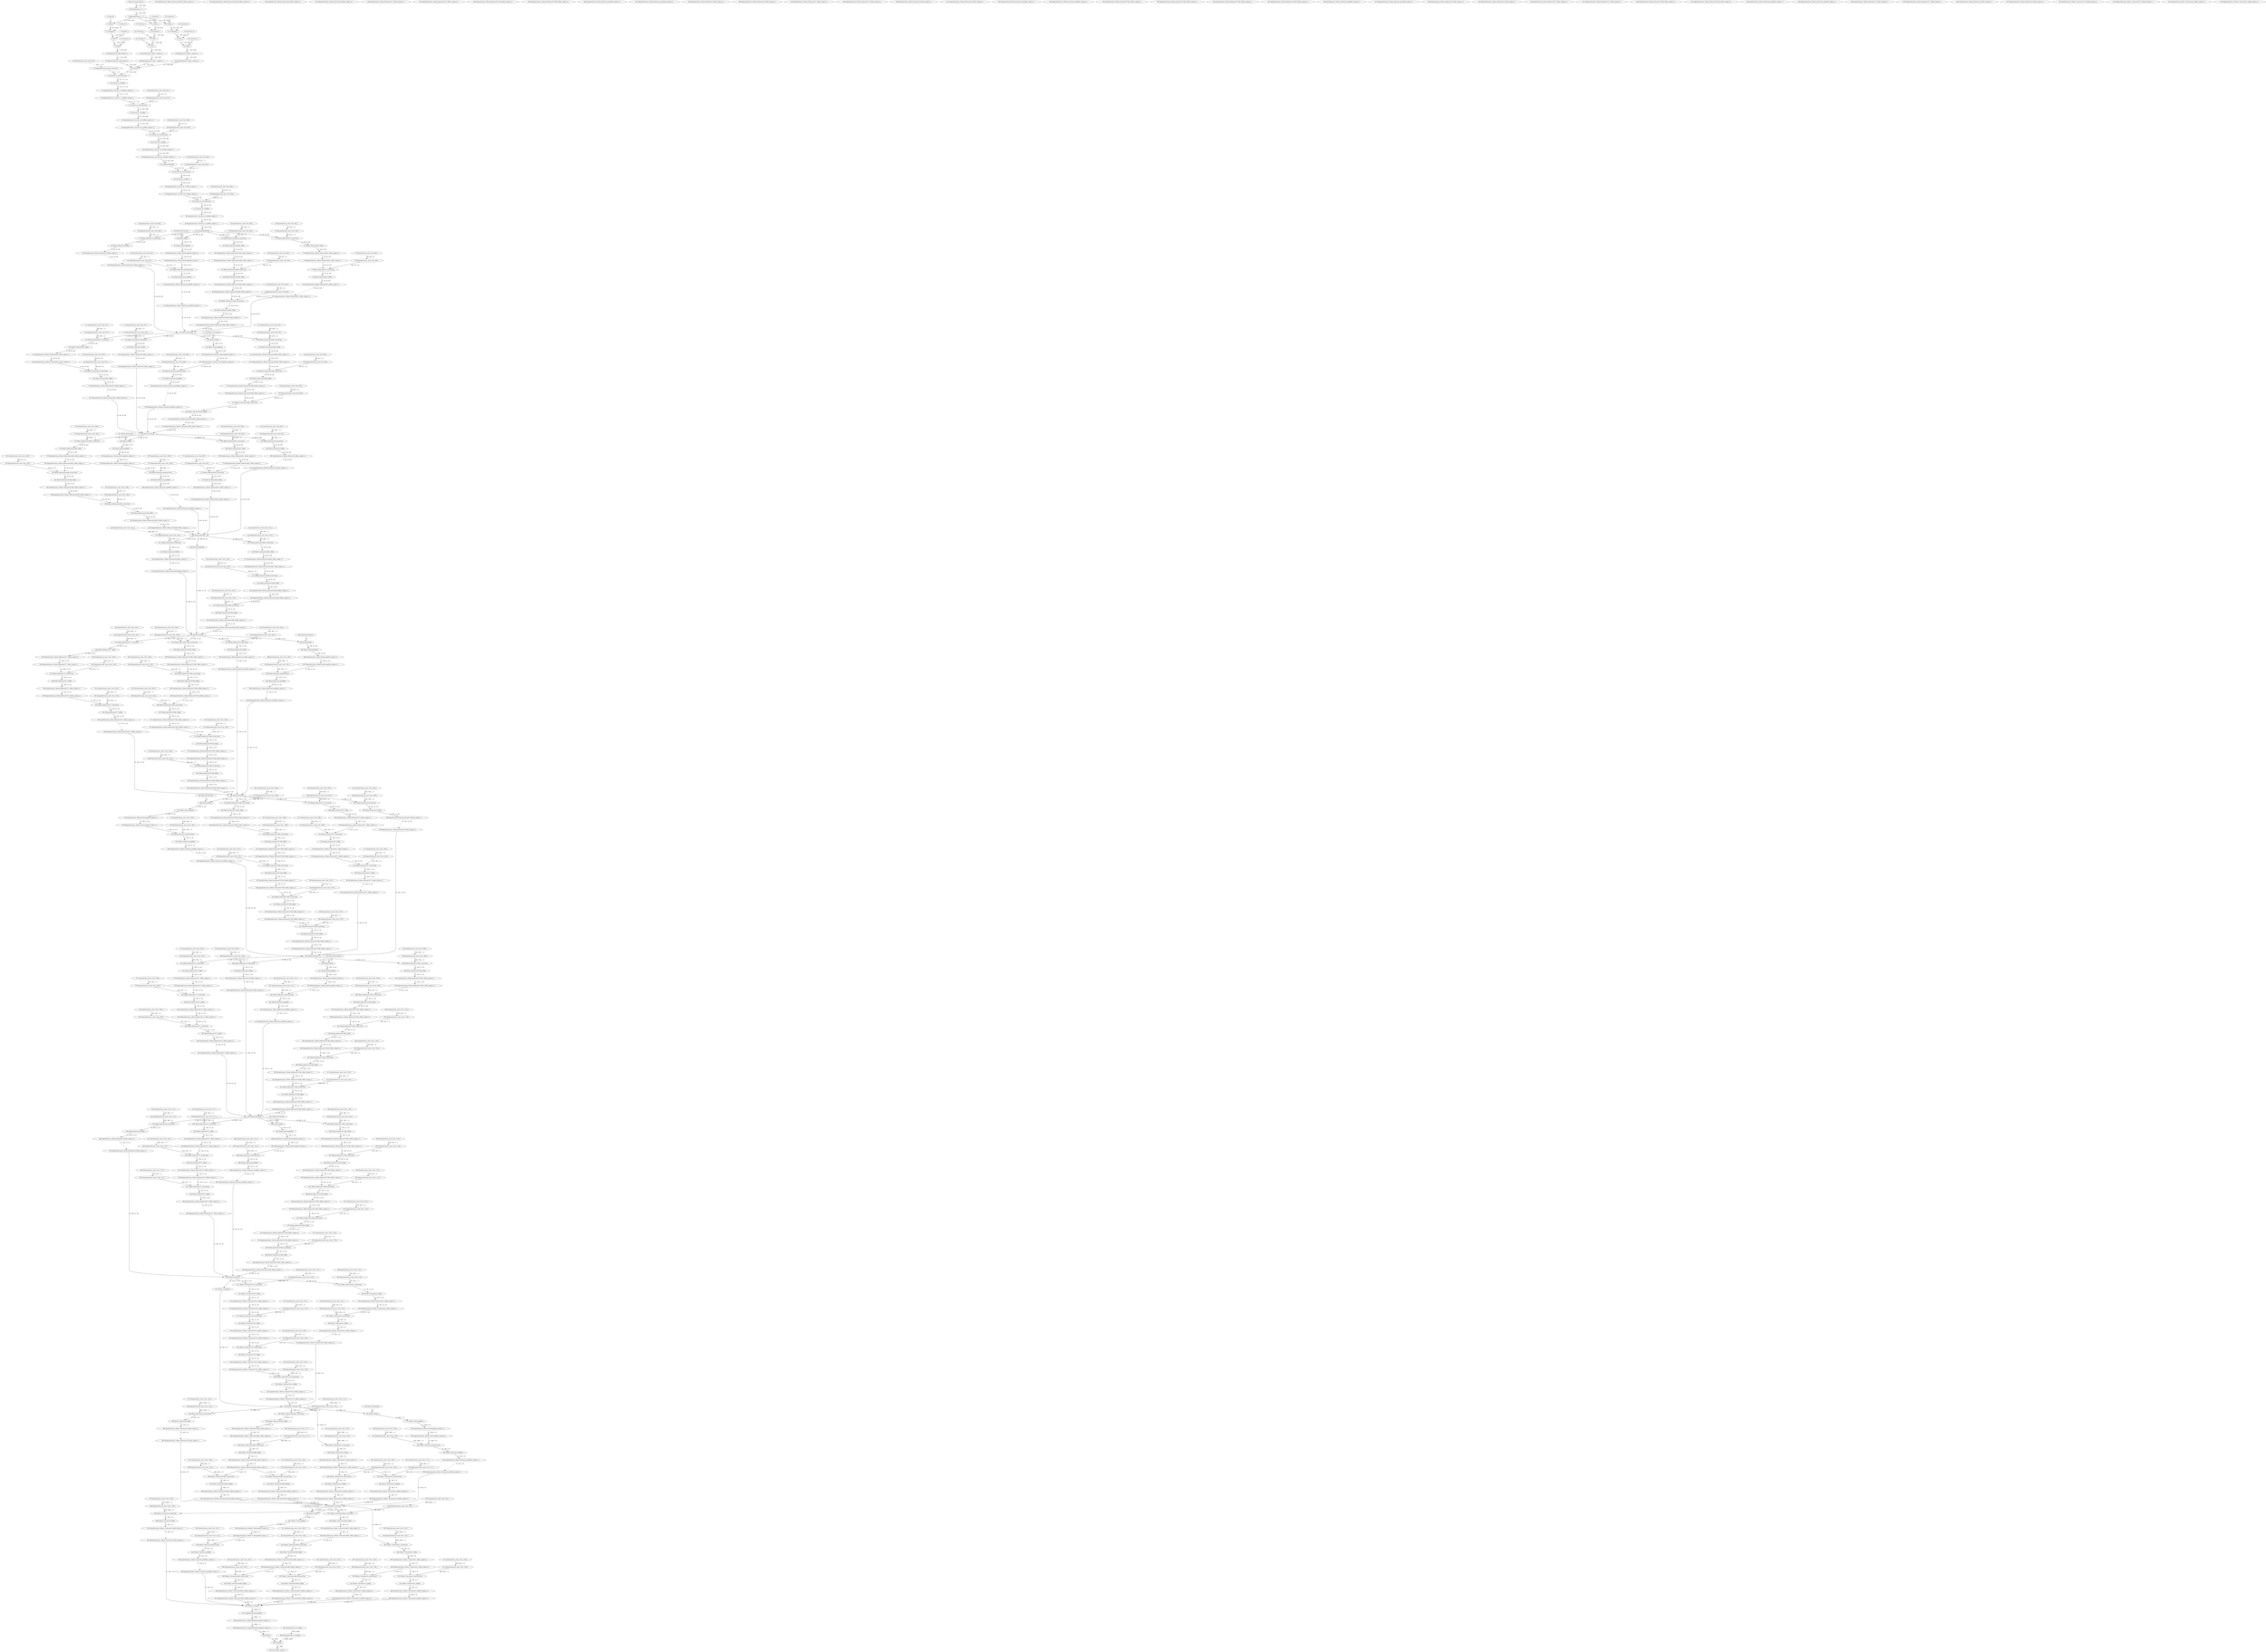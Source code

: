 strict digraph  {
"0 /Constant" [id=0, type=Constant];
"1 /Constant_1" [id=1, type=Constant];
"2 QuantizeLinear_x.1_1" [id=2, type=QuantizeLinear];
"3 DequantizeLinear_x.1_1" [id=3, type=DequantizeLinear];
"4 /Gather" [id=4, type=Gather];
"5 /Constant_2" [id=5, type=Constant];
"6 /Unsqueeze" [id=6, type=Unsqueeze];
"7 /Constant_3" [id=7, type=Constant];
"8 /Mul" [id=8, type=Mul];
"9 /Constant_4" [id=9, type=Constant];
"10 /Add" [id=10, type=Add];
"11 /Gather_1" [id=11, type=Gather];
"12 /Constant_5" [id=12, type=Constant];
"13 /Unsqueeze_1" [id=13, type=Unsqueeze];
"14 /Constant_6" [id=14, type=Constant];
"15 /Mul_1" [id=15, type=Mul];
"16 /Constant_7" [id=16, type=Constant];
"17 /Add_1" [id=17, type=Add];
"18 /Constant_8" [id=18, type=Constant];
"19 /Gather_2" [id=19, type=Gather];
"20 /Constant_9" [id=20, type=Constant];
"21 /Unsqueeze_2" [id=21, type=Unsqueeze];
"22 /Constant_10" [id=22, type=Constant];
"23 /Mul_2" [id=23, type=Mul];
"24 /Constant_11" [id=24, type=Constant];
"25 /Add_2" [id=25, type=Add];
"26 QuantizeLinear_/Add_output_0_1" [id=26, type=QuantizeLinear];
"27 DequantizeLinear_/Add_output_0_1" [id=27, type=DequantizeLinear];
"28 QuantizeLinear_/Add_1_output_0_1" [id=28, type=QuantizeLinear];
"29 DequantizeLinear_/Add_1_output_0_1" [id=29, type=DequantizeLinear];
"30 QuantizeLinear_/Add_2_output_0_1" [id=30, type=QuantizeLinear];
"31 DequantizeLinear_/Add_2_output_0_1" [id=31, type=DequantizeLinear];
"32 /Concat" [id=32, type=Concat];
"33 QuantizeLinear_onnx^^Conv_934_1" [id=33, label="33 QuantizeLinear_onnx::Conv_934_1", type=QuantizeLinear];
"34 DequantizeLinear_onnx^^Conv_934_1" [id=34, label="34 DequantizeLinear_onnx::Conv_934_1", type=DequantizeLinear];
"35 /Conv2d_1a_3x3/conv/Conv" [id=35, type=Conv];
"36 /Conv2d_1a_3x3/Relu" [id=36, type=Relu];
"37 QuantizeLinear_/Conv2d_1a_3x3/Relu_output_0_1" [id=37, type=QuantizeLinear];
"38 DequantizeLinear_/Conv2d_1a_3x3/Relu_output_0_1" [id=38, type=DequantizeLinear];
"39 QuantizeLinear_onnx^^Conv_937_1" [id=39, label="39 QuantizeLinear_onnx::Conv_937_1", type=QuantizeLinear];
"40 DequantizeLinear_onnx^^Conv_937_1" [id=40, label="40 DequantizeLinear_onnx::Conv_937_1", type=DequantizeLinear];
"41 /Conv2d_2a_3x3/conv/Conv" [id=41, type=Conv];
"42 /Conv2d_2a_3x3/Relu" [id=42, type=Relu];
"43 QuantizeLinear_/Conv2d_2a_3x3/Relu_output_0_1" [id=43, type=QuantizeLinear];
"44 DequantizeLinear_/Conv2d_2a_3x3/Relu_output_0_1" [id=44, type=DequantizeLinear];
"45 QuantizeLinear_onnx^^Conv_940_1" [id=45, label="45 QuantizeLinear_onnx::Conv_940_1", type=QuantizeLinear];
"46 DequantizeLinear_onnx^^Conv_940_1" [id=46, label="46 DequantizeLinear_onnx::Conv_940_1", type=DequantizeLinear];
"47 /Conv2d_2b_3x3/conv/Conv" [id=47, type=Conv];
"48 /Conv2d_2b_3x3/Relu" [id=48, type=Relu];
"49 QuantizeLinear_/Conv2d_2b_3x3/Relu_output_0_1" [id=49, type=QuantizeLinear];
"50 DequantizeLinear_/Conv2d_2b_3x3/Relu_output_0_1" [id=50, type=DequantizeLinear];
"51 /maxpool1/MaxPool" [id=51, type=MaxPool];
"52 QuantizeLinear_onnx^^Conv_943_1" [id=52, label="52 QuantizeLinear_onnx::Conv_943_1", type=QuantizeLinear];
"53 DequantizeLinear_onnx^^Conv_943_1" [id=53, label="53 DequantizeLinear_onnx::Conv_943_1", type=DequantizeLinear];
"54 /Conv2d_3b_1x1/conv/Conv" [id=54, type=Conv];
"55 /Conv2d_3b_1x1/Relu" [id=55, type=Relu];
"56 QuantizeLinear_/Conv2d_3b_1x1/Relu_output_0_1" [id=56, type=QuantizeLinear];
"57 DequantizeLinear_/Conv2d_3b_1x1/Relu_output_0_1" [id=57, type=DequantizeLinear];
"58 QuantizeLinear_onnx^^Conv_946_1" [id=58, label="58 QuantizeLinear_onnx::Conv_946_1", type=QuantizeLinear];
"59 DequantizeLinear_onnx^^Conv_946_1" [id=59, label="59 DequantizeLinear_onnx::Conv_946_1", type=DequantizeLinear];
"60 /Conv2d_4a_3x3/conv/Conv" [id=60, type=Conv];
"61 /Conv2d_4a_3x3/Relu" [id=61, type=Relu];
"62 QuantizeLinear_/Conv2d_4a_3x3/Relu_output_0_1" [id=62, type=QuantizeLinear];
"63 DequantizeLinear_/Conv2d_4a_3x3/Relu_output_0_1" [id=63, type=DequantizeLinear];
"64 /maxpool2/MaxPool" [id=64, type=MaxPool];
"65 QuantizeLinear_onnx^^Conv_949_1" [id=65, label="65 QuantizeLinear_onnx::Conv_949_1", type=QuantizeLinear];
"66 DequantizeLinear_onnx^^Conv_949_1" [id=66, label="66 DequantizeLinear_onnx::Conv_949_1", type=DequantizeLinear];
"67 /Mixed_5b/branch1x1/conv/Conv" [id=67, type=Conv];
"68 /Mixed_5b/branch1x1/Relu" [id=68, type=Relu];
"69 QuantizeLinear_onnx^^Conv_952_1" [id=69, label="69 QuantizeLinear_onnx::Conv_952_1", type=QuantizeLinear];
"70 DequantizeLinear_onnx^^Conv_952_1" [id=70, label="70 DequantizeLinear_onnx::Conv_952_1", type=DequantizeLinear];
"71 /Mixed_5b/branch5x5_1/conv/Conv" [id=71, type=Conv];
"72 /Mixed_5b/branch5x5_1/Relu" [id=72, type=Relu];
"73 QuantizeLinear_/Mixed_5b/branch5x5_1/Relu_output_0_1" [id=73, type=QuantizeLinear];
"74 DequantizeLinear_/Mixed_5b/branch5x5_1/Relu_output_0_1" [id=74, type=DequantizeLinear];
"75 QuantizeLinear_onnx^^Conv_955_1" [id=75, label="75 QuantizeLinear_onnx::Conv_955_1", type=QuantizeLinear];
"76 DequantizeLinear_onnx^^Conv_955_1" [id=76, label="76 DequantizeLinear_onnx::Conv_955_1", type=DequantizeLinear];
"77 /Mixed_5b/branch5x5_2/conv/Conv" [id=77, type=Conv];
"78 /Mixed_5b/branch5x5_2/Relu" [id=78, type=Relu];
"79 QuantizeLinear_onnx^^Conv_958_1" [id=79, label="79 QuantizeLinear_onnx::Conv_958_1", type=QuantizeLinear];
"80 DequantizeLinear_onnx^^Conv_958_1" [id=80, label="80 DequantizeLinear_onnx::Conv_958_1", type=DequantizeLinear];
"81 /Mixed_5b/branch3x3dbl_1/conv/Conv" [id=81, type=Conv];
"82 /Mixed_5b/branch3x3dbl_1/Relu" [id=82, type=Relu];
"83 QuantizeLinear_/Mixed_5b/branch3x3dbl_1/Relu_output_0_1" [id=83, type=QuantizeLinear];
"84 DequantizeLinear_/Mixed_5b/branch3x3dbl_1/Relu_output_0_1" [id=84, type=DequantizeLinear];
"85 QuantizeLinear_onnx^^Conv_961_1" [id=85, label="85 QuantizeLinear_onnx::Conv_961_1", type=QuantizeLinear];
"86 DequantizeLinear_onnx^^Conv_961_1" [id=86, label="86 DequantizeLinear_onnx::Conv_961_1", type=DequantizeLinear];
"87 /Mixed_5b/branch3x3dbl_2/conv/Conv" [id=87, type=Conv];
"88 /Mixed_5b/branch3x3dbl_2/Relu" [id=88, type=Relu];
"89 QuantizeLinear_/Mixed_5b/branch3x3dbl_2/Relu_output_0_1" [id=89, type=QuantizeLinear];
"90 DequantizeLinear_/Mixed_5b/branch3x3dbl_2/Relu_output_0_1" [id=90, type=DequantizeLinear];
"91 QuantizeLinear_onnx^^Conv_964_1" [id=91, label="91 QuantizeLinear_onnx::Conv_964_1", type=QuantizeLinear];
"92 DequantizeLinear_onnx^^Conv_964_1" [id=92, label="92 DequantizeLinear_onnx::Conv_964_1", type=DequantizeLinear];
"93 /Mixed_5b/branch3x3dbl_3/conv/Conv" [id=93, type=Conv];
"94 /Mixed_5b/branch3x3dbl_3/Relu" [id=94, type=Relu];
"95 /Mixed_5b/Constant" [id=95, type=Constant];
"96 /Mixed_5b/Pad" [id=96, type=Pad];
"97 /Mixed_5b/AveragePool" [id=97, type=AveragePool];
"98 QuantizeLinear_/Mixed_5b/AveragePool_output_0_1" [id=98, type=QuantizeLinear];
"99 DequantizeLinear_/Mixed_5b/AveragePool_output_0_1" [id=99, type=DequantizeLinear];
"100 QuantizeLinear_onnx^^Conv_967_1" [id=100, label="100 QuantizeLinear_onnx::Conv_967_1", type=QuantizeLinear];
"101 DequantizeLinear_onnx^^Conv_967_1" [id=101, label="101 DequantizeLinear_onnx::Conv_967_1", type=DequantizeLinear];
"102 /Mixed_5b/branch_pool/conv/Conv" [id=102, type=Conv];
"103 /Mixed_5b/branch_pool/Relu" [id=103, type=Relu];
"104 QuantizeLinear_/Mixed_5b/branch1x1/Relu_output_0_1" [id=104, type=QuantizeLinear];
"105 DequantizeLinear_/Mixed_5b/branch1x1/Relu_output_0_1" [id=105, type=DequantizeLinear];
"106 QuantizeLinear_/Mixed_5b/branch5x5_2/Relu_output_0_1" [id=106, type=QuantizeLinear];
"107 DequantizeLinear_/Mixed_5b/branch5x5_2/Relu_output_0_1" [id=107, type=DequantizeLinear];
"108 QuantizeLinear_/Mixed_5b/branch3x3dbl_3/Relu_output_0_1" [id=108, type=QuantizeLinear];
"109 DequantizeLinear_/Mixed_5b/branch3x3dbl_3/Relu_output_0_1" [id=109, type=DequantizeLinear];
"110 QuantizeLinear_/Mixed_5b/branch_pool/Relu_output_0_1" [id=110, type=QuantizeLinear];
"111 DequantizeLinear_/Mixed_5b/branch_pool/Relu_output_0_1" [id=111, type=DequantizeLinear];
"112 /Mixed_5b/Concat" [id=112, type=Concat];
"113 QuantizeLinear_onnx^^Conv_970_1" [id=113, label="113 QuantizeLinear_onnx::Conv_970_1", type=QuantizeLinear];
"114 DequantizeLinear_onnx^^Conv_970_1" [id=114, label="114 DequantizeLinear_onnx::Conv_970_1", type=DequantizeLinear];
"115 /Mixed_5c/branch1x1/conv/Conv" [id=115, type=Conv];
"116 /Mixed_5c/branch1x1/Relu" [id=116, type=Relu];
"117 QuantizeLinear_onnx^^Conv_973_1" [id=117, label="117 QuantizeLinear_onnx::Conv_973_1", type=QuantizeLinear];
"118 DequantizeLinear_onnx^^Conv_973_1" [id=118, label="118 DequantizeLinear_onnx::Conv_973_1", type=DequantizeLinear];
"119 /Mixed_5c/branch5x5_1/conv/Conv" [id=119, type=Conv];
"120 /Mixed_5c/branch5x5_1/Relu" [id=120, type=Relu];
"121 QuantizeLinear_/Mixed_5c/branch5x5_1/Relu_output_0_1" [id=121, type=QuantizeLinear];
"122 DequantizeLinear_/Mixed_5c/branch5x5_1/Relu_output_0_1" [id=122, type=DequantizeLinear];
"123 QuantizeLinear_onnx^^Conv_976_1" [id=123, label="123 QuantizeLinear_onnx::Conv_976_1", type=QuantizeLinear];
"124 DequantizeLinear_onnx^^Conv_976_1" [id=124, label="124 DequantizeLinear_onnx::Conv_976_1", type=DequantizeLinear];
"125 /Mixed_5c/branch5x5_2/conv/Conv" [id=125, type=Conv];
"126 /Mixed_5c/branch5x5_2/Relu" [id=126, type=Relu];
"127 QuantizeLinear_onnx^^Conv_979_1" [id=127, label="127 QuantizeLinear_onnx::Conv_979_1", type=QuantizeLinear];
"128 DequantizeLinear_onnx^^Conv_979_1" [id=128, label="128 DequantizeLinear_onnx::Conv_979_1", type=DequantizeLinear];
"129 /Mixed_5c/branch3x3dbl_1/conv/Conv" [id=129, type=Conv];
"130 /Mixed_5c/branch3x3dbl_1/Relu" [id=130, type=Relu];
"131 QuantizeLinear_/Mixed_5c/branch3x3dbl_1/Relu_output_0_1" [id=131, type=QuantizeLinear];
"132 DequantizeLinear_/Mixed_5c/branch3x3dbl_1/Relu_output_0_1" [id=132, type=DequantizeLinear];
"133 QuantizeLinear_onnx^^Conv_982_1" [id=133, label="133 QuantizeLinear_onnx::Conv_982_1", type=QuantizeLinear];
"134 DequantizeLinear_onnx^^Conv_982_1" [id=134, label="134 DequantizeLinear_onnx::Conv_982_1", type=DequantizeLinear];
"135 /Mixed_5c/branch3x3dbl_2/conv/Conv" [id=135, type=Conv];
"136 /Mixed_5c/branch3x3dbl_2/Relu" [id=136, type=Relu];
"137 QuantizeLinear_/Mixed_5c/branch3x3dbl_2/Relu_output_0_1" [id=137, type=QuantizeLinear];
"138 DequantizeLinear_/Mixed_5c/branch3x3dbl_2/Relu_output_0_1" [id=138, type=DequantizeLinear];
"139 QuantizeLinear_onnx^^Conv_985_1" [id=139, label="139 QuantizeLinear_onnx::Conv_985_1", type=QuantizeLinear];
"140 DequantizeLinear_onnx^^Conv_985_1" [id=140, label="140 DequantizeLinear_onnx::Conv_985_1", type=DequantizeLinear];
"141 /Mixed_5c/branch3x3dbl_3/conv/Conv" [id=141, type=Conv];
"142 /Mixed_5c/branch3x3dbl_3/Relu" [id=142, type=Relu];
"143 /Mixed_5c/Constant" [id=143, type=Constant];
"144 /Mixed_5c/Pad" [id=144, type=Pad];
"145 /Mixed_5c/AveragePool" [id=145, type=AveragePool];
"146 QuantizeLinear_/Mixed_5c/AveragePool_output_0_1" [id=146, type=QuantizeLinear];
"147 DequantizeLinear_/Mixed_5c/AveragePool_output_0_1" [id=147, type=DequantizeLinear];
"148 QuantizeLinear_onnx^^Conv_988_1" [id=148, label="148 QuantizeLinear_onnx::Conv_988_1", type=QuantizeLinear];
"149 DequantizeLinear_onnx^^Conv_988_1" [id=149, label="149 DequantizeLinear_onnx::Conv_988_1", type=DequantizeLinear];
"150 /Mixed_5c/branch_pool/conv/Conv" [id=150, type=Conv];
"151 /Mixed_5c/branch_pool/Relu" [id=151, type=Relu];
"152 QuantizeLinear_/Mixed_5c/branch1x1/Relu_output_0_1" [id=152, type=QuantizeLinear];
"153 DequantizeLinear_/Mixed_5c/branch1x1/Relu_output_0_1" [id=153, type=DequantizeLinear];
"154 QuantizeLinear_/Mixed_5c/branch5x5_2/Relu_output_0_1" [id=154, type=QuantizeLinear];
"155 DequantizeLinear_/Mixed_5c/branch5x5_2/Relu_output_0_1" [id=155, type=DequantizeLinear];
"156 QuantizeLinear_/Mixed_5c/branch3x3dbl_3/Relu_output_0_1" [id=156, type=QuantizeLinear];
"157 DequantizeLinear_/Mixed_5c/branch3x3dbl_3/Relu_output_0_1" [id=157, type=DequantizeLinear];
"158 QuantizeLinear_/Mixed_5c/branch_pool/Relu_output_0_1" [id=158, type=QuantizeLinear];
"159 DequantizeLinear_/Mixed_5c/branch_pool/Relu_output_0_1" [id=159, type=DequantizeLinear];
"160 /Mixed_5c/Concat" [id=160, type=Concat];
"161 QuantizeLinear_onnx^^Conv_991_1" [id=161, label="161 QuantizeLinear_onnx::Conv_991_1", type=QuantizeLinear];
"162 DequantizeLinear_onnx^^Conv_991_1" [id=162, label="162 DequantizeLinear_onnx::Conv_991_1", type=DequantizeLinear];
"163 /Mixed_5d/branch1x1/conv/Conv" [id=163, type=Conv];
"164 /Mixed_5d/branch1x1/Relu" [id=164, type=Relu];
"165 QuantizeLinear_onnx^^Conv_994_1" [id=165, label="165 QuantizeLinear_onnx::Conv_994_1", type=QuantizeLinear];
"166 DequantizeLinear_onnx^^Conv_994_1" [id=166, label="166 DequantizeLinear_onnx::Conv_994_1", type=DequantizeLinear];
"167 /Mixed_5d/branch5x5_1/conv/Conv" [id=167, type=Conv];
"168 /Mixed_5d/branch5x5_1/Relu" [id=168, type=Relu];
"169 QuantizeLinear_/Mixed_5d/branch5x5_1/Relu_output_0_1" [id=169, type=QuantizeLinear];
"170 DequantizeLinear_/Mixed_5d/branch5x5_1/Relu_output_0_1" [id=170, type=DequantizeLinear];
"171 QuantizeLinear_onnx^^Conv_997_1" [id=171, label="171 QuantizeLinear_onnx::Conv_997_1", type=QuantizeLinear];
"172 DequantizeLinear_onnx^^Conv_997_1" [id=172, label="172 DequantizeLinear_onnx::Conv_997_1", type=DequantizeLinear];
"173 /Mixed_5d/branch5x5_2/conv/Conv" [id=173, type=Conv];
"174 /Mixed_5d/branch5x5_2/Relu" [id=174, type=Relu];
"175 QuantizeLinear_onnx^^Conv_1000_1" [id=175, label="175 QuantizeLinear_onnx::Conv_1000_1", type=QuantizeLinear];
"176 DequantizeLinear_onnx^^Conv_1000_1" [id=176, label="176 DequantizeLinear_onnx::Conv_1000_1", type=DequantizeLinear];
"177 /Mixed_5d/branch3x3dbl_1/conv/Conv" [id=177, type=Conv];
"178 /Mixed_5d/branch3x3dbl_1/Relu" [id=178, type=Relu];
"179 QuantizeLinear_/Mixed_5d/branch3x3dbl_1/Relu_output_0_1" [id=179, type=QuantizeLinear];
"180 DequantizeLinear_/Mixed_5d/branch3x3dbl_1/Relu_output_0_1" [id=180, type=DequantizeLinear];
"181 QuantizeLinear_onnx^^Conv_1003_1" [id=181, label="181 QuantizeLinear_onnx::Conv_1003_1", type=QuantizeLinear];
"182 DequantizeLinear_onnx^^Conv_1003_1" [id=182, label="182 DequantizeLinear_onnx::Conv_1003_1", type=DequantizeLinear];
"183 /Mixed_5d/branch3x3dbl_2/conv/Conv" [id=183, type=Conv];
"184 /Mixed_5d/branch3x3dbl_2/Relu" [id=184, type=Relu];
"185 QuantizeLinear_/Mixed_5d/branch3x3dbl_2/Relu_output_0_1" [id=185, type=QuantizeLinear];
"186 DequantizeLinear_/Mixed_5d/branch3x3dbl_2/Relu_output_0_1" [id=186, type=DequantizeLinear];
"187 QuantizeLinear_onnx^^Conv_1006_1" [id=187, label="187 QuantizeLinear_onnx::Conv_1006_1", type=QuantizeLinear];
"188 DequantizeLinear_onnx^^Conv_1006_1" [id=188, label="188 DequantizeLinear_onnx::Conv_1006_1", type=DequantizeLinear];
"189 /Mixed_5d/branch3x3dbl_3/conv/Conv" [id=189, type=Conv];
"190 /Mixed_5d/branch3x3dbl_3/Relu" [id=190, type=Relu];
"191 /Mixed_5d/Constant" [id=191, type=Constant];
"192 /Mixed_5d/Pad" [id=192, type=Pad];
"193 /Mixed_5d/AveragePool" [id=193, type=AveragePool];
"194 QuantizeLinear_/Mixed_5d/AveragePool_output_0_1" [id=194, type=QuantizeLinear];
"195 DequantizeLinear_/Mixed_5d/AveragePool_output_0_1" [id=195, type=DequantizeLinear];
"196 QuantizeLinear_onnx^^Conv_1009_1" [id=196, label="196 QuantizeLinear_onnx::Conv_1009_1", type=QuantizeLinear];
"197 DequantizeLinear_onnx^^Conv_1009_1" [id=197, label="197 DequantizeLinear_onnx::Conv_1009_1", type=DequantizeLinear];
"198 /Mixed_5d/branch_pool/conv/Conv" [id=198, type=Conv];
"199 /Mixed_5d/branch_pool/Relu" [id=199, type=Relu];
"200 QuantizeLinear_/Mixed_5d/branch1x1/Relu_output_0_1" [id=200, type=QuantizeLinear];
"201 DequantizeLinear_/Mixed_5d/branch1x1/Relu_output_0_1" [id=201, type=DequantizeLinear];
"202 QuantizeLinear_/Mixed_5d/branch5x5_2/Relu_output_0_1" [id=202, type=QuantizeLinear];
"203 DequantizeLinear_/Mixed_5d/branch5x5_2/Relu_output_0_1" [id=203, type=DequantizeLinear];
"204 QuantizeLinear_/Mixed_5d/branch3x3dbl_3/Relu_output_0_1" [id=204, type=QuantizeLinear];
"205 DequantizeLinear_/Mixed_5d/branch3x3dbl_3/Relu_output_0_1" [id=205, type=DequantizeLinear];
"206 QuantizeLinear_/Mixed_5d/branch_pool/Relu_output_0_1" [id=206, type=QuantizeLinear];
"207 DequantizeLinear_/Mixed_5d/branch_pool/Relu_output_0_1" [id=207, type=DequantizeLinear];
"208 /Mixed_5d/Concat" [id=208, type=Concat];
"209 QuantizeLinear_onnx^^Conv_1012_1" [id=209, label="209 QuantizeLinear_onnx::Conv_1012_1", type=QuantizeLinear];
"210 DequantizeLinear_onnx^^Conv_1012_1" [id=210, label="210 DequantizeLinear_onnx::Conv_1012_1", type=DequantizeLinear];
"211 /Mixed_6a/branch3x3/conv/Conv" [id=211, type=Conv];
"212 /Mixed_6a/branch3x3/Relu" [id=212, type=Relu];
"213 QuantizeLinear_onnx^^Conv_1015_1" [id=213, label="213 QuantizeLinear_onnx::Conv_1015_1", type=QuantizeLinear];
"214 DequantizeLinear_onnx^^Conv_1015_1" [id=214, label="214 DequantizeLinear_onnx::Conv_1015_1", type=DequantizeLinear];
"215 /Mixed_6a/branch3x3dbl_1/conv/Conv" [id=215, type=Conv];
"216 /Mixed_6a/branch3x3dbl_1/Relu" [id=216, type=Relu];
"217 QuantizeLinear_/Mixed_6a/branch3x3dbl_1/Relu_output_0_1" [id=217, type=QuantizeLinear];
"218 DequantizeLinear_/Mixed_6a/branch3x3dbl_1/Relu_output_0_1" [id=218, type=DequantizeLinear];
"219 QuantizeLinear_onnx^^Conv_1018_1" [id=219, label="219 QuantizeLinear_onnx::Conv_1018_1", type=QuantizeLinear];
"220 DequantizeLinear_onnx^^Conv_1018_1" [id=220, label="220 DequantizeLinear_onnx::Conv_1018_1", type=DequantizeLinear];
"221 /Mixed_6a/branch3x3dbl_2/conv/Conv" [id=221, type=Conv];
"222 /Mixed_6a/branch3x3dbl_2/Relu" [id=222, type=Relu];
"223 QuantizeLinear_/Mixed_6a/branch3x3dbl_2/Relu_output_0_1" [id=223, type=QuantizeLinear];
"224 DequantizeLinear_/Mixed_6a/branch3x3dbl_2/Relu_output_0_1" [id=224, type=DequantizeLinear];
"225 QuantizeLinear_onnx^^Conv_1021_1" [id=225, label="225 QuantizeLinear_onnx::Conv_1021_1", type=QuantizeLinear];
"226 DequantizeLinear_onnx^^Conv_1021_1" [id=226, label="226 DequantizeLinear_onnx::Conv_1021_1", type=DequantizeLinear];
"227 /Mixed_6a/branch3x3dbl_3/conv/Conv" [id=227, type=Conv];
"228 /Mixed_6a/branch3x3dbl_3/Relu" [id=228, type=Relu];
"229 /Mixed_6a/MaxPool" [id=229, type=MaxPool];
"230 QuantizeLinear_/Mixed_6a/branch3x3dbl_3/Relu_output_0_1" [id=230, type=QuantizeLinear];
"231 DequantizeLinear_/Mixed_6a/branch3x3dbl_3/Relu_output_0_1" [id=231, type=DequantizeLinear];
"232 QuantizeLinear_/Mixed_6a/branch3x3/Relu_output_0_1" [id=232, type=QuantizeLinear];
"233 DequantizeLinear_/Mixed_6a/branch3x3/Relu_output_0_1" [id=233, type=DequantizeLinear];
"234 /Mixed_6a/Concat" [id=234, type=Concat];
"235 QuantizeLinear_onnx^^Conv_1024_1" [id=235, label="235 QuantizeLinear_onnx::Conv_1024_1", type=QuantizeLinear];
"236 DequantizeLinear_onnx^^Conv_1024_1" [id=236, label="236 DequantizeLinear_onnx::Conv_1024_1", type=DequantizeLinear];
"237 /Mixed_6b/branch1x1/conv/Conv" [id=237, type=Conv];
"238 /Mixed_6b/branch1x1/Relu" [id=238, type=Relu];
"239 QuantizeLinear_onnx^^Conv_1027_1" [id=239, label="239 QuantizeLinear_onnx::Conv_1027_1", type=QuantizeLinear];
"240 DequantizeLinear_onnx^^Conv_1027_1" [id=240, label="240 DequantizeLinear_onnx::Conv_1027_1", type=DequantizeLinear];
"241 /Mixed_6b/branch7x7_1/conv/Conv" [id=241, type=Conv];
"242 /Mixed_6b/branch7x7_1/Relu" [id=242, type=Relu];
"243 QuantizeLinear_/Mixed_6b/branch7x7_1/Relu_output_0_1" [id=243, type=QuantizeLinear];
"244 DequantizeLinear_/Mixed_6b/branch7x7_1/Relu_output_0_1" [id=244, type=DequantizeLinear];
"245 QuantizeLinear_onnx^^Conv_1030_1" [id=245, label="245 QuantizeLinear_onnx::Conv_1030_1", type=QuantizeLinear];
"246 DequantizeLinear_onnx^^Conv_1030_1" [id=246, label="246 DequantizeLinear_onnx::Conv_1030_1", type=DequantizeLinear];
"247 /Mixed_6b/branch7x7_2/conv/Conv" [id=247, type=Conv];
"248 /Mixed_6b/branch7x7_2/Relu" [id=248, type=Relu];
"249 QuantizeLinear_/Mixed_6b/branch7x7_2/Relu_output_0_1" [id=249, type=QuantizeLinear];
"250 DequantizeLinear_/Mixed_6b/branch7x7_2/Relu_output_0_1" [id=250, type=DequantizeLinear];
"251 QuantizeLinear_onnx^^Conv_1033_1" [id=251, label="251 QuantizeLinear_onnx::Conv_1033_1", type=QuantizeLinear];
"252 DequantizeLinear_onnx^^Conv_1033_1" [id=252, label="252 DequantizeLinear_onnx::Conv_1033_1", type=DequantizeLinear];
"253 /Mixed_6b/branch7x7_3/conv/Conv" [id=253, type=Conv];
"254 /Mixed_6b/branch7x7_3/Relu" [id=254, type=Relu];
"255 QuantizeLinear_onnx^^Conv_1036_1" [id=255, label="255 QuantizeLinear_onnx::Conv_1036_1", type=QuantizeLinear];
"256 DequantizeLinear_onnx^^Conv_1036_1" [id=256, label="256 DequantizeLinear_onnx::Conv_1036_1", type=DequantizeLinear];
"257 /Mixed_6b/branch7x7dbl_1/conv/Conv" [id=257, type=Conv];
"258 /Mixed_6b/branch7x7dbl_1/Relu" [id=258, type=Relu];
"259 QuantizeLinear_/Mixed_6b/branch7x7dbl_1/Relu_output_0_1" [id=259, type=QuantizeLinear];
"260 DequantizeLinear_/Mixed_6b/branch7x7dbl_1/Relu_output_0_1" [id=260, type=DequantizeLinear];
"261 QuantizeLinear_onnx^^Conv_1039_1" [id=261, label="261 QuantizeLinear_onnx::Conv_1039_1", type=QuantizeLinear];
"262 DequantizeLinear_onnx^^Conv_1039_1" [id=262, label="262 DequantizeLinear_onnx::Conv_1039_1", type=DequantizeLinear];
"263 /Mixed_6b/branch7x7dbl_2/conv/Conv" [id=263, type=Conv];
"264 /Mixed_6b/branch7x7dbl_2/Relu" [id=264, type=Relu];
"265 QuantizeLinear_/Mixed_6b/branch7x7dbl_2/Relu_output_0_1" [id=265, type=QuantizeLinear];
"266 DequantizeLinear_/Mixed_6b/branch7x7dbl_2/Relu_output_0_1" [id=266, type=DequantizeLinear];
"267 QuantizeLinear_onnx^^Conv_1042_1" [id=267, label="267 QuantizeLinear_onnx::Conv_1042_1", type=QuantizeLinear];
"268 DequantizeLinear_onnx^^Conv_1042_1" [id=268, label="268 DequantizeLinear_onnx::Conv_1042_1", type=DequantizeLinear];
"269 /Mixed_6b/branch7x7dbl_3/conv/Conv" [id=269, type=Conv];
"270 /Mixed_6b/branch7x7dbl_3/Relu" [id=270, type=Relu];
"271 QuantizeLinear_/Mixed_6b/branch7x7dbl_3/Relu_output_0_1" [id=271, type=QuantizeLinear];
"272 DequantizeLinear_/Mixed_6b/branch7x7dbl_3/Relu_output_0_1" [id=272, type=DequantizeLinear];
"273 QuantizeLinear_onnx^^Conv_1045_1" [id=273, label="273 QuantizeLinear_onnx::Conv_1045_1", type=QuantizeLinear];
"274 DequantizeLinear_onnx^^Conv_1045_1" [id=274, label="274 DequantizeLinear_onnx::Conv_1045_1", type=DequantizeLinear];
"275 /Mixed_6b/branch7x7dbl_4/conv/Conv" [id=275, type=Conv];
"276 /Mixed_6b/branch7x7dbl_4/Relu" [id=276, type=Relu];
"277 QuantizeLinear_/Mixed_6b/branch7x7dbl_4/Relu_output_0_1" [id=277, type=QuantizeLinear];
"278 DequantizeLinear_/Mixed_6b/branch7x7dbl_4/Relu_output_0_1" [id=278, type=DequantizeLinear];
"279 QuantizeLinear_onnx^^Conv_1048_1" [id=279, label="279 QuantizeLinear_onnx::Conv_1048_1", type=QuantizeLinear];
"280 DequantizeLinear_onnx^^Conv_1048_1" [id=280, label="280 DequantizeLinear_onnx::Conv_1048_1", type=DequantizeLinear];
"281 /Mixed_6b/branch7x7dbl_5/conv/Conv" [id=281, type=Conv];
"282 /Mixed_6b/branch7x7dbl_5/Relu" [id=282, type=Relu];
"283 /Mixed_6b/Constant" [id=283, type=Constant];
"284 /Mixed_6b/Pad" [id=284, type=Pad];
"285 /Mixed_6b/AveragePool" [id=285, type=AveragePool];
"286 QuantizeLinear_/Mixed_6b/AveragePool_output_0_1" [id=286, type=QuantizeLinear];
"287 DequantizeLinear_/Mixed_6b/AveragePool_output_0_1" [id=287, type=DequantizeLinear];
"288 QuantizeLinear_onnx^^Conv_1051_1" [id=288, label="288 QuantizeLinear_onnx::Conv_1051_1", type=QuantizeLinear];
"289 DequantizeLinear_onnx^^Conv_1051_1" [id=289, label="289 DequantizeLinear_onnx::Conv_1051_1", type=DequantizeLinear];
"290 /Mixed_6b/branch_pool/conv/Conv" [id=290, type=Conv];
"291 /Mixed_6b/branch_pool/Relu" [id=291, type=Relu];
"292 QuantizeLinear_/Mixed_6b/branch7x7_3/Relu_output_0_1" [id=292, type=QuantizeLinear];
"293 DequantizeLinear_/Mixed_6b/branch7x7_3/Relu_output_0_1" [id=293, type=DequantizeLinear];
"294 QuantizeLinear_/Mixed_6b/branch7x7dbl_5/Relu_output_0_1" [id=294, type=QuantizeLinear];
"295 DequantizeLinear_/Mixed_6b/branch7x7dbl_5/Relu_output_0_1" [id=295, type=DequantizeLinear];
"296 QuantizeLinear_/Mixed_6b/branch_pool/Relu_output_0_1" [id=296, type=QuantizeLinear];
"297 DequantizeLinear_/Mixed_6b/branch_pool/Relu_output_0_1" [id=297, type=DequantizeLinear];
"298 QuantizeLinear_/Mixed_6b/branch1x1/Relu_output_0_1" [id=298, type=QuantizeLinear];
"299 DequantizeLinear_/Mixed_6b/branch1x1/Relu_output_0_1" [id=299, type=DequantizeLinear];
"300 /Mixed_6b/Concat" [id=300, type=Concat];
"301 QuantizeLinear_onnx^^Conv_1054_1" [id=301, label="301 QuantizeLinear_onnx::Conv_1054_1", type=QuantizeLinear];
"302 DequantizeLinear_onnx^^Conv_1054_1" [id=302, label="302 DequantizeLinear_onnx::Conv_1054_1", type=DequantizeLinear];
"303 /Mixed_6c/branch1x1/conv/Conv" [id=303, type=Conv];
"304 /Mixed_6c/branch1x1/Relu" [id=304, type=Relu];
"305 QuantizeLinear_onnx^^Conv_1057_1" [id=305, label="305 QuantizeLinear_onnx::Conv_1057_1", type=QuantizeLinear];
"306 DequantizeLinear_onnx^^Conv_1057_1" [id=306, label="306 DequantizeLinear_onnx::Conv_1057_1", type=DequantizeLinear];
"307 /Mixed_6c/branch7x7_1/conv/Conv" [id=307, type=Conv];
"308 /Mixed_6c/branch7x7_1/Relu" [id=308, type=Relu];
"309 QuantizeLinear_/Mixed_6c/branch7x7_1/Relu_output_0_1" [id=309, type=QuantizeLinear];
"310 DequantizeLinear_/Mixed_6c/branch7x7_1/Relu_output_0_1" [id=310, type=DequantizeLinear];
"311 QuantizeLinear_onnx^^Conv_1060_1" [id=311, label="311 QuantizeLinear_onnx::Conv_1060_1", type=QuantizeLinear];
"312 DequantizeLinear_onnx^^Conv_1060_1" [id=312, label="312 DequantizeLinear_onnx::Conv_1060_1", type=DequantizeLinear];
"313 /Mixed_6c/branch7x7_2/conv/Conv" [id=313, type=Conv];
"314 /Mixed_6c/branch7x7_2/Relu" [id=314, type=Relu];
"315 QuantizeLinear_/Mixed_6c/branch7x7_2/Relu_output_0_1" [id=315, type=QuantizeLinear];
"316 DequantizeLinear_/Mixed_6c/branch7x7_2/Relu_output_0_1" [id=316, type=DequantizeLinear];
"317 QuantizeLinear_onnx^^Conv_1063_1" [id=317, label="317 QuantizeLinear_onnx::Conv_1063_1", type=QuantizeLinear];
"318 DequantizeLinear_onnx^^Conv_1063_1" [id=318, label="318 DequantizeLinear_onnx::Conv_1063_1", type=DequantizeLinear];
"319 /Mixed_6c/branch7x7_3/conv/Conv" [id=319, type=Conv];
"320 /Mixed_6c/branch7x7_3/Relu" [id=320, type=Relu];
"321 QuantizeLinear_onnx^^Conv_1066_1" [id=321, label="321 QuantizeLinear_onnx::Conv_1066_1", type=QuantizeLinear];
"322 DequantizeLinear_onnx^^Conv_1066_1" [id=322, label="322 DequantizeLinear_onnx::Conv_1066_1", type=DequantizeLinear];
"323 /Mixed_6c/branch7x7dbl_1/conv/Conv" [id=323, type=Conv];
"324 /Mixed_6c/branch7x7dbl_1/Relu" [id=324, type=Relu];
"325 QuantizeLinear_/Mixed_6c/branch7x7dbl_1/Relu_output_0_1" [id=325, type=QuantizeLinear];
"326 DequantizeLinear_/Mixed_6c/branch7x7dbl_1/Relu_output_0_1" [id=326, type=DequantizeLinear];
"327 QuantizeLinear_onnx^^Conv_1069_1" [id=327, label="327 QuantizeLinear_onnx::Conv_1069_1", type=QuantizeLinear];
"328 DequantizeLinear_onnx^^Conv_1069_1" [id=328, label="328 DequantizeLinear_onnx::Conv_1069_1", type=DequantizeLinear];
"329 /Mixed_6c/branch7x7dbl_2/conv/Conv" [id=329, type=Conv];
"330 /Mixed_6c/branch7x7dbl_2/Relu" [id=330, type=Relu];
"331 QuantizeLinear_/Mixed_6c/branch7x7dbl_2/Relu_output_0_1" [id=331, type=QuantizeLinear];
"332 DequantizeLinear_/Mixed_6c/branch7x7dbl_2/Relu_output_0_1" [id=332, type=DequantizeLinear];
"333 QuantizeLinear_onnx^^Conv_1072_1" [id=333, label="333 QuantizeLinear_onnx::Conv_1072_1", type=QuantizeLinear];
"334 DequantizeLinear_onnx^^Conv_1072_1" [id=334, label="334 DequantizeLinear_onnx::Conv_1072_1", type=DequantizeLinear];
"335 /Mixed_6c/branch7x7dbl_3/conv/Conv" [id=335, type=Conv];
"336 /Mixed_6c/branch7x7dbl_3/Relu" [id=336, type=Relu];
"337 QuantizeLinear_/Mixed_6c/branch7x7dbl_3/Relu_output_0_1" [id=337, type=QuantizeLinear];
"338 DequantizeLinear_/Mixed_6c/branch7x7dbl_3/Relu_output_0_1" [id=338, type=DequantizeLinear];
"339 QuantizeLinear_onnx^^Conv_1075_1" [id=339, label="339 QuantizeLinear_onnx::Conv_1075_1", type=QuantizeLinear];
"340 DequantizeLinear_onnx^^Conv_1075_1" [id=340, label="340 DequantizeLinear_onnx::Conv_1075_1", type=DequantizeLinear];
"341 /Mixed_6c/branch7x7dbl_4/conv/Conv" [id=341, type=Conv];
"342 /Mixed_6c/branch7x7dbl_4/Relu" [id=342, type=Relu];
"343 QuantizeLinear_/Mixed_6c/branch7x7dbl_4/Relu_output_0_1" [id=343, type=QuantizeLinear];
"344 DequantizeLinear_/Mixed_6c/branch7x7dbl_4/Relu_output_0_1" [id=344, type=DequantizeLinear];
"345 QuantizeLinear_onnx^^Conv_1078_1" [id=345, label="345 QuantizeLinear_onnx::Conv_1078_1", type=QuantizeLinear];
"346 DequantizeLinear_onnx^^Conv_1078_1" [id=346, label="346 DequantizeLinear_onnx::Conv_1078_1", type=DequantizeLinear];
"347 /Mixed_6c/branch7x7dbl_5/conv/Conv" [id=347, type=Conv];
"348 /Mixed_6c/branch7x7dbl_5/Relu" [id=348, type=Relu];
"349 /Mixed_6c/Constant" [id=349, type=Constant];
"350 /Mixed_6c/Pad" [id=350, type=Pad];
"351 /Mixed_6c/AveragePool" [id=351, type=AveragePool];
"352 QuantizeLinear_/Mixed_6c/AveragePool_output_0_1" [id=352, type=QuantizeLinear];
"353 DequantizeLinear_/Mixed_6c/AveragePool_output_0_1" [id=353, type=DequantizeLinear];
"354 QuantizeLinear_onnx^^Conv_1081_1" [id=354, label="354 QuantizeLinear_onnx::Conv_1081_1", type=QuantizeLinear];
"355 DequantizeLinear_onnx^^Conv_1081_1" [id=355, label="355 DequantizeLinear_onnx::Conv_1081_1", type=DequantizeLinear];
"356 /Mixed_6c/branch_pool/conv/Conv" [id=356, type=Conv];
"357 /Mixed_6c/branch_pool/Relu" [id=357, type=Relu];
"358 QuantizeLinear_/Mixed_6c/branch7x7_3/Relu_output_0_1" [id=358, type=QuantizeLinear];
"359 DequantizeLinear_/Mixed_6c/branch7x7_3/Relu_output_0_1" [id=359, type=DequantizeLinear];
"360 QuantizeLinear_/Mixed_6c/branch1x1/Relu_output_0_1" [id=360, type=QuantizeLinear];
"361 DequantizeLinear_/Mixed_6c/branch1x1/Relu_output_0_1" [id=361, type=DequantizeLinear];
"362 QuantizeLinear_/Mixed_6c/branch_pool/Relu_output_0_1" [id=362, type=QuantizeLinear];
"363 DequantizeLinear_/Mixed_6c/branch_pool/Relu_output_0_1" [id=363, type=DequantizeLinear];
"364 QuantizeLinear_/Mixed_6c/branch7x7dbl_5/Relu_output_0_1" [id=364, type=QuantizeLinear];
"365 DequantizeLinear_/Mixed_6c/branch7x7dbl_5/Relu_output_0_1" [id=365, type=DequantizeLinear];
"366 /Mixed_6c/Concat" [id=366, type=Concat];
"367 QuantizeLinear_onnx^^Conv_1084_1" [id=367, label="367 QuantizeLinear_onnx::Conv_1084_1", type=QuantizeLinear];
"368 DequantizeLinear_onnx^^Conv_1084_1" [id=368, label="368 DequantizeLinear_onnx::Conv_1084_1", type=DequantizeLinear];
"369 /Mixed_6d/branch1x1/conv/Conv" [id=369, type=Conv];
"370 /Mixed_6d/branch1x1/Relu" [id=370, type=Relu];
"371 QuantizeLinear_onnx^^Conv_1087_1" [id=371, label="371 QuantizeLinear_onnx::Conv_1087_1", type=QuantizeLinear];
"372 DequantizeLinear_onnx^^Conv_1087_1" [id=372, label="372 DequantizeLinear_onnx::Conv_1087_1", type=DequantizeLinear];
"373 /Mixed_6d/branch7x7_1/conv/Conv" [id=373, type=Conv];
"374 /Mixed_6d/branch7x7_1/Relu" [id=374, type=Relu];
"375 QuantizeLinear_/Mixed_6d/branch7x7_1/Relu_output_0_1" [id=375, type=QuantizeLinear];
"376 DequantizeLinear_/Mixed_6d/branch7x7_1/Relu_output_0_1" [id=376, type=DequantizeLinear];
"377 QuantizeLinear_onnx^^Conv_1090_1" [id=377, label="377 QuantizeLinear_onnx::Conv_1090_1", type=QuantizeLinear];
"378 DequantizeLinear_onnx^^Conv_1090_1" [id=378, label="378 DequantizeLinear_onnx::Conv_1090_1", type=DequantizeLinear];
"379 /Mixed_6d/branch7x7_2/conv/Conv" [id=379, type=Conv];
"380 /Mixed_6d/branch7x7_2/Relu" [id=380, type=Relu];
"381 QuantizeLinear_/Mixed_6d/branch7x7_2/Relu_output_0_1" [id=381, type=QuantizeLinear];
"382 DequantizeLinear_/Mixed_6d/branch7x7_2/Relu_output_0_1" [id=382, type=DequantizeLinear];
"383 QuantizeLinear_onnx^^Conv_1093_1" [id=383, label="383 QuantizeLinear_onnx::Conv_1093_1", type=QuantizeLinear];
"384 DequantizeLinear_onnx^^Conv_1093_1" [id=384, label="384 DequantizeLinear_onnx::Conv_1093_1", type=DequantizeLinear];
"385 /Mixed_6d/branch7x7_3/conv/Conv" [id=385, type=Conv];
"386 /Mixed_6d/branch7x7_3/Relu" [id=386, type=Relu];
"387 QuantizeLinear_onnx^^Conv_1096_1" [id=387, label="387 QuantizeLinear_onnx::Conv_1096_1", type=QuantizeLinear];
"388 DequantizeLinear_onnx^^Conv_1096_1" [id=388, label="388 DequantizeLinear_onnx::Conv_1096_1", type=DequantizeLinear];
"389 /Mixed_6d/branch7x7dbl_1/conv/Conv" [id=389, type=Conv];
"390 /Mixed_6d/branch7x7dbl_1/Relu" [id=390, type=Relu];
"391 QuantizeLinear_/Mixed_6d/branch7x7dbl_1/Relu_output_0_1" [id=391, type=QuantizeLinear];
"392 DequantizeLinear_/Mixed_6d/branch7x7dbl_1/Relu_output_0_1" [id=392, type=DequantizeLinear];
"393 QuantizeLinear_onnx^^Conv_1099_1" [id=393, label="393 QuantizeLinear_onnx::Conv_1099_1", type=QuantizeLinear];
"394 DequantizeLinear_onnx^^Conv_1099_1" [id=394, label="394 DequantizeLinear_onnx::Conv_1099_1", type=DequantizeLinear];
"395 /Mixed_6d/branch7x7dbl_2/conv/Conv" [id=395, type=Conv];
"396 /Mixed_6d/branch7x7dbl_2/Relu" [id=396, type=Relu];
"397 QuantizeLinear_/Mixed_6d/branch7x7dbl_2/Relu_output_0_1" [id=397, type=QuantizeLinear];
"398 DequantizeLinear_/Mixed_6d/branch7x7dbl_2/Relu_output_0_1" [id=398, type=DequantizeLinear];
"399 QuantizeLinear_onnx^^Conv_1102_1" [id=399, label="399 QuantizeLinear_onnx::Conv_1102_1", type=QuantizeLinear];
"400 DequantizeLinear_onnx^^Conv_1102_1" [id=400, label="400 DequantizeLinear_onnx::Conv_1102_1", type=DequantizeLinear];
"401 /Mixed_6d/branch7x7dbl_3/conv/Conv" [id=401, type=Conv];
"402 /Mixed_6d/branch7x7dbl_3/Relu" [id=402, type=Relu];
"403 QuantizeLinear_/Mixed_6d/branch7x7dbl_3/Relu_output_0_1" [id=403, type=QuantizeLinear];
"404 DequantizeLinear_/Mixed_6d/branch7x7dbl_3/Relu_output_0_1" [id=404, type=DequantizeLinear];
"405 QuantizeLinear_onnx^^Conv_1105_1" [id=405, label="405 QuantizeLinear_onnx::Conv_1105_1", type=QuantizeLinear];
"406 DequantizeLinear_onnx^^Conv_1105_1" [id=406, label="406 DequantizeLinear_onnx::Conv_1105_1", type=DequantizeLinear];
"407 /Mixed_6d/branch7x7dbl_4/conv/Conv" [id=407, type=Conv];
"408 /Mixed_6d/branch7x7dbl_4/Relu" [id=408, type=Relu];
"409 QuantizeLinear_/Mixed_6d/branch7x7dbl_4/Relu_output_0_1" [id=409, type=QuantizeLinear];
"410 DequantizeLinear_/Mixed_6d/branch7x7dbl_4/Relu_output_0_1" [id=410, type=DequantizeLinear];
"411 QuantizeLinear_onnx^^Conv_1108_1" [id=411, label="411 QuantizeLinear_onnx::Conv_1108_1", type=QuantizeLinear];
"412 DequantizeLinear_onnx^^Conv_1108_1" [id=412, label="412 DequantizeLinear_onnx::Conv_1108_1", type=DequantizeLinear];
"413 /Mixed_6d/branch7x7dbl_5/conv/Conv" [id=413, type=Conv];
"414 /Mixed_6d/branch7x7dbl_5/Relu" [id=414, type=Relu];
"415 /Mixed_6d/Constant" [id=415, type=Constant];
"416 /Mixed_6d/Pad" [id=416, type=Pad];
"417 /Mixed_6d/AveragePool" [id=417, type=AveragePool];
"418 QuantizeLinear_/Mixed_6d/AveragePool_output_0_1" [id=418, type=QuantizeLinear];
"419 DequantizeLinear_/Mixed_6d/AveragePool_output_0_1" [id=419, type=DequantizeLinear];
"420 QuantizeLinear_onnx^^Conv_1111_1" [id=420, label="420 QuantizeLinear_onnx::Conv_1111_1", type=QuantizeLinear];
"421 DequantizeLinear_onnx^^Conv_1111_1" [id=421, label="421 DequantizeLinear_onnx::Conv_1111_1", type=DequantizeLinear];
"422 /Mixed_6d/branch_pool/conv/Conv" [id=422, type=Conv];
"423 /Mixed_6d/branch_pool/Relu" [id=423, type=Relu];
"424 QuantizeLinear_/Mixed_6d/branch7x7dbl_5/Relu_output_0_1" [id=424, type=QuantizeLinear];
"425 DequantizeLinear_/Mixed_6d/branch7x7dbl_5/Relu_output_0_1" [id=425, type=DequantizeLinear];
"426 QuantizeLinear_/Mixed_6d/branch_pool/Relu_output_0_1" [id=426, type=QuantizeLinear];
"427 DequantizeLinear_/Mixed_6d/branch_pool/Relu_output_0_1" [id=427, type=DequantizeLinear];
"428 QuantizeLinear_/Mixed_6d/branch1x1/Relu_output_0_1" [id=428, type=QuantizeLinear];
"429 DequantizeLinear_/Mixed_6d/branch1x1/Relu_output_0_1" [id=429, type=DequantizeLinear];
"430 QuantizeLinear_/Mixed_6d/branch7x7_3/Relu_output_0_1" [id=430, type=QuantizeLinear];
"431 DequantizeLinear_/Mixed_6d/branch7x7_3/Relu_output_0_1" [id=431, type=DequantizeLinear];
"432 /Mixed_6d/Concat" [id=432, type=Concat];
"433 QuantizeLinear_onnx^^Conv_1114_1" [id=433, label="433 QuantizeLinear_onnx::Conv_1114_1", type=QuantizeLinear];
"434 DequantizeLinear_onnx^^Conv_1114_1" [id=434, label="434 DequantizeLinear_onnx::Conv_1114_1", type=DequantizeLinear];
"435 /Mixed_6e/branch1x1/conv/Conv" [id=435, type=Conv];
"436 /Mixed_6e/branch1x1/Relu" [id=436, type=Relu];
"437 QuantizeLinear_onnx^^Conv_1117_1" [id=437, label="437 QuantizeLinear_onnx::Conv_1117_1", type=QuantizeLinear];
"438 DequantizeLinear_onnx^^Conv_1117_1" [id=438, label="438 DequantizeLinear_onnx::Conv_1117_1", type=DequantizeLinear];
"439 /Mixed_6e/branch7x7_1/conv/Conv" [id=439, type=Conv];
"440 /Mixed_6e/branch7x7_1/Relu" [id=440, type=Relu];
"441 QuantizeLinear_/Mixed_6e/branch7x7_1/Relu_output_0_1" [id=441, type=QuantizeLinear];
"442 DequantizeLinear_/Mixed_6e/branch7x7_1/Relu_output_0_1" [id=442, type=DequantizeLinear];
"443 QuantizeLinear_onnx^^Conv_1120_1" [id=443, label="443 QuantizeLinear_onnx::Conv_1120_1", type=QuantizeLinear];
"444 DequantizeLinear_onnx^^Conv_1120_1" [id=444, label="444 DequantizeLinear_onnx::Conv_1120_1", type=DequantizeLinear];
"445 /Mixed_6e/branch7x7_2/conv/Conv" [id=445, type=Conv];
"446 /Mixed_6e/branch7x7_2/Relu" [id=446, type=Relu];
"447 QuantizeLinear_/Mixed_6e/branch7x7_2/Relu_output_0_1" [id=447, type=QuantizeLinear];
"448 DequantizeLinear_/Mixed_6e/branch7x7_2/Relu_output_0_1" [id=448, type=DequantizeLinear];
"449 QuantizeLinear_onnx^^Conv_1123_1" [id=449, label="449 QuantizeLinear_onnx::Conv_1123_1", type=QuantizeLinear];
"450 DequantizeLinear_onnx^^Conv_1123_1" [id=450, label="450 DequantizeLinear_onnx::Conv_1123_1", type=DequantizeLinear];
"451 /Mixed_6e/branch7x7_3/conv/Conv" [id=451, type=Conv];
"452 /Mixed_6e/branch7x7_3/Relu" [id=452, type=Relu];
"453 QuantizeLinear_onnx^^Conv_1126_1" [id=453, label="453 QuantizeLinear_onnx::Conv_1126_1", type=QuantizeLinear];
"454 DequantizeLinear_onnx^^Conv_1126_1" [id=454, label="454 DequantizeLinear_onnx::Conv_1126_1", type=DequantizeLinear];
"455 /Mixed_6e/branch7x7dbl_1/conv/Conv" [id=455, type=Conv];
"456 /Mixed_6e/branch7x7dbl_1/Relu" [id=456, type=Relu];
"457 QuantizeLinear_/Mixed_6e/branch7x7dbl_1/Relu_output_0_1" [id=457, type=QuantizeLinear];
"458 DequantizeLinear_/Mixed_6e/branch7x7dbl_1/Relu_output_0_1" [id=458, type=DequantizeLinear];
"459 QuantizeLinear_onnx^^Conv_1129_1" [id=459, label="459 QuantizeLinear_onnx::Conv_1129_1", type=QuantizeLinear];
"460 DequantizeLinear_onnx^^Conv_1129_1" [id=460, label="460 DequantizeLinear_onnx::Conv_1129_1", type=DequantizeLinear];
"461 /Mixed_6e/branch7x7dbl_2/conv/Conv" [id=461, type=Conv];
"462 /Mixed_6e/branch7x7dbl_2/Relu" [id=462, type=Relu];
"463 QuantizeLinear_/Mixed_6e/branch7x7dbl_2/Relu_output_0_1" [id=463, type=QuantizeLinear];
"464 DequantizeLinear_/Mixed_6e/branch7x7dbl_2/Relu_output_0_1" [id=464, type=DequantizeLinear];
"465 QuantizeLinear_onnx^^Conv_1132_1" [id=465, label="465 QuantizeLinear_onnx::Conv_1132_1", type=QuantizeLinear];
"466 DequantizeLinear_onnx^^Conv_1132_1" [id=466, label="466 DequantizeLinear_onnx::Conv_1132_1", type=DequantizeLinear];
"467 /Mixed_6e/branch7x7dbl_3/conv/Conv" [id=467, type=Conv];
"468 /Mixed_6e/branch7x7dbl_3/Relu" [id=468, type=Relu];
"469 QuantizeLinear_/Mixed_6e/branch7x7dbl_3/Relu_output_0_1" [id=469, type=QuantizeLinear];
"470 DequantizeLinear_/Mixed_6e/branch7x7dbl_3/Relu_output_0_1" [id=470, type=DequantizeLinear];
"471 QuantizeLinear_onnx^^Conv_1135_1" [id=471, label="471 QuantizeLinear_onnx::Conv_1135_1", type=QuantizeLinear];
"472 DequantizeLinear_onnx^^Conv_1135_1" [id=472, label="472 DequantizeLinear_onnx::Conv_1135_1", type=DequantizeLinear];
"473 /Mixed_6e/branch7x7dbl_4/conv/Conv" [id=473, type=Conv];
"474 /Mixed_6e/branch7x7dbl_4/Relu" [id=474, type=Relu];
"475 QuantizeLinear_/Mixed_6e/branch7x7dbl_4/Relu_output_0_1" [id=475, type=QuantizeLinear];
"476 DequantizeLinear_/Mixed_6e/branch7x7dbl_4/Relu_output_0_1" [id=476, type=DequantizeLinear];
"477 QuantizeLinear_onnx^^Conv_1138_1" [id=477, label="477 QuantizeLinear_onnx::Conv_1138_1", type=QuantizeLinear];
"478 DequantizeLinear_onnx^^Conv_1138_1" [id=478, label="478 DequantizeLinear_onnx::Conv_1138_1", type=DequantizeLinear];
"479 /Mixed_6e/branch7x7dbl_5/conv/Conv" [id=479, type=Conv];
"480 /Mixed_6e/branch7x7dbl_5/Relu" [id=480, type=Relu];
"481 /Mixed_6e/Constant" [id=481, type=Constant];
"482 /Mixed_6e/Pad" [id=482, type=Pad];
"483 /Mixed_6e/AveragePool" [id=483, type=AveragePool];
"484 QuantizeLinear_/Mixed_6e/AveragePool_output_0_1" [id=484, type=QuantizeLinear];
"485 DequantizeLinear_/Mixed_6e/AveragePool_output_0_1" [id=485, type=DequantizeLinear];
"486 QuantizeLinear_onnx^^Conv_1141_1" [id=486, label="486 QuantizeLinear_onnx::Conv_1141_1", type=QuantizeLinear];
"487 DequantizeLinear_onnx^^Conv_1141_1" [id=487, label="487 DequantizeLinear_onnx::Conv_1141_1", type=DequantizeLinear];
"488 /Mixed_6e/branch_pool/conv/Conv" [id=488, type=Conv];
"489 /Mixed_6e/branch_pool/Relu" [id=489, type=Relu];
"490 QuantizeLinear_/Mixed_6e/branch7x7dbl_5/Relu_output_0_1" [id=490, type=QuantizeLinear];
"491 DequantizeLinear_/Mixed_6e/branch7x7dbl_5/Relu_output_0_1" [id=491, type=DequantizeLinear];
"492 QuantizeLinear_/Mixed_6e/branch_pool/Relu_output_0_1" [id=492, type=QuantizeLinear];
"493 DequantizeLinear_/Mixed_6e/branch_pool/Relu_output_0_1" [id=493, type=DequantizeLinear];
"494 QuantizeLinear_/Mixed_6e/branch7x7_3/Relu_output_0_1" [id=494, type=QuantizeLinear];
"495 DequantizeLinear_/Mixed_6e/branch7x7_3/Relu_output_0_1" [id=495, type=DequantizeLinear];
"496 QuantizeLinear_/Mixed_6e/branch1x1/Relu_output_0_1" [id=496, type=QuantizeLinear];
"497 DequantizeLinear_/Mixed_6e/branch1x1/Relu_output_0_1" [id=497, type=DequantizeLinear];
"498 /Mixed_6e/Concat" [id=498, type=Concat];
"499 QuantizeLinear_onnx^^Conv_1144_1" [id=499, label="499 QuantizeLinear_onnx::Conv_1144_1", type=QuantizeLinear];
"500 DequantizeLinear_onnx^^Conv_1144_1" [id=500, label="500 DequantizeLinear_onnx::Conv_1144_1", type=DequantizeLinear];
"501 /Mixed_7a/branch3x3_1/conv/Conv" [id=501, type=Conv];
"502 /Mixed_7a/branch3x3_1/Relu" [id=502, type=Relu];
"503 QuantizeLinear_/Mixed_7a/branch3x3_1/Relu_output_0_1" [id=503, type=QuantizeLinear];
"504 DequantizeLinear_/Mixed_7a/branch3x3_1/Relu_output_0_1" [id=504, type=DequantizeLinear];
"505 QuantizeLinear_onnx^^Conv_1147_1" [id=505, label="505 QuantizeLinear_onnx::Conv_1147_1", type=QuantizeLinear];
"506 DequantizeLinear_onnx^^Conv_1147_1" [id=506, label="506 DequantizeLinear_onnx::Conv_1147_1", type=DequantizeLinear];
"507 /Mixed_7a/branch3x3_2/conv/Conv" [id=507, type=Conv];
"508 /Mixed_7a/branch3x3_2/Relu" [id=508, type=Relu];
"509 QuantizeLinear_onnx^^Conv_1150_1" [id=509, label="509 QuantizeLinear_onnx::Conv_1150_1", type=QuantizeLinear];
"510 DequantizeLinear_onnx^^Conv_1150_1" [id=510, label="510 DequantizeLinear_onnx::Conv_1150_1", type=DequantizeLinear];
"511 /Mixed_7a/branch7x7x3_1/conv/Conv" [id=511, type=Conv];
"512 /Mixed_7a/branch7x7x3_1/Relu" [id=512, type=Relu];
"513 QuantizeLinear_/Mixed_7a/branch7x7x3_1/Relu_output_0_1" [id=513, type=QuantizeLinear];
"514 DequantizeLinear_/Mixed_7a/branch7x7x3_1/Relu_output_0_1" [id=514, type=DequantizeLinear];
"515 QuantizeLinear_onnx^^Conv_1153_1" [id=515, label="515 QuantizeLinear_onnx::Conv_1153_1", type=QuantizeLinear];
"516 DequantizeLinear_onnx^^Conv_1153_1" [id=516, label="516 DequantizeLinear_onnx::Conv_1153_1", type=DequantizeLinear];
"517 /Mixed_7a/branch7x7x3_2/conv/Conv" [id=517, type=Conv];
"518 /Mixed_7a/branch7x7x3_2/Relu" [id=518, type=Relu];
"519 QuantizeLinear_/Mixed_7a/branch7x7x3_2/Relu_output_0_1" [id=519, type=QuantizeLinear];
"520 DequantizeLinear_/Mixed_7a/branch7x7x3_2/Relu_output_0_1" [id=520, type=DequantizeLinear];
"521 QuantizeLinear_onnx^^Conv_1156_1" [id=521, label="521 QuantizeLinear_onnx::Conv_1156_1", type=QuantizeLinear];
"522 DequantizeLinear_onnx^^Conv_1156_1" [id=522, label="522 DequantizeLinear_onnx::Conv_1156_1", type=DequantizeLinear];
"523 /Mixed_7a/branch7x7x3_3/conv/Conv" [id=523, type=Conv];
"524 /Mixed_7a/branch7x7x3_3/Relu" [id=524, type=Relu];
"525 QuantizeLinear_/Mixed_7a/branch7x7x3_3/Relu_output_0_1" [id=525, type=QuantizeLinear];
"526 DequantizeLinear_/Mixed_7a/branch7x7x3_3/Relu_output_0_1" [id=526, type=DequantizeLinear];
"527 QuantizeLinear_onnx^^Conv_1159_1" [id=527, label="527 QuantizeLinear_onnx::Conv_1159_1", type=QuantizeLinear];
"528 DequantizeLinear_onnx^^Conv_1159_1" [id=528, label="528 DequantizeLinear_onnx::Conv_1159_1", type=DequantizeLinear];
"529 /Mixed_7a/branch7x7x3_4/conv/Conv" [id=529, type=Conv];
"530 /Mixed_7a/branch7x7x3_4/Relu" [id=530, type=Relu];
"531 /Mixed_7a/MaxPool" [id=531, type=MaxPool];
"532 QuantizeLinear_/Mixed_7a/branch7x7x3_4/Relu_output_0_1" [id=532, type=QuantizeLinear];
"533 DequantizeLinear_/Mixed_7a/branch7x7x3_4/Relu_output_0_1" [id=533, type=DequantizeLinear];
"534 QuantizeLinear_/Mixed_7a/branch3x3_2/Relu_output_0_1" [id=534, type=QuantizeLinear];
"535 DequantizeLinear_/Mixed_7a/branch3x3_2/Relu_output_0_1" [id=535, type=DequantizeLinear];
"536 /Mixed_7a/Concat" [id=536, type=Concat];
"537 QuantizeLinear_onnx^^Conv_1162_1" [id=537, label="537 QuantizeLinear_onnx::Conv_1162_1", type=QuantizeLinear];
"538 DequantizeLinear_onnx^^Conv_1162_1" [id=538, label="538 DequantizeLinear_onnx::Conv_1162_1", type=DequantizeLinear];
"539 /Mixed_7b/branch1x1/conv/Conv" [id=539, type=Conv];
"540 /Mixed_7b/branch1x1/Relu" [id=540, type=Relu];
"541 QuantizeLinear_onnx^^Conv_1165_1" [id=541, label="541 QuantizeLinear_onnx::Conv_1165_1", type=QuantizeLinear];
"542 DequantizeLinear_onnx^^Conv_1165_1" [id=542, label="542 DequantizeLinear_onnx::Conv_1165_1", type=DequantizeLinear];
"543 /Mixed_7b/branch3x3_1/conv/Conv" [id=543, type=Conv];
"544 /Mixed_7b/branch3x3_1/Relu" [id=544, type=Relu];
"545 QuantizeLinear_/Mixed_7b/branch3x3_1/Relu_output_0_1" [id=545, type=QuantizeLinear];
"546 DequantizeLinear_/Mixed_7b/branch3x3_1/Relu_output_0_1" [id=546, type=DequantizeLinear];
"547 QuantizeLinear_onnx^^Conv_1168_1" [id=547, label="547 QuantizeLinear_onnx::Conv_1168_1", type=QuantizeLinear];
"548 DequantizeLinear_onnx^^Conv_1168_1" [id=548, label="548 DequantizeLinear_onnx::Conv_1168_1", type=DequantizeLinear];
"549 /Mixed_7b/branch3x3_2a/conv/Conv" [id=549, type=Conv];
"550 /Mixed_7b/branch3x3_2a/Relu" [id=550, type=Relu];
"551 QuantizeLinear_onnx^^Conv_1171_1" [id=551, label="551 QuantizeLinear_onnx::Conv_1171_1", type=QuantizeLinear];
"552 DequantizeLinear_onnx^^Conv_1171_1" [id=552, label="552 DequantizeLinear_onnx::Conv_1171_1", type=DequantizeLinear];
"553 /Mixed_7b/branch3x3_2b/conv/Conv" [id=553, type=Conv];
"554 /Mixed_7b/branch3x3_2b/Relu" [id=554, type=Relu];
"555 QuantizeLinear_onnx^^Conv_1174_1" [id=555, label="555 QuantizeLinear_onnx::Conv_1174_1", type=QuantizeLinear];
"556 DequantizeLinear_onnx^^Conv_1174_1" [id=556, label="556 DequantizeLinear_onnx::Conv_1174_1", type=DequantizeLinear];
"557 /Mixed_7b/branch3x3dbl_1/conv/Conv" [id=557, type=Conv];
"558 /Mixed_7b/branch3x3dbl_1/Relu" [id=558, type=Relu];
"559 QuantizeLinear_/Mixed_7b/branch3x3dbl_1/Relu_output_0_1" [id=559, type=QuantizeLinear];
"560 DequantizeLinear_/Mixed_7b/branch3x3dbl_1/Relu_output_0_1" [id=560, type=DequantizeLinear];
"561 QuantizeLinear_onnx^^Conv_1177_1" [id=561, label="561 QuantizeLinear_onnx::Conv_1177_1", type=QuantizeLinear];
"562 DequantizeLinear_onnx^^Conv_1177_1" [id=562, label="562 DequantizeLinear_onnx::Conv_1177_1", type=DequantizeLinear];
"563 /Mixed_7b/branch3x3dbl_2/conv/Conv" [id=563, type=Conv];
"564 /Mixed_7b/branch3x3dbl_2/Relu" [id=564, type=Relu];
"565 QuantizeLinear_/Mixed_7b/branch3x3dbl_2/Relu_output_0_1" [id=565, type=QuantizeLinear];
"566 DequantizeLinear_/Mixed_7b/branch3x3dbl_2/Relu_output_0_1" [id=566, type=DequantizeLinear];
"567 QuantizeLinear_onnx^^Conv_1180_1" [id=567, label="567 QuantizeLinear_onnx::Conv_1180_1", type=QuantizeLinear];
"568 DequantizeLinear_onnx^^Conv_1180_1" [id=568, label="568 DequantizeLinear_onnx::Conv_1180_1", type=DequantizeLinear];
"569 /Mixed_7b/branch3x3dbl_3a/conv/Conv" [id=569, type=Conv];
"570 /Mixed_7b/branch3x3dbl_3a/Relu" [id=570, type=Relu];
"571 QuantizeLinear_onnx^^Conv_1183_1" [id=571, label="571 QuantizeLinear_onnx::Conv_1183_1", type=QuantizeLinear];
"572 DequantizeLinear_onnx^^Conv_1183_1" [id=572, label="572 DequantizeLinear_onnx::Conv_1183_1", type=DequantizeLinear];
"573 /Mixed_7b/branch3x3dbl_3b/conv/Conv" [id=573, type=Conv];
"574 /Mixed_7b/branch3x3dbl_3b/Relu" [id=574, type=Relu];
"575 /Mixed_7b/Constant" [id=575, type=Constant];
"576 /Mixed_7b/Pad" [id=576, type=Pad];
"577 /Mixed_7b/AveragePool" [id=577, type=AveragePool];
"578 QuantizeLinear_/Mixed_7b/AveragePool_output_0_1" [id=578, type=QuantizeLinear];
"579 DequantizeLinear_/Mixed_7b/AveragePool_output_0_1" [id=579, type=DequantizeLinear];
"580 QuantizeLinear_onnx^^Conv_1186_1" [id=580, label="580 QuantizeLinear_onnx::Conv_1186_1", type=QuantizeLinear];
"581 DequantizeLinear_onnx^^Conv_1186_1" [id=581, label="581 DequantizeLinear_onnx::Conv_1186_1", type=DequantizeLinear];
"582 /Mixed_7b/branch_pool/conv/Conv" [id=582, type=Conv];
"583 /Mixed_7b/branch_pool/Relu" [id=583, type=Relu];
"584 QuantizeLinear_/Mixed_7b/branch1x1/Relu_output_0_1" [id=584, type=QuantizeLinear];
"585 DequantizeLinear_/Mixed_7b/branch1x1/Relu_output_0_1" [id=585, type=DequantizeLinear];
"586 QuantizeLinear_/Mixed_7b/branch3x3_2a/Relu_output_0_1" [id=586, type=QuantizeLinear];
"587 DequantizeLinear_/Mixed_7b/branch3x3_2a/Relu_output_0_1" [id=587, type=DequantizeLinear];
"588 QuantizeLinear_/Mixed_7b/branch3x3_2b/Relu_output_0_1" [id=588, type=QuantizeLinear];
"589 DequantizeLinear_/Mixed_7b/branch3x3_2b/Relu_output_0_1" [id=589, type=DequantizeLinear];
"590 QuantizeLinear_/Mixed_7b/branch3x3dbl_3a/Relu_output_0_1" [id=590, type=QuantizeLinear];
"591 DequantizeLinear_/Mixed_7b/branch3x3dbl_3a/Relu_output_0_1" [id=591, type=DequantizeLinear];
"592 QuantizeLinear_/Mixed_7b/branch3x3dbl_3b/Relu_output_0_1" [id=592, type=QuantizeLinear];
"593 DequantizeLinear_/Mixed_7b/branch3x3dbl_3b/Relu_output_0_1" [id=593, type=DequantizeLinear];
"594 QuantizeLinear_/Mixed_7b/branch_pool/Relu_output_0_1" [id=594, type=QuantizeLinear];
"595 DequantizeLinear_/Mixed_7b/branch_pool/Relu_output_0_1" [id=595, type=DequantizeLinear];
"596 /Mixed_7b/Concat" [id=596, type=Concat];
"597 QuantizeLinear_onnx^^Conv_1189_1" [id=597, label="597 QuantizeLinear_onnx::Conv_1189_1", type=QuantizeLinear];
"598 DequantizeLinear_onnx^^Conv_1189_1" [id=598, label="598 DequantizeLinear_onnx::Conv_1189_1", type=DequantizeLinear];
"599 /Mixed_7c/branch1x1/conv/Conv" [id=599, type=Conv];
"600 /Mixed_7c/branch1x1/Relu" [id=600, type=Relu];
"601 QuantizeLinear_onnx^^Conv_1192_1" [id=601, label="601 QuantizeLinear_onnx::Conv_1192_1", type=QuantizeLinear];
"602 DequantizeLinear_onnx^^Conv_1192_1" [id=602, label="602 DequantizeLinear_onnx::Conv_1192_1", type=DequantizeLinear];
"603 /Mixed_7c/branch3x3_1/conv/Conv" [id=603, type=Conv];
"604 /Mixed_7c/branch3x3_1/Relu" [id=604, type=Relu];
"605 QuantizeLinear_/Mixed_7c/branch3x3_1/Relu_output_0_1" [id=605, type=QuantizeLinear];
"606 DequantizeLinear_/Mixed_7c/branch3x3_1/Relu_output_0_1" [id=606, type=DequantizeLinear];
"607 QuantizeLinear_onnx^^Conv_1195_1" [id=607, label="607 QuantizeLinear_onnx::Conv_1195_1", type=QuantizeLinear];
"608 DequantizeLinear_onnx^^Conv_1195_1" [id=608, label="608 DequantizeLinear_onnx::Conv_1195_1", type=DequantizeLinear];
"609 /Mixed_7c/branch3x3_2a/conv/Conv" [id=609, type=Conv];
"610 /Mixed_7c/branch3x3_2a/Relu" [id=610, type=Relu];
"611 QuantizeLinear_onnx^^Conv_1198_1" [id=611, label="611 QuantizeLinear_onnx::Conv_1198_1", type=QuantizeLinear];
"612 DequantizeLinear_onnx^^Conv_1198_1" [id=612, label="612 DequantizeLinear_onnx::Conv_1198_1", type=DequantizeLinear];
"613 /Mixed_7c/branch3x3_2b/conv/Conv" [id=613, type=Conv];
"614 /Mixed_7c/branch3x3_2b/Relu" [id=614, type=Relu];
"615 QuantizeLinear_onnx^^Conv_1201_1" [id=615, label="615 QuantizeLinear_onnx::Conv_1201_1", type=QuantizeLinear];
"616 DequantizeLinear_onnx^^Conv_1201_1" [id=616, label="616 DequantizeLinear_onnx::Conv_1201_1", type=DequantizeLinear];
"617 /Mixed_7c/branch3x3dbl_1/conv/Conv" [id=617, type=Conv];
"618 /Mixed_7c/branch3x3dbl_1/Relu" [id=618, type=Relu];
"619 QuantizeLinear_/Mixed_7c/branch3x3dbl_1/Relu_output_0_1" [id=619, type=QuantizeLinear];
"620 DequantizeLinear_/Mixed_7c/branch3x3dbl_1/Relu_output_0_1" [id=620, type=DequantizeLinear];
"621 QuantizeLinear_onnx^^Conv_1204_1" [id=621, label="621 QuantizeLinear_onnx::Conv_1204_1", type=QuantizeLinear];
"622 DequantizeLinear_onnx^^Conv_1204_1" [id=622, label="622 DequantizeLinear_onnx::Conv_1204_1", type=DequantizeLinear];
"623 /Mixed_7c/branch3x3dbl_2/conv/Conv" [id=623, type=Conv];
"624 /Mixed_7c/branch3x3dbl_2/Relu" [id=624, type=Relu];
"625 QuantizeLinear_/Mixed_7c/branch3x3dbl_2/Relu_output_0_1" [id=625, type=QuantizeLinear];
"626 DequantizeLinear_/Mixed_7c/branch3x3dbl_2/Relu_output_0_1" [id=626, type=DequantizeLinear];
"627 QuantizeLinear_onnx^^Conv_1207_1" [id=627, label="627 QuantizeLinear_onnx::Conv_1207_1", type=QuantizeLinear];
"628 DequantizeLinear_onnx^^Conv_1207_1" [id=628, label="628 DequantizeLinear_onnx::Conv_1207_1", type=DequantizeLinear];
"629 /Mixed_7c/branch3x3dbl_3a/conv/Conv" [id=629, type=Conv];
"630 /Mixed_7c/branch3x3dbl_3a/Relu" [id=630, type=Relu];
"631 QuantizeLinear_onnx^^Conv_1210_1" [id=631, label="631 QuantizeLinear_onnx::Conv_1210_1", type=QuantizeLinear];
"632 DequantizeLinear_onnx^^Conv_1210_1" [id=632, label="632 DequantizeLinear_onnx::Conv_1210_1", type=DequantizeLinear];
"633 /Mixed_7c/branch3x3dbl_3b/conv/Conv" [id=633, type=Conv];
"634 /Mixed_7c/branch3x3dbl_3b/Relu" [id=634, type=Relu];
"635 /Mixed_7c/Constant" [id=635, type=Constant];
"636 /Mixed_7c/Pad" [id=636, type=Pad];
"637 /Mixed_7c/AveragePool" [id=637, type=AveragePool];
"638 QuantizeLinear_/Mixed_7c/AveragePool_output_0_1" [id=638, type=QuantizeLinear];
"639 DequantizeLinear_/Mixed_7c/AveragePool_output_0_1" [id=639, type=DequantizeLinear];
"640 QuantizeLinear_onnx^^Conv_1213_1" [id=640, label="640 QuantizeLinear_onnx::Conv_1213_1", type=QuantizeLinear];
"641 DequantizeLinear_onnx^^Conv_1213_1" [id=641, label="641 DequantizeLinear_onnx::Conv_1213_1", type=DequantizeLinear];
"642 /Mixed_7c/branch_pool/conv/Conv" [id=642, type=Conv];
"643 /Mixed_7c/branch_pool/Relu" [id=643, type=Relu];
"644 QuantizeLinear_/Mixed_7c/branch1x1/Relu_output_0_1" [id=644, type=QuantizeLinear];
"645 DequantizeLinear_/Mixed_7c/branch1x1/Relu_output_0_1" [id=645, type=DequantizeLinear];
"646 QuantizeLinear_/Mixed_7c/branch3x3_2a/Relu_output_0_1" [id=646, type=QuantizeLinear];
"647 DequantizeLinear_/Mixed_7c/branch3x3_2a/Relu_output_0_1" [id=647, type=DequantizeLinear];
"648 QuantizeLinear_/Mixed_7c/branch3x3_2b/Relu_output_0_1" [id=648, type=QuantizeLinear];
"649 DequantizeLinear_/Mixed_7c/branch3x3_2b/Relu_output_0_1" [id=649, type=DequantizeLinear];
"650 QuantizeLinear_/Mixed_7c/branch3x3dbl_3a/Relu_output_0_1" [id=650, type=QuantizeLinear];
"651 DequantizeLinear_/Mixed_7c/branch3x3dbl_3a/Relu_output_0_1" [id=651, type=DequantizeLinear];
"652 QuantizeLinear_/Mixed_7c/branch3x3dbl_3b/Relu_output_0_1" [id=652, type=QuantizeLinear];
"653 DequantizeLinear_/Mixed_7c/branch3x3dbl_3b/Relu_output_0_1" [id=653, type=DequantizeLinear];
"654 QuantizeLinear_/Mixed_7c/branch_pool/Relu_output_0_1" [id=654, type=QuantizeLinear];
"655 DequantizeLinear_/Mixed_7c/branch_pool/Relu_output_0_1" [id=655, type=DequantizeLinear];
"656 /Mixed_7c/Concat" [id=656, type=Concat];
"657 /avgpool/GlobalAveragePool" [id=657, type=GlobalAveragePool];
"658 QuantizeLinear_/avgpool/GlobalAveragePool_output_0_1" [id=658, type=QuantizeLinear];
"659 DequantizeLinear_/avgpool/GlobalAveragePool_output_0_1" [id=659, type=DequantizeLinear];
"660 /Flatten" [id=660, type=Flatten];
"661 QuantizeLinear_fc.weight_1" [id=661, type=QuantizeLinear];
"662 DequantizeLinear_fc.weight_1" [id=662, type=DequantizeLinear];
"663 /fc/Gemm" [id=663, type=Gemm];
"664 nncf_model_input_0" [id=664, type=nncf_model_input];
"665 nncf_model_output_0" [id=665, type=nncf_model_output];
"0 /Constant" -> "4 /Gather"  [label="[]", style=dashed];
"1 /Constant_1" -> "11 /Gather_1"  [label="[]", style=dashed];
"2 QuantizeLinear_x.1_1" -> "3 DequantizeLinear_x.1_1"  [label="[1, 3, 224, 224]", style=dashed];
"3 DequantizeLinear_x.1_1" -> "4 /Gather"  [label="[1, 3, 224, 224]", style=solid];
"3 DequantizeLinear_x.1_1" -> "11 /Gather_1"  [label="[1, 3, 224, 224]", style=solid];
"3 DequantizeLinear_x.1_1" -> "19 /Gather_2"  [label="[1, 3, 224, 224]", style=solid];
"4 /Gather" -> "6 /Unsqueeze"  [label="[1, 224, 224]", style=solid];
"5 /Constant_2" -> "6 /Unsqueeze"  [label="[1]", style=dashed];
"6 /Unsqueeze" -> "8 /Mul"  [label="[1, 1, 224, 224]", style=solid];
"7 /Constant_3" -> "8 /Mul"  [label="[]", style=solid];
"8 /Mul" -> "10 /Add"  [label="[1, 1, 224, 224]", style=solid];
"9 /Constant_4" -> "10 /Add"  [label="[]", style=solid];
"10 /Add" -> "26 QuantizeLinear_/Add_output_0_1"  [label="[1, 1, 224, 224]", style=solid];
"11 /Gather_1" -> "13 /Unsqueeze_1"  [label="[1, 224, 224]", style=solid];
"12 /Constant_5" -> "13 /Unsqueeze_1"  [label="[1]", style=dashed];
"13 /Unsqueeze_1" -> "15 /Mul_1"  [label="[1, 1, 224, 224]", style=solid];
"14 /Constant_6" -> "15 /Mul_1"  [label="[]", style=solid];
"15 /Mul_1" -> "17 /Add_1"  [label="[1, 1, 224, 224]", style=solid];
"16 /Constant_7" -> "17 /Add_1"  [label="[]", style=solid];
"17 /Add_1" -> "28 QuantizeLinear_/Add_1_output_0_1"  [label="[1, 1, 224, 224]", style=solid];
"18 /Constant_8" -> "19 /Gather_2"  [label="[]", style=dashed];
"19 /Gather_2" -> "21 /Unsqueeze_2"  [label="[1, 224, 224]", style=solid];
"20 /Constant_9" -> "21 /Unsqueeze_2"  [label="[1]", style=dashed];
"21 /Unsqueeze_2" -> "23 /Mul_2"  [label="[1, 1, 224, 224]", style=solid];
"22 /Constant_10" -> "23 /Mul_2"  [label="[]", style=solid];
"23 /Mul_2" -> "25 /Add_2"  [label="[1, 1, 224, 224]", style=solid];
"24 /Constant_11" -> "25 /Add_2"  [label="[]", style=solid];
"25 /Add_2" -> "30 QuantizeLinear_/Add_2_output_0_1"  [label="[1, 1, 224, 224]", style=solid];
"26 QuantizeLinear_/Add_output_0_1" -> "27 DequantizeLinear_/Add_output_0_1"  [label="[1, 1, 224, 224]", style=dashed];
"27 DequantizeLinear_/Add_output_0_1" -> "32 /Concat"  [label="[1, 1, 224, 224]", style=solid];
"28 QuantizeLinear_/Add_1_output_0_1" -> "29 DequantizeLinear_/Add_1_output_0_1"  [label="[1, 1, 224, 224]", style=dashed];
"29 DequantizeLinear_/Add_1_output_0_1" -> "32 /Concat"  [label="[1, 1, 224, 224]", style=solid];
"30 QuantizeLinear_/Add_2_output_0_1" -> "31 DequantizeLinear_/Add_2_output_0_1"  [label="[1, 1, 224, 224]", style=dashed];
"31 DequantizeLinear_/Add_2_output_0_1" -> "32 /Concat"  [label="[1, 1, 224, 224]", style=solid];
"32 /Concat" -> "35 /Conv2d_1a_3x3/conv/Conv"  [label="[1, 3, 224, 224]", style=solid];
"33 QuantizeLinear_onnx^^Conv_934_1" -> "34 DequantizeLinear_onnx^^Conv_934_1"  [label="[32, 3, 3, 3]", style=dashed];
"34 DequantizeLinear_onnx^^Conv_934_1" -> "35 /Conv2d_1a_3x3/conv/Conv"  [label="[32, 3, 3, 3]", style=solid];
"35 /Conv2d_1a_3x3/conv/Conv" -> "36 /Conv2d_1a_3x3/Relu"  [label="[1, 32, 111, 111]", style=solid];
"36 /Conv2d_1a_3x3/Relu" -> "37 QuantizeLinear_/Conv2d_1a_3x3/Relu_output_0_1"  [label="[1, 32, 111, 111]", style=solid];
"37 QuantizeLinear_/Conv2d_1a_3x3/Relu_output_0_1" -> "38 DequantizeLinear_/Conv2d_1a_3x3/Relu_output_0_1"  [label="[1, 32, 111, 111]", style=dashed];
"38 DequantizeLinear_/Conv2d_1a_3x3/Relu_output_0_1" -> "41 /Conv2d_2a_3x3/conv/Conv"  [label="[1, 32, 111, 111]", style=solid];
"39 QuantizeLinear_onnx^^Conv_937_1" -> "40 DequantizeLinear_onnx^^Conv_937_1"  [label="[32, 32, 3, 3]", style=dashed];
"40 DequantizeLinear_onnx^^Conv_937_1" -> "41 /Conv2d_2a_3x3/conv/Conv"  [label="[32, 32, 3, 3]", style=solid];
"41 /Conv2d_2a_3x3/conv/Conv" -> "42 /Conv2d_2a_3x3/Relu"  [label="[1, 32, 109, 109]", style=solid];
"42 /Conv2d_2a_3x3/Relu" -> "43 QuantizeLinear_/Conv2d_2a_3x3/Relu_output_0_1"  [label="[1, 32, 109, 109]", style=solid];
"43 QuantizeLinear_/Conv2d_2a_3x3/Relu_output_0_1" -> "44 DequantizeLinear_/Conv2d_2a_3x3/Relu_output_0_1"  [label="[1, 32, 109, 109]", style=dashed];
"44 DequantizeLinear_/Conv2d_2a_3x3/Relu_output_0_1" -> "47 /Conv2d_2b_3x3/conv/Conv"  [label="[1, 32, 109, 109]", style=solid];
"45 QuantizeLinear_onnx^^Conv_940_1" -> "46 DequantizeLinear_onnx^^Conv_940_1"  [label="[64, 32, 3, 3]", style=dashed];
"46 DequantizeLinear_onnx^^Conv_940_1" -> "47 /Conv2d_2b_3x3/conv/Conv"  [label="[64, 32, 3, 3]", style=solid];
"47 /Conv2d_2b_3x3/conv/Conv" -> "48 /Conv2d_2b_3x3/Relu"  [label="[1, 64, 109, 109]", style=solid];
"48 /Conv2d_2b_3x3/Relu" -> "49 QuantizeLinear_/Conv2d_2b_3x3/Relu_output_0_1"  [label="[1, 64, 109, 109]", style=solid];
"49 QuantizeLinear_/Conv2d_2b_3x3/Relu_output_0_1" -> "50 DequantizeLinear_/Conv2d_2b_3x3/Relu_output_0_1"  [label="[1, 64, 109, 109]", style=dashed];
"50 DequantizeLinear_/Conv2d_2b_3x3/Relu_output_0_1" -> "51 /maxpool1/MaxPool"  [label="[1, 64, 109, 109]", style=solid];
"51 /maxpool1/MaxPool" -> "54 /Conv2d_3b_1x1/conv/Conv"  [label="[1, 64, 54, 54]", style=solid];
"52 QuantizeLinear_onnx^^Conv_943_1" -> "53 DequantizeLinear_onnx^^Conv_943_1"  [label="[80, 64, 1, 1]", style=dashed];
"53 DequantizeLinear_onnx^^Conv_943_1" -> "54 /Conv2d_3b_1x1/conv/Conv"  [label="[80, 64, 1, 1]", style=solid];
"54 /Conv2d_3b_1x1/conv/Conv" -> "55 /Conv2d_3b_1x1/Relu"  [label="[1, 80, 54, 54]", style=solid];
"55 /Conv2d_3b_1x1/Relu" -> "56 QuantizeLinear_/Conv2d_3b_1x1/Relu_output_0_1"  [label="[1, 80, 54, 54]", style=solid];
"56 QuantizeLinear_/Conv2d_3b_1x1/Relu_output_0_1" -> "57 DequantizeLinear_/Conv2d_3b_1x1/Relu_output_0_1"  [label="[1, 80, 54, 54]", style=dashed];
"57 DequantizeLinear_/Conv2d_3b_1x1/Relu_output_0_1" -> "60 /Conv2d_4a_3x3/conv/Conv"  [label="[1, 80, 54, 54]", style=solid];
"58 QuantizeLinear_onnx^^Conv_946_1" -> "59 DequantizeLinear_onnx^^Conv_946_1"  [label="[192, 80, 3, 3]", style=dashed];
"59 DequantizeLinear_onnx^^Conv_946_1" -> "60 /Conv2d_4a_3x3/conv/Conv"  [label="[192, 80, 3, 3]", style=solid];
"60 /Conv2d_4a_3x3/conv/Conv" -> "61 /Conv2d_4a_3x3/Relu"  [label="[1, 192, 52, 52]", style=solid];
"61 /Conv2d_4a_3x3/Relu" -> "62 QuantizeLinear_/Conv2d_4a_3x3/Relu_output_0_1"  [label="[1, 192, 52, 52]", style=solid];
"62 QuantizeLinear_/Conv2d_4a_3x3/Relu_output_0_1" -> "63 DequantizeLinear_/Conv2d_4a_3x3/Relu_output_0_1"  [label="[1, 192, 52, 52]", style=dashed];
"63 DequantizeLinear_/Conv2d_4a_3x3/Relu_output_0_1" -> "64 /maxpool2/MaxPool"  [label="[1, 192, 52, 52]", style=solid];
"64 /maxpool2/MaxPool" -> "67 /Mixed_5b/branch1x1/conv/Conv"  [label="[1, 192, 25, 25]", style=solid];
"64 /maxpool2/MaxPool" -> "71 /Mixed_5b/branch5x5_1/conv/Conv"  [label="[1, 192, 25, 25]", style=solid];
"64 /maxpool2/MaxPool" -> "81 /Mixed_5b/branch3x3dbl_1/conv/Conv"  [label="[1, 192, 25, 25]", style=solid];
"64 /maxpool2/MaxPool" -> "96 /Mixed_5b/Pad"  [label="[1, 192, 25, 25]", style=solid];
"65 QuantizeLinear_onnx^^Conv_949_1" -> "66 DequantizeLinear_onnx^^Conv_949_1"  [label="[64, 192, 1, 1]", style=dashed];
"66 DequantizeLinear_onnx^^Conv_949_1" -> "67 /Mixed_5b/branch1x1/conv/Conv"  [label="[64, 192, 1, 1]", style=solid];
"67 /Mixed_5b/branch1x1/conv/Conv" -> "68 /Mixed_5b/branch1x1/Relu"  [label="[1, 64, 25, 25]", style=solid];
"68 /Mixed_5b/branch1x1/Relu" -> "104 QuantizeLinear_/Mixed_5b/branch1x1/Relu_output_0_1"  [label="[1, 64, 25, 25]", style=solid];
"69 QuantizeLinear_onnx^^Conv_952_1" -> "70 DequantizeLinear_onnx^^Conv_952_1"  [label="[48, 192, 1, 1]", style=dashed];
"70 DequantizeLinear_onnx^^Conv_952_1" -> "71 /Mixed_5b/branch5x5_1/conv/Conv"  [label="[48, 192, 1, 1]", style=solid];
"71 /Mixed_5b/branch5x5_1/conv/Conv" -> "72 /Mixed_5b/branch5x5_1/Relu"  [label="[1, 48, 25, 25]", style=solid];
"72 /Mixed_5b/branch5x5_1/Relu" -> "73 QuantizeLinear_/Mixed_5b/branch5x5_1/Relu_output_0_1"  [label="[1, 48, 25, 25]", style=solid];
"73 QuantizeLinear_/Mixed_5b/branch5x5_1/Relu_output_0_1" -> "74 DequantizeLinear_/Mixed_5b/branch5x5_1/Relu_output_0_1"  [label="[1, 48, 25, 25]", style=dashed];
"74 DequantizeLinear_/Mixed_5b/branch5x5_1/Relu_output_0_1" -> "77 /Mixed_5b/branch5x5_2/conv/Conv"  [label="[1, 48, 25, 25]", style=solid];
"75 QuantizeLinear_onnx^^Conv_955_1" -> "76 DequantizeLinear_onnx^^Conv_955_1"  [label="[64, 48, 5, 5]", style=dashed];
"76 DequantizeLinear_onnx^^Conv_955_1" -> "77 /Mixed_5b/branch5x5_2/conv/Conv"  [label="[64, 48, 5, 5]", style=solid];
"77 /Mixed_5b/branch5x5_2/conv/Conv" -> "78 /Mixed_5b/branch5x5_2/Relu"  [label="[1, 64, 25, 25]", style=solid];
"78 /Mixed_5b/branch5x5_2/Relu" -> "106 QuantizeLinear_/Mixed_5b/branch5x5_2/Relu_output_0_1"  [label="[1, 64, 25, 25]", style=solid];
"79 QuantizeLinear_onnx^^Conv_958_1" -> "80 DequantizeLinear_onnx^^Conv_958_1"  [label="[64, 192, 1, 1]", style=dashed];
"80 DequantizeLinear_onnx^^Conv_958_1" -> "81 /Mixed_5b/branch3x3dbl_1/conv/Conv"  [label="[64, 192, 1, 1]", style=solid];
"81 /Mixed_5b/branch3x3dbl_1/conv/Conv" -> "82 /Mixed_5b/branch3x3dbl_1/Relu"  [label="[1, 64, 25, 25]", style=solid];
"82 /Mixed_5b/branch3x3dbl_1/Relu" -> "83 QuantizeLinear_/Mixed_5b/branch3x3dbl_1/Relu_output_0_1"  [label="[1, 64, 25, 25]", style=solid];
"83 QuantizeLinear_/Mixed_5b/branch3x3dbl_1/Relu_output_0_1" -> "84 DequantizeLinear_/Mixed_5b/branch3x3dbl_1/Relu_output_0_1"  [label="[1, 64, 25, 25]", style=dashed];
"84 DequantizeLinear_/Mixed_5b/branch3x3dbl_1/Relu_output_0_1" -> "87 /Mixed_5b/branch3x3dbl_2/conv/Conv"  [label="[1, 64, 25, 25]", style=solid];
"85 QuantizeLinear_onnx^^Conv_961_1" -> "86 DequantizeLinear_onnx^^Conv_961_1"  [label="[96, 64, 3, 3]", style=dashed];
"86 DequantizeLinear_onnx^^Conv_961_1" -> "87 /Mixed_5b/branch3x3dbl_2/conv/Conv"  [label="[96, 64, 3, 3]", style=solid];
"87 /Mixed_5b/branch3x3dbl_2/conv/Conv" -> "88 /Mixed_5b/branch3x3dbl_2/Relu"  [label="[1, 96, 25, 25]", style=solid];
"88 /Mixed_5b/branch3x3dbl_2/Relu" -> "89 QuantizeLinear_/Mixed_5b/branch3x3dbl_2/Relu_output_0_1"  [label="[1, 96, 25, 25]", style=solid];
"89 QuantizeLinear_/Mixed_5b/branch3x3dbl_2/Relu_output_0_1" -> "90 DequantizeLinear_/Mixed_5b/branch3x3dbl_2/Relu_output_0_1"  [label="[1, 96, 25, 25]", style=dashed];
"90 DequantizeLinear_/Mixed_5b/branch3x3dbl_2/Relu_output_0_1" -> "93 /Mixed_5b/branch3x3dbl_3/conv/Conv"  [label="[1, 96, 25, 25]", style=solid];
"91 QuantizeLinear_onnx^^Conv_964_1" -> "92 DequantizeLinear_onnx^^Conv_964_1"  [label="[96, 96, 3, 3]", style=dashed];
"92 DequantizeLinear_onnx^^Conv_964_1" -> "93 /Mixed_5b/branch3x3dbl_3/conv/Conv"  [label="[96, 96, 3, 3]", style=solid];
"93 /Mixed_5b/branch3x3dbl_3/conv/Conv" -> "94 /Mixed_5b/branch3x3dbl_3/Relu"  [label="[1, 96, 25, 25]", style=solid];
"94 /Mixed_5b/branch3x3dbl_3/Relu" -> "108 QuantizeLinear_/Mixed_5b/branch3x3dbl_3/Relu_output_0_1"  [label="[1, 96, 25, 25]", style=solid];
"95 /Mixed_5b/Constant" -> "96 /Mixed_5b/Pad"  [label="[8]", style=dashed];
"96 /Mixed_5b/Pad" -> "97 /Mixed_5b/AveragePool"  [label="[1, 192, 27, 27]", style=solid];
"97 /Mixed_5b/AveragePool" -> "98 QuantizeLinear_/Mixed_5b/AveragePool_output_0_1"  [label="[1, 192, 25, 25]", style=solid];
"98 QuantizeLinear_/Mixed_5b/AveragePool_output_0_1" -> "99 DequantizeLinear_/Mixed_5b/AveragePool_output_0_1"  [label="[1, 192, 25, 25]", style=dashed];
"99 DequantizeLinear_/Mixed_5b/AveragePool_output_0_1" -> "102 /Mixed_5b/branch_pool/conv/Conv"  [label="[1, 192, 25, 25]", style=solid];
"100 QuantizeLinear_onnx^^Conv_967_1" -> "101 DequantizeLinear_onnx^^Conv_967_1"  [label="[32, 192, 1, 1]", style=dashed];
"101 DequantizeLinear_onnx^^Conv_967_1" -> "102 /Mixed_5b/branch_pool/conv/Conv"  [label="[32, 192, 1, 1]", style=solid];
"102 /Mixed_5b/branch_pool/conv/Conv" -> "103 /Mixed_5b/branch_pool/Relu"  [label="[1, 32, 25, 25]", style=solid];
"103 /Mixed_5b/branch_pool/Relu" -> "110 QuantizeLinear_/Mixed_5b/branch_pool/Relu_output_0_1"  [label="[1, 32, 25, 25]", style=solid];
"104 QuantizeLinear_/Mixed_5b/branch1x1/Relu_output_0_1" -> "105 DequantizeLinear_/Mixed_5b/branch1x1/Relu_output_0_1"  [label="[1, 64, 25, 25]", style=dashed];
"105 DequantizeLinear_/Mixed_5b/branch1x1/Relu_output_0_1" -> "112 /Mixed_5b/Concat"  [label="[1, 64, 25, 25]", style=solid];
"106 QuantizeLinear_/Mixed_5b/branch5x5_2/Relu_output_0_1" -> "107 DequantizeLinear_/Mixed_5b/branch5x5_2/Relu_output_0_1"  [label="[1, 64, 25, 25]", style=dashed];
"107 DequantizeLinear_/Mixed_5b/branch5x5_2/Relu_output_0_1" -> "112 /Mixed_5b/Concat"  [label="[1, 64, 25, 25]", style=solid];
"108 QuantizeLinear_/Mixed_5b/branch3x3dbl_3/Relu_output_0_1" -> "109 DequantizeLinear_/Mixed_5b/branch3x3dbl_3/Relu_output_0_1"  [label="[1, 96, 25, 25]", style=dashed];
"109 DequantizeLinear_/Mixed_5b/branch3x3dbl_3/Relu_output_0_1" -> "112 /Mixed_5b/Concat"  [label="[1, 96, 25, 25]", style=solid];
"110 QuantizeLinear_/Mixed_5b/branch_pool/Relu_output_0_1" -> "111 DequantizeLinear_/Mixed_5b/branch_pool/Relu_output_0_1"  [label="[1, 32, 25, 25]", style=dashed];
"111 DequantizeLinear_/Mixed_5b/branch_pool/Relu_output_0_1" -> "112 /Mixed_5b/Concat"  [label="[1, 32, 25, 25]", style=solid];
"112 /Mixed_5b/Concat" -> "115 /Mixed_5c/branch1x1/conv/Conv"  [label="[1, 256, 25, 25]", style=solid];
"112 /Mixed_5b/Concat" -> "119 /Mixed_5c/branch5x5_1/conv/Conv"  [label="[1, 256, 25, 25]", style=solid];
"112 /Mixed_5b/Concat" -> "129 /Mixed_5c/branch3x3dbl_1/conv/Conv"  [label="[1, 256, 25, 25]", style=solid];
"112 /Mixed_5b/Concat" -> "144 /Mixed_5c/Pad"  [label="[1, 256, 25, 25]", style=solid];
"113 QuantizeLinear_onnx^^Conv_970_1" -> "114 DequantizeLinear_onnx^^Conv_970_1"  [label="[64, 256, 1, 1]", style=dashed];
"114 DequantizeLinear_onnx^^Conv_970_1" -> "115 /Mixed_5c/branch1x1/conv/Conv"  [label="[64, 256, 1, 1]", style=solid];
"115 /Mixed_5c/branch1x1/conv/Conv" -> "116 /Mixed_5c/branch1x1/Relu"  [label="[1, 64, 25, 25]", style=solid];
"116 /Mixed_5c/branch1x1/Relu" -> "152 QuantizeLinear_/Mixed_5c/branch1x1/Relu_output_0_1"  [label="[1, 64, 25, 25]", style=solid];
"117 QuantizeLinear_onnx^^Conv_973_1" -> "118 DequantizeLinear_onnx^^Conv_973_1"  [label="[48, 256, 1, 1]", style=dashed];
"118 DequantizeLinear_onnx^^Conv_973_1" -> "119 /Mixed_5c/branch5x5_1/conv/Conv"  [label="[48, 256, 1, 1]", style=solid];
"119 /Mixed_5c/branch5x5_1/conv/Conv" -> "120 /Mixed_5c/branch5x5_1/Relu"  [label="[1, 48, 25, 25]", style=solid];
"120 /Mixed_5c/branch5x5_1/Relu" -> "121 QuantizeLinear_/Mixed_5c/branch5x5_1/Relu_output_0_1"  [label="[1, 48, 25, 25]", style=solid];
"121 QuantizeLinear_/Mixed_5c/branch5x5_1/Relu_output_0_1" -> "122 DequantizeLinear_/Mixed_5c/branch5x5_1/Relu_output_0_1"  [label="[1, 48, 25, 25]", style=dashed];
"122 DequantizeLinear_/Mixed_5c/branch5x5_1/Relu_output_0_1" -> "125 /Mixed_5c/branch5x5_2/conv/Conv"  [label="[1, 48, 25, 25]", style=solid];
"123 QuantizeLinear_onnx^^Conv_976_1" -> "124 DequantizeLinear_onnx^^Conv_976_1"  [label="[64, 48, 5, 5]", style=dashed];
"124 DequantizeLinear_onnx^^Conv_976_1" -> "125 /Mixed_5c/branch5x5_2/conv/Conv"  [label="[64, 48, 5, 5]", style=solid];
"125 /Mixed_5c/branch5x5_2/conv/Conv" -> "126 /Mixed_5c/branch5x5_2/Relu"  [label="[1, 64, 25, 25]", style=solid];
"126 /Mixed_5c/branch5x5_2/Relu" -> "154 QuantizeLinear_/Mixed_5c/branch5x5_2/Relu_output_0_1"  [label="[1, 64, 25, 25]", style=solid];
"127 QuantizeLinear_onnx^^Conv_979_1" -> "128 DequantizeLinear_onnx^^Conv_979_1"  [label="[64, 256, 1, 1]", style=dashed];
"128 DequantizeLinear_onnx^^Conv_979_1" -> "129 /Mixed_5c/branch3x3dbl_1/conv/Conv"  [label="[64, 256, 1, 1]", style=solid];
"129 /Mixed_5c/branch3x3dbl_1/conv/Conv" -> "130 /Mixed_5c/branch3x3dbl_1/Relu"  [label="[1, 64, 25, 25]", style=solid];
"130 /Mixed_5c/branch3x3dbl_1/Relu" -> "131 QuantizeLinear_/Mixed_5c/branch3x3dbl_1/Relu_output_0_1"  [label="[1, 64, 25, 25]", style=solid];
"131 QuantizeLinear_/Mixed_5c/branch3x3dbl_1/Relu_output_0_1" -> "132 DequantizeLinear_/Mixed_5c/branch3x3dbl_1/Relu_output_0_1"  [label="[1, 64, 25, 25]", style=dashed];
"132 DequantizeLinear_/Mixed_5c/branch3x3dbl_1/Relu_output_0_1" -> "135 /Mixed_5c/branch3x3dbl_2/conv/Conv"  [label="[1, 64, 25, 25]", style=solid];
"133 QuantizeLinear_onnx^^Conv_982_1" -> "134 DequantizeLinear_onnx^^Conv_982_1"  [label="[96, 64, 3, 3]", style=dashed];
"134 DequantizeLinear_onnx^^Conv_982_1" -> "135 /Mixed_5c/branch3x3dbl_2/conv/Conv"  [label="[96, 64, 3, 3]", style=solid];
"135 /Mixed_5c/branch3x3dbl_2/conv/Conv" -> "136 /Mixed_5c/branch3x3dbl_2/Relu"  [label="[1, 96, 25, 25]", style=solid];
"136 /Mixed_5c/branch3x3dbl_2/Relu" -> "137 QuantizeLinear_/Mixed_5c/branch3x3dbl_2/Relu_output_0_1"  [label="[1, 96, 25, 25]", style=solid];
"137 QuantizeLinear_/Mixed_5c/branch3x3dbl_2/Relu_output_0_1" -> "138 DequantizeLinear_/Mixed_5c/branch3x3dbl_2/Relu_output_0_1"  [label="[1, 96, 25, 25]", style=dashed];
"138 DequantizeLinear_/Mixed_5c/branch3x3dbl_2/Relu_output_0_1" -> "141 /Mixed_5c/branch3x3dbl_3/conv/Conv"  [label="[1, 96, 25, 25]", style=solid];
"139 QuantizeLinear_onnx^^Conv_985_1" -> "140 DequantizeLinear_onnx^^Conv_985_1"  [label="[96, 96, 3, 3]", style=dashed];
"140 DequantizeLinear_onnx^^Conv_985_1" -> "141 /Mixed_5c/branch3x3dbl_3/conv/Conv"  [label="[96, 96, 3, 3]", style=solid];
"141 /Mixed_5c/branch3x3dbl_3/conv/Conv" -> "142 /Mixed_5c/branch3x3dbl_3/Relu"  [label="[1, 96, 25, 25]", style=solid];
"142 /Mixed_5c/branch3x3dbl_3/Relu" -> "156 QuantizeLinear_/Mixed_5c/branch3x3dbl_3/Relu_output_0_1"  [label="[1, 96, 25, 25]", style=solid];
"143 /Mixed_5c/Constant" -> "144 /Mixed_5c/Pad"  [label="[8]", style=dashed];
"144 /Mixed_5c/Pad" -> "145 /Mixed_5c/AveragePool"  [label="[1, 256, 27, 27]", style=solid];
"145 /Mixed_5c/AveragePool" -> "146 QuantizeLinear_/Mixed_5c/AveragePool_output_0_1"  [label="[1, 256, 25, 25]", style=solid];
"146 QuantizeLinear_/Mixed_5c/AveragePool_output_0_1" -> "147 DequantizeLinear_/Mixed_5c/AveragePool_output_0_1"  [label="[1, 256, 25, 25]", style=dashed];
"147 DequantizeLinear_/Mixed_5c/AveragePool_output_0_1" -> "150 /Mixed_5c/branch_pool/conv/Conv"  [label="[1, 256, 25, 25]", style=solid];
"148 QuantizeLinear_onnx^^Conv_988_1" -> "149 DequantizeLinear_onnx^^Conv_988_1"  [label="[64, 256, 1, 1]", style=dashed];
"149 DequantizeLinear_onnx^^Conv_988_1" -> "150 /Mixed_5c/branch_pool/conv/Conv"  [label="[64, 256, 1, 1]", style=solid];
"150 /Mixed_5c/branch_pool/conv/Conv" -> "151 /Mixed_5c/branch_pool/Relu"  [label="[1, 64, 25, 25]", style=solid];
"151 /Mixed_5c/branch_pool/Relu" -> "158 QuantizeLinear_/Mixed_5c/branch_pool/Relu_output_0_1"  [label="[1, 64, 25, 25]", style=solid];
"152 QuantizeLinear_/Mixed_5c/branch1x1/Relu_output_0_1" -> "153 DequantizeLinear_/Mixed_5c/branch1x1/Relu_output_0_1"  [label="[1, 64, 25, 25]", style=dashed];
"153 DequantizeLinear_/Mixed_5c/branch1x1/Relu_output_0_1" -> "160 /Mixed_5c/Concat"  [label="[1, 64, 25, 25]", style=solid];
"154 QuantizeLinear_/Mixed_5c/branch5x5_2/Relu_output_0_1" -> "155 DequantizeLinear_/Mixed_5c/branch5x5_2/Relu_output_0_1"  [label="[1, 64, 25, 25]", style=dashed];
"155 DequantizeLinear_/Mixed_5c/branch5x5_2/Relu_output_0_1" -> "160 /Mixed_5c/Concat"  [label="[1, 64, 25, 25]", style=solid];
"156 QuantizeLinear_/Mixed_5c/branch3x3dbl_3/Relu_output_0_1" -> "157 DequantizeLinear_/Mixed_5c/branch3x3dbl_3/Relu_output_0_1"  [label="[1, 96, 25, 25]", style=dashed];
"157 DequantizeLinear_/Mixed_5c/branch3x3dbl_3/Relu_output_0_1" -> "160 /Mixed_5c/Concat"  [label="[1, 96, 25, 25]", style=solid];
"158 QuantizeLinear_/Mixed_5c/branch_pool/Relu_output_0_1" -> "159 DequantizeLinear_/Mixed_5c/branch_pool/Relu_output_0_1"  [label="[1, 64, 25, 25]", style=dashed];
"159 DequantizeLinear_/Mixed_5c/branch_pool/Relu_output_0_1" -> "160 /Mixed_5c/Concat"  [label="[1, 64, 25, 25]", style=solid];
"160 /Mixed_5c/Concat" -> "163 /Mixed_5d/branch1x1/conv/Conv"  [label="[1, 288, 25, 25]", style=solid];
"160 /Mixed_5c/Concat" -> "167 /Mixed_5d/branch5x5_1/conv/Conv"  [label="[1, 288, 25, 25]", style=solid];
"160 /Mixed_5c/Concat" -> "177 /Mixed_5d/branch3x3dbl_1/conv/Conv"  [label="[1, 288, 25, 25]", style=solid];
"160 /Mixed_5c/Concat" -> "192 /Mixed_5d/Pad"  [label="[1, 288, 25, 25]", style=solid];
"161 QuantizeLinear_onnx^^Conv_991_1" -> "162 DequantizeLinear_onnx^^Conv_991_1"  [label="[64, 288, 1, 1]", style=dashed];
"162 DequantizeLinear_onnx^^Conv_991_1" -> "163 /Mixed_5d/branch1x1/conv/Conv"  [label="[64, 288, 1, 1]", style=solid];
"163 /Mixed_5d/branch1x1/conv/Conv" -> "164 /Mixed_5d/branch1x1/Relu"  [label="[1, 64, 25, 25]", style=solid];
"164 /Mixed_5d/branch1x1/Relu" -> "200 QuantizeLinear_/Mixed_5d/branch1x1/Relu_output_0_1"  [label="[1, 64, 25, 25]", style=solid];
"165 QuantizeLinear_onnx^^Conv_994_1" -> "166 DequantizeLinear_onnx^^Conv_994_1"  [label="[48, 288, 1, 1]", style=dashed];
"166 DequantizeLinear_onnx^^Conv_994_1" -> "167 /Mixed_5d/branch5x5_1/conv/Conv"  [label="[48, 288, 1, 1]", style=solid];
"167 /Mixed_5d/branch5x5_1/conv/Conv" -> "168 /Mixed_5d/branch5x5_1/Relu"  [label="[1, 48, 25, 25]", style=solid];
"168 /Mixed_5d/branch5x5_1/Relu" -> "169 QuantizeLinear_/Mixed_5d/branch5x5_1/Relu_output_0_1"  [label="[1, 48, 25, 25]", style=solid];
"169 QuantizeLinear_/Mixed_5d/branch5x5_1/Relu_output_0_1" -> "170 DequantizeLinear_/Mixed_5d/branch5x5_1/Relu_output_0_1"  [label="[1, 48, 25, 25]", style=dashed];
"170 DequantizeLinear_/Mixed_5d/branch5x5_1/Relu_output_0_1" -> "173 /Mixed_5d/branch5x5_2/conv/Conv"  [label="[1, 48, 25, 25]", style=solid];
"171 QuantizeLinear_onnx^^Conv_997_1" -> "172 DequantizeLinear_onnx^^Conv_997_1"  [label="[64, 48, 5, 5]", style=dashed];
"172 DequantizeLinear_onnx^^Conv_997_1" -> "173 /Mixed_5d/branch5x5_2/conv/Conv"  [label="[64, 48, 5, 5]", style=solid];
"173 /Mixed_5d/branch5x5_2/conv/Conv" -> "174 /Mixed_5d/branch5x5_2/Relu"  [label="[1, 64, 25, 25]", style=solid];
"174 /Mixed_5d/branch5x5_2/Relu" -> "202 QuantizeLinear_/Mixed_5d/branch5x5_2/Relu_output_0_1"  [label="[1, 64, 25, 25]", style=solid];
"175 QuantizeLinear_onnx^^Conv_1000_1" -> "176 DequantizeLinear_onnx^^Conv_1000_1"  [label="[64, 288, 1, 1]", style=dashed];
"176 DequantizeLinear_onnx^^Conv_1000_1" -> "177 /Mixed_5d/branch3x3dbl_1/conv/Conv"  [label="[64, 288, 1, 1]", style=solid];
"177 /Mixed_5d/branch3x3dbl_1/conv/Conv" -> "178 /Mixed_5d/branch3x3dbl_1/Relu"  [label="[1, 64, 25, 25]", style=solid];
"178 /Mixed_5d/branch3x3dbl_1/Relu" -> "179 QuantizeLinear_/Mixed_5d/branch3x3dbl_1/Relu_output_0_1"  [label="[1, 64, 25, 25]", style=solid];
"179 QuantizeLinear_/Mixed_5d/branch3x3dbl_1/Relu_output_0_1" -> "180 DequantizeLinear_/Mixed_5d/branch3x3dbl_1/Relu_output_0_1"  [label="[1, 64, 25, 25]", style=dashed];
"180 DequantizeLinear_/Mixed_5d/branch3x3dbl_1/Relu_output_0_1" -> "183 /Mixed_5d/branch3x3dbl_2/conv/Conv"  [label="[1, 64, 25, 25]", style=solid];
"181 QuantizeLinear_onnx^^Conv_1003_1" -> "182 DequantizeLinear_onnx^^Conv_1003_1"  [label="[96, 64, 3, 3]", style=dashed];
"182 DequantizeLinear_onnx^^Conv_1003_1" -> "183 /Mixed_5d/branch3x3dbl_2/conv/Conv"  [label="[96, 64, 3, 3]", style=solid];
"183 /Mixed_5d/branch3x3dbl_2/conv/Conv" -> "184 /Mixed_5d/branch3x3dbl_2/Relu"  [label="[1, 96, 25, 25]", style=solid];
"184 /Mixed_5d/branch3x3dbl_2/Relu" -> "185 QuantizeLinear_/Mixed_5d/branch3x3dbl_2/Relu_output_0_1"  [label="[1, 96, 25, 25]", style=solid];
"185 QuantizeLinear_/Mixed_5d/branch3x3dbl_2/Relu_output_0_1" -> "186 DequantizeLinear_/Mixed_5d/branch3x3dbl_2/Relu_output_0_1"  [label="[1, 96, 25, 25]", style=dashed];
"186 DequantizeLinear_/Mixed_5d/branch3x3dbl_2/Relu_output_0_1" -> "189 /Mixed_5d/branch3x3dbl_3/conv/Conv"  [label="[1, 96, 25, 25]", style=solid];
"187 QuantizeLinear_onnx^^Conv_1006_1" -> "188 DequantizeLinear_onnx^^Conv_1006_1"  [label="[96, 96, 3, 3]", style=dashed];
"188 DequantizeLinear_onnx^^Conv_1006_1" -> "189 /Mixed_5d/branch3x3dbl_3/conv/Conv"  [label="[96, 96, 3, 3]", style=solid];
"189 /Mixed_5d/branch3x3dbl_3/conv/Conv" -> "190 /Mixed_5d/branch3x3dbl_3/Relu"  [label="[1, 96, 25, 25]", style=solid];
"190 /Mixed_5d/branch3x3dbl_3/Relu" -> "204 QuantizeLinear_/Mixed_5d/branch3x3dbl_3/Relu_output_0_1"  [label="[1, 96, 25, 25]", style=solid];
"191 /Mixed_5d/Constant" -> "192 /Mixed_5d/Pad"  [label="[8]", style=dashed];
"192 /Mixed_5d/Pad" -> "193 /Mixed_5d/AveragePool"  [label="[1, 288, 27, 27]", style=solid];
"193 /Mixed_5d/AveragePool" -> "194 QuantizeLinear_/Mixed_5d/AveragePool_output_0_1"  [label="[1, 288, 25, 25]", style=solid];
"194 QuantizeLinear_/Mixed_5d/AveragePool_output_0_1" -> "195 DequantizeLinear_/Mixed_5d/AveragePool_output_0_1"  [label="[1, 288, 25, 25]", style=dashed];
"195 DequantizeLinear_/Mixed_5d/AveragePool_output_0_1" -> "198 /Mixed_5d/branch_pool/conv/Conv"  [label="[1, 288, 25, 25]", style=solid];
"196 QuantizeLinear_onnx^^Conv_1009_1" -> "197 DequantizeLinear_onnx^^Conv_1009_1"  [label="[64, 288, 1, 1]", style=dashed];
"197 DequantizeLinear_onnx^^Conv_1009_1" -> "198 /Mixed_5d/branch_pool/conv/Conv"  [label="[64, 288, 1, 1]", style=solid];
"198 /Mixed_5d/branch_pool/conv/Conv" -> "199 /Mixed_5d/branch_pool/Relu"  [label="[1, 64, 25, 25]", style=solid];
"199 /Mixed_5d/branch_pool/Relu" -> "206 QuantizeLinear_/Mixed_5d/branch_pool/Relu_output_0_1"  [label="[1, 64, 25, 25]", style=solid];
"200 QuantizeLinear_/Mixed_5d/branch1x1/Relu_output_0_1" -> "201 DequantizeLinear_/Mixed_5d/branch1x1/Relu_output_0_1"  [label="[1, 64, 25, 25]", style=dashed];
"201 DequantizeLinear_/Mixed_5d/branch1x1/Relu_output_0_1" -> "208 /Mixed_5d/Concat"  [label="[1, 64, 25, 25]", style=solid];
"202 QuantizeLinear_/Mixed_5d/branch5x5_2/Relu_output_0_1" -> "203 DequantizeLinear_/Mixed_5d/branch5x5_2/Relu_output_0_1"  [label="[1, 64, 25, 25]", style=dashed];
"203 DequantizeLinear_/Mixed_5d/branch5x5_2/Relu_output_0_1" -> "208 /Mixed_5d/Concat"  [label="[1, 64, 25, 25]", style=solid];
"204 QuantizeLinear_/Mixed_5d/branch3x3dbl_3/Relu_output_0_1" -> "205 DequantizeLinear_/Mixed_5d/branch3x3dbl_3/Relu_output_0_1"  [label="[1, 96, 25, 25]", style=dashed];
"205 DequantizeLinear_/Mixed_5d/branch3x3dbl_3/Relu_output_0_1" -> "208 /Mixed_5d/Concat"  [label="[1, 96, 25, 25]", style=solid];
"206 QuantizeLinear_/Mixed_5d/branch_pool/Relu_output_0_1" -> "207 DequantizeLinear_/Mixed_5d/branch_pool/Relu_output_0_1"  [label="[1, 64, 25, 25]", style=dashed];
"207 DequantizeLinear_/Mixed_5d/branch_pool/Relu_output_0_1" -> "208 /Mixed_5d/Concat"  [label="[1, 64, 25, 25]", style=solid];
"208 /Mixed_5d/Concat" -> "211 /Mixed_6a/branch3x3/conv/Conv"  [label="[1, 288, 25, 25]", style=solid];
"208 /Mixed_5d/Concat" -> "215 /Mixed_6a/branch3x3dbl_1/conv/Conv"  [label="[1, 288, 25, 25]", style=solid];
"208 /Mixed_5d/Concat" -> "229 /Mixed_6a/MaxPool"  [label="[1, 288, 25, 25]", style=solid];
"209 QuantizeLinear_onnx^^Conv_1012_1" -> "210 DequantizeLinear_onnx^^Conv_1012_1"  [label="[384, 288, 3, 3]", style=dashed];
"210 DequantizeLinear_onnx^^Conv_1012_1" -> "211 /Mixed_6a/branch3x3/conv/Conv"  [label="[384, 288, 3, 3]", style=solid];
"211 /Mixed_6a/branch3x3/conv/Conv" -> "212 /Mixed_6a/branch3x3/Relu"  [label="[1, 384, 12, 12]", style=solid];
"212 /Mixed_6a/branch3x3/Relu" -> "230 QuantizeLinear_/Mixed_6a/branch3x3/Relu_output_0_1"  [label="[1, 384, 12, 12]", style=solid];
"213 QuantizeLinear_onnx^^Conv_1015_1" -> "214 DequantizeLinear_onnx^^Conv_1015_1"  [label="[64, 288, 1, 1]", style=dashed];
"214 DequantizeLinear_onnx^^Conv_1015_1" -> "215 /Mixed_6a/branch3x3dbl_1/conv/Conv"  [label="[64, 288, 1, 1]", style=solid];
"215 /Mixed_6a/branch3x3dbl_1/conv/Conv" -> "216 /Mixed_6a/branch3x3dbl_1/Relu"  [label="[1, 64, 25, 25]", style=solid];
"216 /Mixed_6a/branch3x3dbl_1/Relu" -> "217 QuantizeLinear_/Mixed_6a/branch3x3dbl_1/Relu_output_0_1"  [label="[1, 64, 25, 25]", style=solid];
"217 QuantizeLinear_/Mixed_6a/branch3x3dbl_1/Relu_output_0_1" -> "218 DequantizeLinear_/Mixed_6a/branch3x3dbl_1/Relu_output_0_1"  [label="[1, 64, 25, 25]", style=dashed];
"218 DequantizeLinear_/Mixed_6a/branch3x3dbl_1/Relu_output_0_1" -> "221 /Mixed_6a/branch3x3dbl_2/conv/Conv"  [label="[1, 64, 25, 25]", style=solid];
"219 QuantizeLinear_onnx^^Conv_1018_1" -> "220 DequantizeLinear_onnx^^Conv_1018_1"  [label="[96, 64, 3, 3]", style=dashed];
"220 DequantizeLinear_onnx^^Conv_1018_1" -> "221 /Mixed_6a/branch3x3dbl_2/conv/Conv"  [label="[96, 64, 3, 3]", style=solid];
"221 /Mixed_6a/branch3x3dbl_2/conv/Conv" -> "222 /Mixed_6a/branch3x3dbl_2/Relu"  [label="[1, 96, 25, 25]", style=solid];
"222 /Mixed_6a/branch3x3dbl_2/Relu" -> "223 QuantizeLinear_/Mixed_6a/branch3x3dbl_2/Relu_output_0_1"  [label="[1, 96, 25, 25]", style=solid];
"223 QuantizeLinear_/Mixed_6a/branch3x3dbl_2/Relu_output_0_1" -> "224 DequantizeLinear_/Mixed_6a/branch3x3dbl_2/Relu_output_0_1"  [label="[1, 96, 25, 25]", style=dashed];
"224 DequantizeLinear_/Mixed_6a/branch3x3dbl_2/Relu_output_0_1" -> "227 /Mixed_6a/branch3x3dbl_3/conv/Conv"  [label="[1, 96, 25, 25]", style=solid];
"225 QuantizeLinear_onnx^^Conv_1021_1" -> "226 DequantizeLinear_onnx^^Conv_1021_1"  [label="[96, 96, 3, 3]", style=dashed];
"226 DequantizeLinear_onnx^^Conv_1021_1" -> "227 /Mixed_6a/branch3x3dbl_3/conv/Conv"  [label="[96, 96, 3, 3]", style=solid];
"227 /Mixed_6a/branch3x3dbl_3/conv/Conv" -> "228 /Mixed_6a/branch3x3dbl_3/Relu"  [label="[1, 96, 12, 12]", style=solid];
"228 /Mixed_6a/branch3x3dbl_3/Relu" -> "232 QuantizeLinear_/Mixed_6a/branch3x3dbl_3/Relu_output_0_1"  [label="[1, 96, 12, 12]", style=solid];
"229 /Mixed_6a/MaxPool" -> "234 /Mixed_6a/Concat"  [label="[1, 288, 12, 12]", style=solid];
"230 QuantizeLinear_/Mixed_6a/branch3x3/Relu_output_0_1" -> "231 DequantizeLinear_/Mixed_6a/branch3x3/Relu_output_0_1"  [label="[1, 384, 12, 12]", style=dashed];
"231 DequantizeLinear_/Mixed_6a/branch3x3/Relu_output_0_1" -> "234 /Mixed_6a/Concat"  [label="[1, 384, 12, 12]", style=solid];
"232 QuantizeLinear_/Mixed_6a/branch3x3dbl_3/Relu_output_0_1" -> "233 DequantizeLinear_/Mixed_6a/branch3x3dbl_3/Relu_output_0_1"  [label="[1, 96, 12, 12]", style=dashed];
"233 DequantizeLinear_/Mixed_6a/branch3x3dbl_3/Relu_output_0_1" -> "234 /Mixed_6a/Concat"  [label="[1, 96, 12, 12]", style=solid];
"234 /Mixed_6a/Concat" -> "237 /Mixed_6b/branch1x1/conv/Conv"  [label="[1, 768, 12, 12]", style=solid];
"234 /Mixed_6a/Concat" -> "241 /Mixed_6b/branch7x7_1/conv/Conv"  [label="[1, 768, 12, 12]", style=solid];
"234 /Mixed_6a/Concat" -> "257 /Mixed_6b/branch7x7dbl_1/conv/Conv"  [label="[1, 768, 12, 12]", style=solid];
"234 /Mixed_6a/Concat" -> "284 /Mixed_6b/Pad"  [label="[1, 768, 12, 12]", style=solid];
"235 QuantizeLinear_onnx^^Conv_1024_1" -> "236 DequantizeLinear_onnx^^Conv_1024_1"  [label="[192, 768, 1, 1]", style=dashed];
"236 DequantizeLinear_onnx^^Conv_1024_1" -> "237 /Mixed_6b/branch1x1/conv/Conv"  [label="[192, 768, 1, 1]", style=solid];
"237 /Mixed_6b/branch1x1/conv/Conv" -> "238 /Mixed_6b/branch1x1/Relu"  [label="[1, 192, 12, 12]", style=solid];
"238 /Mixed_6b/branch1x1/Relu" -> "292 QuantizeLinear_/Mixed_6b/branch1x1/Relu_output_0_1"  [label="[1, 192, 12, 12]", style=solid];
"239 QuantizeLinear_onnx^^Conv_1027_1" -> "240 DequantizeLinear_onnx^^Conv_1027_1"  [label="[128, 768, 1, 1]", style=dashed];
"240 DequantizeLinear_onnx^^Conv_1027_1" -> "241 /Mixed_6b/branch7x7_1/conv/Conv"  [label="[128, 768, 1, 1]", style=solid];
"241 /Mixed_6b/branch7x7_1/conv/Conv" -> "242 /Mixed_6b/branch7x7_1/Relu"  [label="[1, 128, 12, 12]", style=solid];
"242 /Mixed_6b/branch7x7_1/Relu" -> "243 QuantizeLinear_/Mixed_6b/branch7x7_1/Relu_output_0_1"  [label="[1, 128, 12, 12]", style=solid];
"243 QuantizeLinear_/Mixed_6b/branch7x7_1/Relu_output_0_1" -> "244 DequantizeLinear_/Mixed_6b/branch7x7_1/Relu_output_0_1"  [label="[1, 128, 12, 12]", style=dashed];
"244 DequantizeLinear_/Mixed_6b/branch7x7_1/Relu_output_0_1" -> "247 /Mixed_6b/branch7x7_2/conv/Conv"  [label="[1, 128, 12, 12]", style=solid];
"245 QuantizeLinear_onnx^^Conv_1030_1" -> "246 DequantizeLinear_onnx^^Conv_1030_1"  [label="[128, 128, 1, 7]", style=dashed];
"246 DequantizeLinear_onnx^^Conv_1030_1" -> "247 /Mixed_6b/branch7x7_2/conv/Conv"  [label="[128, 128, 1, 7]", style=solid];
"247 /Mixed_6b/branch7x7_2/conv/Conv" -> "248 /Mixed_6b/branch7x7_2/Relu"  [label="[1, 128, 12, 12]", style=solid];
"248 /Mixed_6b/branch7x7_2/Relu" -> "249 QuantizeLinear_/Mixed_6b/branch7x7_2/Relu_output_0_1"  [label="[1, 128, 12, 12]", style=solid];
"249 QuantizeLinear_/Mixed_6b/branch7x7_2/Relu_output_0_1" -> "250 DequantizeLinear_/Mixed_6b/branch7x7_2/Relu_output_0_1"  [label="[1, 128, 12, 12]", style=dashed];
"250 DequantizeLinear_/Mixed_6b/branch7x7_2/Relu_output_0_1" -> "253 /Mixed_6b/branch7x7_3/conv/Conv"  [label="[1, 128, 12, 12]", style=solid];
"251 QuantizeLinear_onnx^^Conv_1033_1" -> "252 DequantizeLinear_onnx^^Conv_1033_1"  [label="[192, 128, 7, 1]", style=dashed];
"252 DequantizeLinear_onnx^^Conv_1033_1" -> "253 /Mixed_6b/branch7x7_3/conv/Conv"  [label="[192, 128, 7, 1]", style=solid];
"253 /Mixed_6b/branch7x7_3/conv/Conv" -> "254 /Mixed_6b/branch7x7_3/Relu"  [label="[1, 192, 12, 12]", style=solid];
"254 /Mixed_6b/branch7x7_3/Relu" -> "294 QuantizeLinear_/Mixed_6b/branch7x7_3/Relu_output_0_1"  [label="[1, 192, 12, 12]", style=solid];
"255 QuantizeLinear_onnx^^Conv_1036_1" -> "256 DequantizeLinear_onnx^^Conv_1036_1"  [label="[128, 768, 1, 1]", style=dashed];
"256 DequantizeLinear_onnx^^Conv_1036_1" -> "257 /Mixed_6b/branch7x7dbl_1/conv/Conv"  [label="[128, 768, 1, 1]", style=solid];
"257 /Mixed_6b/branch7x7dbl_1/conv/Conv" -> "258 /Mixed_6b/branch7x7dbl_1/Relu"  [label="[1, 128, 12, 12]", style=solid];
"258 /Mixed_6b/branch7x7dbl_1/Relu" -> "259 QuantizeLinear_/Mixed_6b/branch7x7dbl_1/Relu_output_0_1"  [label="[1, 128, 12, 12]", style=solid];
"259 QuantizeLinear_/Mixed_6b/branch7x7dbl_1/Relu_output_0_1" -> "260 DequantizeLinear_/Mixed_6b/branch7x7dbl_1/Relu_output_0_1"  [label="[1, 128, 12, 12]", style=dashed];
"260 DequantizeLinear_/Mixed_6b/branch7x7dbl_1/Relu_output_0_1" -> "263 /Mixed_6b/branch7x7dbl_2/conv/Conv"  [label="[1, 128, 12, 12]", style=solid];
"261 QuantizeLinear_onnx^^Conv_1039_1" -> "262 DequantizeLinear_onnx^^Conv_1039_1"  [label="[128, 128, 7, 1]", style=dashed];
"262 DequantizeLinear_onnx^^Conv_1039_1" -> "263 /Mixed_6b/branch7x7dbl_2/conv/Conv"  [label="[128, 128, 7, 1]", style=solid];
"263 /Mixed_6b/branch7x7dbl_2/conv/Conv" -> "264 /Mixed_6b/branch7x7dbl_2/Relu"  [label="[1, 128, 12, 12]", style=solid];
"264 /Mixed_6b/branch7x7dbl_2/Relu" -> "265 QuantizeLinear_/Mixed_6b/branch7x7dbl_2/Relu_output_0_1"  [label="[1, 128, 12, 12]", style=solid];
"265 QuantizeLinear_/Mixed_6b/branch7x7dbl_2/Relu_output_0_1" -> "266 DequantizeLinear_/Mixed_6b/branch7x7dbl_2/Relu_output_0_1"  [label="[1, 128, 12, 12]", style=dashed];
"266 DequantizeLinear_/Mixed_6b/branch7x7dbl_2/Relu_output_0_1" -> "269 /Mixed_6b/branch7x7dbl_3/conv/Conv"  [label="[1, 128, 12, 12]", style=solid];
"267 QuantizeLinear_onnx^^Conv_1042_1" -> "268 DequantizeLinear_onnx^^Conv_1042_1"  [label="[128, 128, 1, 7]", style=dashed];
"268 DequantizeLinear_onnx^^Conv_1042_1" -> "269 /Mixed_6b/branch7x7dbl_3/conv/Conv"  [label="[128, 128, 1, 7]", style=solid];
"269 /Mixed_6b/branch7x7dbl_3/conv/Conv" -> "270 /Mixed_6b/branch7x7dbl_3/Relu"  [label="[1, 128, 12, 12]", style=solid];
"270 /Mixed_6b/branch7x7dbl_3/Relu" -> "271 QuantizeLinear_/Mixed_6b/branch7x7dbl_3/Relu_output_0_1"  [label="[1, 128, 12, 12]", style=solid];
"271 QuantizeLinear_/Mixed_6b/branch7x7dbl_3/Relu_output_0_1" -> "272 DequantizeLinear_/Mixed_6b/branch7x7dbl_3/Relu_output_0_1"  [label="[1, 128, 12, 12]", style=dashed];
"272 DequantizeLinear_/Mixed_6b/branch7x7dbl_3/Relu_output_0_1" -> "275 /Mixed_6b/branch7x7dbl_4/conv/Conv"  [label="[1, 128, 12, 12]", style=solid];
"273 QuantizeLinear_onnx^^Conv_1045_1" -> "274 DequantizeLinear_onnx^^Conv_1045_1"  [label="[128, 128, 7, 1]", style=dashed];
"274 DequantizeLinear_onnx^^Conv_1045_1" -> "275 /Mixed_6b/branch7x7dbl_4/conv/Conv"  [label="[128, 128, 7, 1]", style=solid];
"275 /Mixed_6b/branch7x7dbl_4/conv/Conv" -> "276 /Mixed_6b/branch7x7dbl_4/Relu"  [label="[1, 128, 12, 12]", style=solid];
"276 /Mixed_6b/branch7x7dbl_4/Relu" -> "277 QuantizeLinear_/Mixed_6b/branch7x7dbl_4/Relu_output_0_1"  [label="[1, 128, 12, 12]", style=solid];
"277 QuantizeLinear_/Mixed_6b/branch7x7dbl_4/Relu_output_0_1" -> "278 DequantizeLinear_/Mixed_6b/branch7x7dbl_4/Relu_output_0_1"  [label="[1, 128, 12, 12]", style=dashed];
"278 DequantizeLinear_/Mixed_6b/branch7x7dbl_4/Relu_output_0_1" -> "281 /Mixed_6b/branch7x7dbl_5/conv/Conv"  [label="[1, 128, 12, 12]", style=solid];
"279 QuantizeLinear_onnx^^Conv_1048_1" -> "280 DequantizeLinear_onnx^^Conv_1048_1"  [label="[192, 128, 1, 7]", style=dashed];
"280 DequantizeLinear_onnx^^Conv_1048_1" -> "281 /Mixed_6b/branch7x7dbl_5/conv/Conv"  [label="[192, 128, 1, 7]", style=solid];
"281 /Mixed_6b/branch7x7dbl_5/conv/Conv" -> "282 /Mixed_6b/branch7x7dbl_5/Relu"  [label="[1, 192, 12, 12]", style=solid];
"282 /Mixed_6b/branch7x7dbl_5/Relu" -> "296 QuantizeLinear_/Mixed_6b/branch7x7dbl_5/Relu_output_0_1"  [label="[1, 192, 12, 12]", style=solid];
"283 /Mixed_6b/Constant" -> "284 /Mixed_6b/Pad"  [label="[8]", style=dashed];
"284 /Mixed_6b/Pad" -> "285 /Mixed_6b/AveragePool"  [label="[1, 768, 14, 14]", style=solid];
"285 /Mixed_6b/AveragePool" -> "286 QuantizeLinear_/Mixed_6b/AveragePool_output_0_1"  [label="[1, 768, 12, 12]", style=solid];
"286 QuantizeLinear_/Mixed_6b/AveragePool_output_0_1" -> "287 DequantizeLinear_/Mixed_6b/AveragePool_output_0_1"  [label="[1, 768, 12, 12]", style=dashed];
"287 DequantizeLinear_/Mixed_6b/AveragePool_output_0_1" -> "290 /Mixed_6b/branch_pool/conv/Conv"  [label="[1, 768, 12, 12]", style=solid];
"288 QuantizeLinear_onnx^^Conv_1051_1" -> "289 DequantizeLinear_onnx^^Conv_1051_1"  [label="[192, 768, 1, 1]", style=dashed];
"289 DequantizeLinear_onnx^^Conv_1051_1" -> "290 /Mixed_6b/branch_pool/conv/Conv"  [label="[192, 768, 1, 1]", style=solid];
"290 /Mixed_6b/branch_pool/conv/Conv" -> "291 /Mixed_6b/branch_pool/Relu"  [label="[1, 192, 12, 12]", style=solid];
"291 /Mixed_6b/branch_pool/Relu" -> "298 QuantizeLinear_/Mixed_6b/branch_pool/Relu_output_0_1"  [label="[1, 192, 12, 12]", style=solid];
"292 QuantizeLinear_/Mixed_6b/branch1x1/Relu_output_0_1" -> "293 DequantizeLinear_/Mixed_6b/branch1x1/Relu_output_0_1"  [label="[1, 192, 12, 12]", style=dashed];
"293 DequantizeLinear_/Mixed_6b/branch1x1/Relu_output_0_1" -> "300 /Mixed_6b/Concat"  [label="[1, 192, 12, 12]", style=solid];
"294 QuantizeLinear_/Mixed_6b/branch7x7_3/Relu_output_0_1" -> "295 DequantizeLinear_/Mixed_6b/branch7x7_3/Relu_output_0_1"  [label="[1, 192, 12, 12]", style=dashed];
"295 DequantizeLinear_/Mixed_6b/branch7x7_3/Relu_output_0_1" -> "300 /Mixed_6b/Concat"  [label="[1, 192, 12, 12]", style=solid];
"296 QuantizeLinear_/Mixed_6b/branch7x7dbl_5/Relu_output_0_1" -> "297 DequantizeLinear_/Mixed_6b/branch7x7dbl_5/Relu_output_0_1"  [label="[1, 192, 12, 12]", style=dashed];
"297 DequantizeLinear_/Mixed_6b/branch7x7dbl_5/Relu_output_0_1" -> "300 /Mixed_6b/Concat"  [label="[1, 192, 12, 12]", style=solid];
"298 QuantizeLinear_/Mixed_6b/branch_pool/Relu_output_0_1" -> "299 DequantizeLinear_/Mixed_6b/branch_pool/Relu_output_0_1"  [label="[1, 192, 12, 12]", style=dashed];
"299 DequantizeLinear_/Mixed_6b/branch_pool/Relu_output_0_1" -> "300 /Mixed_6b/Concat"  [label="[1, 192, 12, 12]", style=solid];
"300 /Mixed_6b/Concat" -> "303 /Mixed_6c/branch1x1/conv/Conv"  [label="[1, 768, 12, 12]", style=solid];
"300 /Mixed_6b/Concat" -> "307 /Mixed_6c/branch7x7_1/conv/Conv"  [label="[1, 768, 12, 12]", style=solid];
"300 /Mixed_6b/Concat" -> "323 /Mixed_6c/branch7x7dbl_1/conv/Conv"  [label="[1, 768, 12, 12]", style=solid];
"300 /Mixed_6b/Concat" -> "350 /Mixed_6c/Pad"  [label="[1, 768, 12, 12]", style=solid];
"301 QuantizeLinear_onnx^^Conv_1054_1" -> "302 DequantizeLinear_onnx^^Conv_1054_1"  [label="[192, 768, 1, 1]", style=dashed];
"302 DequantizeLinear_onnx^^Conv_1054_1" -> "303 /Mixed_6c/branch1x1/conv/Conv"  [label="[192, 768, 1, 1]", style=solid];
"303 /Mixed_6c/branch1x1/conv/Conv" -> "304 /Mixed_6c/branch1x1/Relu"  [label="[1, 192, 12, 12]", style=solid];
"304 /Mixed_6c/branch1x1/Relu" -> "358 QuantizeLinear_/Mixed_6c/branch1x1/Relu_output_0_1"  [label="[1, 192, 12, 12]", style=solid];
"305 QuantizeLinear_onnx^^Conv_1057_1" -> "306 DequantizeLinear_onnx^^Conv_1057_1"  [label="[160, 768, 1, 1]", style=dashed];
"306 DequantizeLinear_onnx^^Conv_1057_1" -> "307 /Mixed_6c/branch7x7_1/conv/Conv"  [label="[160, 768, 1, 1]", style=solid];
"307 /Mixed_6c/branch7x7_1/conv/Conv" -> "308 /Mixed_6c/branch7x7_1/Relu"  [label="[1, 160, 12, 12]", style=solid];
"308 /Mixed_6c/branch7x7_1/Relu" -> "309 QuantizeLinear_/Mixed_6c/branch7x7_1/Relu_output_0_1"  [label="[1, 160, 12, 12]", style=solid];
"309 QuantizeLinear_/Mixed_6c/branch7x7_1/Relu_output_0_1" -> "310 DequantizeLinear_/Mixed_6c/branch7x7_1/Relu_output_0_1"  [label="[1, 160, 12, 12]", style=dashed];
"310 DequantizeLinear_/Mixed_6c/branch7x7_1/Relu_output_0_1" -> "313 /Mixed_6c/branch7x7_2/conv/Conv"  [label="[1, 160, 12, 12]", style=solid];
"311 QuantizeLinear_onnx^^Conv_1060_1" -> "312 DequantizeLinear_onnx^^Conv_1060_1"  [label="[160, 160, 1, 7]", style=dashed];
"312 DequantizeLinear_onnx^^Conv_1060_1" -> "313 /Mixed_6c/branch7x7_2/conv/Conv"  [label="[160, 160, 1, 7]", style=solid];
"313 /Mixed_6c/branch7x7_2/conv/Conv" -> "314 /Mixed_6c/branch7x7_2/Relu"  [label="[1, 160, 12, 12]", style=solid];
"314 /Mixed_6c/branch7x7_2/Relu" -> "315 QuantizeLinear_/Mixed_6c/branch7x7_2/Relu_output_0_1"  [label="[1, 160, 12, 12]", style=solid];
"315 QuantizeLinear_/Mixed_6c/branch7x7_2/Relu_output_0_1" -> "316 DequantizeLinear_/Mixed_6c/branch7x7_2/Relu_output_0_1"  [label="[1, 160, 12, 12]", style=dashed];
"316 DequantizeLinear_/Mixed_6c/branch7x7_2/Relu_output_0_1" -> "319 /Mixed_6c/branch7x7_3/conv/Conv"  [label="[1, 160, 12, 12]", style=solid];
"317 QuantizeLinear_onnx^^Conv_1063_1" -> "318 DequantizeLinear_onnx^^Conv_1063_1"  [label="[192, 160, 7, 1]", style=dashed];
"318 DequantizeLinear_onnx^^Conv_1063_1" -> "319 /Mixed_6c/branch7x7_3/conv/Conv"  [label="[192, 160, 7, 1]", style=solid];
"319 /Mixed_6c/branch7x7_3/conv/Conv" -> "320 /Mixed_6c/branch7x7_3/Relu"  [label="[1, 192, 12, 12]", style=solid];
"320 /Mixed_6c/branch7x7_3/Relu" -> "360 QuantizeLinear_/Mixed_6c/branch7x7_3/Relu_output_0_1"  [label="[1, 192, 12, 12]", style=solid];
"321 QuantizeLinear_onnx^^Conv_1066_1" -> "322 DequantizeLinear_onnx^^Conv_1066_1"  [label="[160, 768, 1, 1]", style=dashed];
"322 DequantizeLinear_onnx^^Conv_1066_1" -> "323 /Mixed_6c/branch7x7dbl_1/conv/Conv"  [label="[160, 768, 1, 1]", style=solid];
"323 /Mixed_6c/branch7x7dbl_1/conv/Conv" -> "324 /Mixed_6c/branch7x7dbl_1/Relu"  [label="[1, 160, 12, 12]", style=solid];
"324 /Mixed_6c/branch7x7dbl_1/Relu" -> "325 QuantizeLinear_/Mixed_6c/branch7x7dbl_1/Relu_output_0_1"  [label="[1, 160, 12, 12]", style=solid];
"325 QuantizeLinear_/Mixed_6c/branch7x7dbl_1/Relu_output_0_1" -> "326 DequantizeLinear_/Mixed_6c/branch7x7dbl_1/Relu_output_0_1"  [label="[1, 160, 12, 12]", style=dashed];
"326 DequantizeLinear_/Mixed_6c/branch7x7dbl_1/Relu_output_0_1" -> "329 /Mixed_6c/branch7x7dbl_2/conv/Conv"  [label="[1, 160, 12, 12]", style=solid];
"327 QuantizeLinear_onnx^^Conv_1069_1" -> "328 DequantizeLinear_onnx^^Conv_1069_1"  [label="[160, 160, 7, 1]", style=dashed];
"328 DequantizeLinear_onnx^^Conv_1069_1" -> "329 /Mixed_6c/branch7x7dbl_2/conv/Conv"  [label="[160, 160, 7, 1]", style=solid];
"329 /Mixed_6c/branch7x7dbl_2/conv/Conv" -> "330 /Mixed_6c/branch7x7dbl_2/Relu"  [label="[1, 160, 12, 12]", style=solid];
"330 /Mixed_6c/branch7x7dbl_2/Relu" -> "331 QuantizeLinear_/Mixed_6c/branch7x7dbl_2/Relu_output_0_1"  [label="[1, 160, 12, 12]", style=solid];
"331 QuantizeLinear_/Mixed_6c/branch7x7dbl_2/Relu_output_0_1" -> "332 DequantizeLinear_/Mixed_6c/branch7x7dbl_2/Relu_output_0_1"  [label="[1, 160, 12, 12]", style=dashed];
"332 DequantizeLinear_/Mixed_6c/branch7x7dbl_2/Relu_output_0_1" -> "335 /Mixed_6c/branch7x7dbl_3/conv/Conv"  [label="[1, 160, 12, 12]", style=solid];
"333 QuantizeLinear_onnx^^Conv_1072_1" -> "334 DequantizeLinear_onnx^^Conv_1072_1"  [label="[160, 160, 1, 7]", style=dashed];
"334 DequantizeLinear_onnx^^Conv_1072_1" -> "335 /Mixed_6c/branch7x7dbl_3/conv/Conv"  [label="[160, 160, 1, 7]", style=solid];
"335 /Mixed_6c/branch7x7dbl_3/conv/Conv" -> "336 /Mixed_6c/branch7x7dbl_3/Relu"  [label="[1, 160, 12, 12]", style=solid];
"336 /Mixed_6c/branch7x7dbl_3/Relu" -> "337 QuantizeLinear_/Mixed_6c/branch7x7dbl_3/Relu_output_0_1"  [label="[1, 160, 12, 12]", style=solid];
"337 QuantizeLinear_/Mixed_6c/branch7x7dbl_3/Relu_output_0_1" -> "338 DequantizeLinear_/Mixed_6c/branch7x7dbl_3/Relu_output_0_1"  [label="[1, 160, 12, 12]", style=dashed];
"338 DequantizeLinear_/Mixed_6c/branch7x7dbl_3/Relu_output_0_1" -> "341 /Mixed_6c/branch7x7dbl_4/conv/Conv"  [label="[1, 160, 12, 12]", style=solid];
"339 QuantizeLinear_onnx^^Conv_1075_1" -> "340 DequantizeLinear_onnx^^Conv_1075_1"  [label="[160, 160, 7, 1]", style=dashed];
"340 DequantizeLinear_onnx^^Conv_1075_1" -> "341 /Mixed_6c/branch7x7dbl_4/conv/Conv"  [label="[160, 160, 7, 1]", style=solid];
"341 /Mixed_6c/branch7x7dbl_4/conv/Conv" -> "342 /Mixed_6c/branch7x7dbl_4/Relu"  [label="[1, 160, 12, 12]", style=solid];
"342 /Mixed_6c/branch7x7dbl_4/Relu" -> "343 QuantizeLinear_/Mixed_6c/branch7x7dbl_4/Relu_output_0_1"  [label="[1, 160, 12, 12]", style=solid];
"343 QuantizeLinear_/Mixed_6c/branch7x7dbl_4/Relu_output_0_1" -> "344 DequantizeLinear_/Mixed_6c/branch7x7dbl_4/Relu_output_0_1"  [label="[1, 160, 12, 12]", style=dashed];
"344 DequantizeLinear_/Mixed_6c/branch7x7dbl_4/Relu_output_0_1" -> "347 /Mixed_6c/branch7x7dbl_5/conv/Conv"  [label="[1, 160, 12, 12]", style=solid];
"345 QuantizeLinear_onnx^^Conv_1078_1" -> "346 DequantizeLinear_onnx^^Conv_1078_1"  [label="[192, 160, 1, 7]", style=dashed];
"346 DequantizeLinear_onnx^^Conv_1078_1" -> "347 /Mixed_6c/branch7x7dbl_5/conv/Conv"  [label="[192, 160, 1, 7]", style=solid];
"347 /Mixed_6c/branch7x7dbl_5/conv/Conv" -> "348 /Mixed_6c/branch7x7dbl_5/Relu"  [label="[1, 192, 12, 12]", style=solid];
"348 /Mixed_6c/branch7x7dbl_5/Relu" -> "362 QuantizeLinear_/Mixed_6c/branch7x7dbl_5/Relu_output_0_1"  [label="[1, 192, 12, 12]", style=solid];
"349 /Mixed_6c/Constant" -> "350 /Mixed_6c/Pad"  [label="[8]", style=dashed];
"350 /Mixed_6c/Pad" -> "351 /Mixed_6c/AveragePool"  [label="[1, 768, 14, 14]", style=solid];
"351 /Mixed_6c/AveragePool" -> "352 QuantizeLinear_/Mixed_6c/AveragePool_output_0_1"  [label="[1, 768, 12, 12]", style=solid];
"352 QuantizeLinear_/Mixed_6c/AveragePool_output_0_1" -> "353 DequantizeLinear_/Mixed_6c/AveragePool_output_0_1"  [label="[1, 768, 12, 12]", style=dashed];
"353 DequantizeLinear_/Mixed_6c/AveragePool_output_0_1" -> "356 /Mixed_6c/branch_pool/conv/Conv"  [label="[1, 768, 12, 12]", style=solid];
"354 QuantizeLinear_onnx^^Conv_1081_1" -> "355 DequantizeLinear_onnx^^Conv_1081_1"  [label="[192, 768, 1, 1]", style=dashed];
"355 DequantizeLinear_onnx^^Conv_1081_1" -> "356 /Mixed_6c/branch_pool/conv/Conv"  [label="[192, 768, 1, 1]", style=solid];
"356 /Mixed_6c/branch_pool/conv/Conv" -> "357 /Mixed_6c/branch_pool/Relu"  [label="[1, 192, 12, 12]", style=solid];
"357 /Mixed_6c/branch_pool/Relu" -> "364 QuantizeLinear_/Mixed_6c/branch_pool/Relu_output_0_1"  [label="[1, 192, 12, 12]", style=solid];
"358 QuantizeLinear_/Mixed_6c/branch1x1/Relu_output_0_1" -> "359 DequantizeLinear_/Mixed_6c/branch1x1/Relu_output_0_1"  [label="[1, 192, 12, 12]", style=dashed];
"359 DequantizeLinear_/Mixed_6c/branch1x1/Relu_output_0_1" -> "366 /Mixed_6c/Concat"  [label="[1, 192, 12, 12]", style=solid];
"360 QuantizeLinear_/Mixed_6c/branch7x7_3/Relu_output_0_1" -> "361 DequantizeLinear_/Mixed_6c/branch7x7_3/Relu_output_0_1"  [label="[1, 192, 12, 12]", style=dashed];
"361 DequantizeLinear_/Mixed_6c/branch7x7_3/Relu_output_0_1" -> "366 /Mixed_6c/Concat"  [label="[1, 192, 12, 12]", style=solid];
"362 QuantizeLinear_/Mixed_6c/branch7x7dbl_5/Relu_output_0_1" -> "363 DequantizeLinear_/Mixed_6c/branch7x7dbl_5/Relu_output_0_1"  [label="[1, 192, 12, 12]", style=dashed];
"363 DequantizeLinear_/Mixed_6c/branch7x7dbl_5/Relu_output_0_1" -> "366 /Mixed_6c/Concat"  [label="[1, 192, 12, 12]", style=solid];
"364 QuantizeLinear_/Mixed_6c/branch_pool/Relu_output_0_1" -> "365 DequantizeLinear_/Mixed_6c/branch_pool/Relu_output_0_1"  [label="[1, 192, 12, 12]", style=dashed];
"365 DequantizeLinear_/Mixed_6c/branch_pool/Relu_output_0_1" -> "366 /Mixed_6c/Concat"  [label="[1, 192, 12, 12]", style=solid];
"366 /Mixed_6c/Concat" -> "369 /Mixed_6d/branch1x1/conv/Conv"  [label="[1, 768, 12, 12]", style=solid];
"366 /Mixed_6c/Concat" -> "373 /Mixed_6d/branch7x7_1/conv/Conv"  [label="[1, 768, 12, 12]", style=solid];
"366 /Mixed_6c/Concat" -> "389 /Mixed_6d/branch7x7dbl_1/conv/Conv"  [label="[1, 768, 12, 12]", style=solid];
"366 /Mixed_6c/Concat" -> "416 /Mixed_6d/Pad"  [label="[1, 768, 12, 12]", style=solid];
"367 QuantizeLinear_onnx^^Conv_1084_1" -> "368 DequantizeLinear_onnx^^Conv_1084_1"  [label="[192, 768, 1, 1]", style=dashed];
"368 DequantizeLinear_onnx^^Conv_1084_1" -> "369 /Mixed_6d/branch1x1/conv/Conv"  [label="[192, 768, 1, 1]", style=solid];
"369 /Mixed_6d/branch1x1/conv/Conv" -> "370 /Mixed_6d/branch1x1/Relu"  [label="[1, 192, 12, 12]", style=solid];
"370 /Mixed_6d/branch1x1/Relu" -> "424 QuantizeLinear_/Mixed_6d/branch1x1/Relu_output_0_1"  [label="[1, 192, 12, 12]", style=solid];
"371 QuantizeLinear_onnx^^Conv_1087_1" -> "372 DequantizeLinear_onnx^^Conv_1087_1"  [label="[160, 768, 1, 1]", style=dashed];
"372 DequantizeLinear_onnx^^Conv_1087_1" -> "373 /Mixed_6d/branch7x7_1/conv/Conv"  [label="[160, 768, 1, 1]", style=solid];
"373 /Mixed_6d/branch7x7_1/conv/Conv" -> "374 /Mixed_6d/branch7x7_1/Relu"  [label="[1, 160, 12, 12]", style=solid];
"374 /Mixed_6d/branch7x7_1/Relu" -> "375 QuantizeLinear_/Mixed_6d/branch7x7_1/Relu_output_0_1"  [label="[1, 160, 12, 12]", style=solid];
"375 QuantizeLinear_/Mixed_6d/branch7x7_1/Relu_output_0_1" -> "376 DequantizeLinear_/Mixed_6d/branch7x7_1/Relu_output_0_1"  [label="[1, 160, 12, 12]", style=dashed];
"376 DequantizeLinear_/Mixed_6d/branch7x7_1/Relu_output_0_1" -> "379 /Mixed_6d/branch7x7_2/conv/Conv"  [label="[1, 160, 12, 12]", style=solid];
"377 QuantizeLinear_onnx^^Conv_1090_1" -> "378 DequantizeLinear_onnx^^Conv_1090_1"  [label="[160, 160, 1, 7]", style=dashed];
"378 DequantizeLinear_onnx^^Conv_1090_1" -> "379 /Mixed_6d/branch7x7_2/conv/Conv"  [label="[160, 160, 1, 7]", style=solid];
"379 /Mixed_6d/branch7x7_2/conv/Conv" -> "380 /Mixed_6d/branch7x7_2/Relu"  [label="[1, 160, 12, 12]", style=solid];
"380 /Mixed_6d/branch7x7_2/Relu" -> "381 QuantizeLinear_/Mixed_6d/branch7x7_2/Relu_output_0_1"  [label="[1, 160, 12, 12]", style=solid];
"381 QuantizeLinear_/Mixed_6d/branch7x7_2/Relu_output_0_1" -> "382 DequantizeLinear_/Mixed_6d/branch7x7_2/Relu_output_0_1"  [label="[1, 160, 12, 12]", style=dashed];
"382 DequantizeLinear_/Mixed_6d/branch7x7_2/Relu_output_0_1" -> "385 /Mixed_6d/branch7x7_3/conv/Conv"  [label="[1, 160, 12, 12]", style=solid];
"383 QuantizeLinear_onnx^^Conv_1093_1" -> "384 DequantizeLinear_onnx^^Conv_1093_1"  [label="[192, 160, 7, 1]", style=dashed];
"384 DequantizeLinear_onnx^^Conv_1093_1" -> "385 /Mixed_6d/branch7x7_3/conv/Conv"  [label="[192, 160, 7, 1]", style=solid];
"385 /Mixed_6d/branch7x7_3/conv/Conv" -> "386 /Mixed_6d/branch7x7_3/Relu"  [label="[1, 192, 12, 12]", style=solid];
"386 /Mixed_6d/branch7x7_3/Relu" -> "426 QuantizeLinear_/Mixed_6d/branch7x7_3/Relu_output_0_1"  [label="[1, 192, 12, 12]", style=solid];
"387 QuantizeLinear_onnx^^Conv_1096_1" -> "388 DequantizeLinear_onnx^^Conv_1096_1"  [label="[160, 768, 1, 1]", style=dashed];
"388 DequantizeLinear_onnx^^Conv_1096_1" -> "389 /Mixed_6d/branch7x7dbl_1/conv/Conv"  [label="[160, 768, 1, 1]", style=solid];
"389 /Mixed_6d/branch7x7dbl_1/conv/Conv" -> "390 /Mixed_6d/branch7x7dbl_1/Relu"  [label="[1, 160, 12, 12]", style=solid];
"390 /Mixed_6d/branch7x7dbl_1/Relu" -> "391 QuantizeLinear_/Mixed_6d/branch7x7dbl_1/Relu_output_0_1"  [label="[1, 160, 12, 12]", style=solid];
"391 QuantizeLinear_/Mixed_6d/branch7x7dbl_1/Relu_output_0_1" -> "392 DequantizeLinear_/Mixed_6d/branch7x7dbl_1/Relu_output_0_1"  [label="[1, 160, 12, 12]", style=dashed];
"392 DequantizeLinear_/Mixed_6d/branch7x7dbl_1/Relu_output_0_1" -> "395 /Mixed_6d/branch7x7dbl_2/conv/Conv"  [label="[1, 160, 12, 12]", style=solid];
"393 QuantizeLinear_onnx^^Conv_1099_1" -> "394 DequantizeLinear_onnx^^Conv_1099_1"  [label="[160, 160, 7, 1]", style=dashed];
"394 DequantizeLinear_onnx^^Conv_1099_1" -> "395 /Mixed_6d/branch7x7dbl_2/conv/Conv"  [label="[160, 160, 7, 1]", style=solid];
"395 /Mixed_6d/branch7x7dbl_2/conv/Conv" -> "396 /Mixed_6d/branch7x7dbl_2/Relu"  [label="[1, 160, 12, 12]", style=solid];
"396 /Mixed_6d/branch7x7dbl_2/Relu" -> "397 QuantizeLinear_/Mixed_6d/branch7x7dbl_2/Relu_output_0_1"  [label="[1, 160, 12, 12]", style=solid];
"397 QuantizeLinear_/Mixed_6d/branch7x7dbl_2/Relu_output_0_1" -> "398 DequantizeLinear_/Mixed_6d/branch7x7dbl_2/Relu_output_0_1"  [label="[1, 160, 12, 12]", style=dashed];
"398 DequantizeLinear_/Mixed_6d/branch7x7dbl_2/Relu_output_0_1" -> "401 /Mixed_6d/branch7x7dbl_3/conv/Conv"  [label="[1, 160, 12, 12]", style=solid];
"399 QuantizeLinear_onnx^^Conv_1102_1" -> "400 DequantizeLinear_onnx^^Conv_1102_1"  [label="[160, 160, 1, 7]", style=dashed];
"400 DequantizeLinear_onnx^^Conv_1102_1" -> "401 /Mixed_6d/branch7x7dbl_3/conv/Conv"  [label="[160, 160, 1, 7]", style=solid];
"401 /Mixed_6d/branch7x7dbl_3/conv/Conv" -> "402 /Mixed_6d/branch7x7dbl_3/Relu"  [label="[1, 160, 12, 12]", style=solid];
"402 /Mixed_6d/branch7x7dbl_3/Relu" -> "403 QuantizeLinear_/Mixed_6d/branch7x7dbl_3/Relu_output_0_1"  [label="[1, 160, 12, 12]", style=solid];
"403 QuantizeLinear_/Mixed_6d/branch7x7dbl_3/Relu_output_0_1" -> "404 DequantizeLinear_/Mixed_6d/branch7x7dbl_3/Relu_output_0_1"  [label="[1, 160, 12, 12]", style=dashed];
"404 DequantizeLinear_/Mixed_6d/branch7x7dbl_3/Relu_output_0_1" -> "407 /Mixed_6d/branch7x7dbl_4/conv/Conv"  [label="[1, 160, 12, 12]", style=solid];
"405 QuantizeLinear_onnx^^Conv_1105_1" -> "406 DequantizeLinear_onnx^^Conv_1105_1"  [label="[160, 160, 7, 1]", style=dashed];
"406 DequantizeLinear_onnx^^Conv_1105_1" -> "407 /Mixed_6d/branch7x7dbl_4/conv/Conv"  [label="[160, 160, 7, 1]", style=solid];
"407 /Mixed_6d/branch7x7dbl_4/conv/Conv" -> "408 /Mixed_6d/branch7x7dbl_4/Relu"  [label="[1, 160, 12, 12]", style=solid];
"408 /Mixed_6d/branch7x7dbl_4/Relu" -> "409 QuantizeLinear_/Mixed_6d/branch7x7dbl_4/Relu_output_0_1"  [label="[1, 160, 12, 12]", style=solid];
"409 QuantizeLinear_/Mixed_6d/branch7x7dbl_4/Relu_output_0_1" -> "410 DequantizeLinear_/Mixed_6d/branch7x7dbl_4/Relu_output_0_1"  [label="[1, 160, 12, 12]", style=dashed];
"410 DequantizeLinear_/Mixed_6d/branch7x7dbl_4/Relu_output_0_1" -> "413 /Mixed_6d/branch7x7dbl_5/conv/Conv"  [label="[1, 160, 12, 12]", style=solid];
"411 QuantizeLinear_onnx^^Conv_1108_1" -> "412 DequantizeLinear_onnx^^Conv_1108_1"  [label="[192, 160, 1, 7]", style=dashed];
"412 DequantizeLinear_onnx^^Conv_1108_1" -> "413 /Mixed_6d/branch7x7dbl_5/conv/Conv"  [label="[192, 160, 1, 7]", style=solid];
"413 /Mixed_6d/branch7x7dbl_5/conv/Conv" -> "414 /Mixed_6d/branch7x7dbl_5/Relu"  [label="[1, 192, 12, 12]", style=solid];
"414 /Mixed_6d/branch7x7dbl_5/Relu" -> "428 QuantizeLinear_/Mixed_6d/branch7x7dbl_5/Relu_output_0_1"  [label="[1, 192, 12, 12]", style=solid];
"415 /Mixed_6d/Constant" -> "416 /Mixed_6d/Pad"  [label="[8]", style=dashed];
"416 /Mixed_6d/Pad" -> "417 /Mixed_6d/AveragePool"  [label="[1, 768, 14, 14]", style=solid];
"417 /Mixed_6d/AveragePool" -> "418 QuantizeLinear_/Mixed_6d/AveragePool_output_0_1"  [label="[1, 768, 12, 12]", style=solid];
"418 QuantizeLinear_/Mixed_6d/AveragePool_output_0_1" -> "419 DequantizeLinear_/Mixed_6d/AveragePool_output_0_1"  [label="[1, 768, 12, 12]", style=dashed];
"419 DequantizeLinear_/Mixed_6d/AveragePool_output_0_1" -> "422 /Mixed_6d/branch_pool/conv/Conv"  [label="[1, 768, 12, 12]", style=solid];
"420 QuantizeLinear_onnx^^Conv_1111_1" -> "421 DequantizeLinear_onnx^^Conv_1111_1"  [label="[192, 768, 1, 1]", style=dashed];
"421 DequantizeLinear_onnx^^Conv_1111_1" -> "422 /Mixed_6d/branch_pool/conv/Conv"  [label="[192, 768, 1, 1]", style=solid];
"422 /Mixed_6d/branch_pool/conv/Conv" -> "423 /Mixed_6d/branch_pool/Relu"  [label="[1, 192, 12, 12]", style=solid];
"423 /Mixed_6d/branch_pool/Relu" -> "430 QuantizeLinear_/Mixed_6d/branch_pool/Relu_output_0_1"  [label="[1, 192, 12, 12]", style=solid];
"424 QuantizeLinear_/Mixed_6d/branch1x1/Relu_output_0_1" -> "425 DequantizeLinear_/Mixed_6d/branch1x1/Relu_output_0_1"  [label="[1, 192, 12, 12]", style=dashed];
"425 DequantizeLinear_/Mixed_6d/branch1x1/Relu_output_0_1" -> "432 /Mixed_6d/Concat"  [label="[1, 192, 12, 12]", style=solid];
"426 QuantizeLinear_/Mixed_6d/branch7x7_3/Relu_output_0_1" -> "427 DequantizeLinear_/Mixed_6d/branch7x7_3/Relu_output_0_1"  [label="[1, 192, 12, 12]", style=dashed];
"427 DequantizeLinear_/Mixed_6d/branch7x7_3/Relu_output_0_1" -> "432 /Mixed_6d/Concat"  [label="[1, 192, 12, 12]", style=solid];
"428 QuantizeLinear_/Mixed_6d/branch7x7dbl_5/Relu_output_0_1" -> "429 DequantizeLinear_/Mixed_6d/branch7x7dbl_5/Relu_output_0_1"  [label="[1, 192, 12, 12]", style=dashed];
"429 DequantizeLinear_/Mixed_6d/branch7x7dbl_5/Relu_output_0_1" -> "432 /Mixed_6d/Concat"  [label="[1, 192, 12, 12]", style=solid];
"430 QuantizeLinear_/Mixed_6d/branch_pool/Relu_output_0_1" -> "431 DequantizeLinear_/Mixed_6d/branch_pool/Relu_output_0_1"  [label="[1, 192, 12, 12]", style=dashed];
"431 DequantizeLinear_/Mixed_6d/branch_pool/Relu_output_0_1" -> "432 /Mixed_6d/Concat"  [label="[1, 192, 12, 12]", style=solid];
"432 /Mixed_6d/Concat" -> "435 /Mixed_6e/branch1x1/conv/Conv"  [label="[1, 768, 12, 12]", style=solid];
"432 /Mixed_6d/Concat" -> "439 /Mixed_6e/branch7x7_1/conv/Conv"  [label="[1, 768, 12, 12]", style=solid];
"432 /Mixed_6d/Concat" -> "455 /Mixed_6e/branch7x7dbl_1/conv/Conv"  [label="[1, 768, 12, 12]", style=solid];
"432 /Mixed_6d/Concat" -> "482 /Mixed_6e/Pad"  [label="[1, 768, 12, 12]", style=solid];
"433 QuantizeLinear_onnx^^Conv_1114_1" -> "434 DequantizeLinear_onnx^^Conv_1114_1"  [label="[192, 768, 1, 1]", style=dashed];
"434 DequantizeLinear_onnx^^Conv_1114_1" -> "435 /Mixed_6e/branch1x1/conv/Conv"  [label="[192, 768, 1, 1]", style=solid];
"435 /Mixed_6e/branch1x1/conv/Conv" -> "436 /Mixed_6e/branch1x1/Relu"  [label="[1, 192, 12, 12]", style=solid];
"436 /Mixed_6e/branch1x1/Relu" -> "490 QuantizeLinear_/Mixed_6e/branch1x1/Relu_output_0_1"  [label="[1, 192, 12, 12]", style=solid];
"437 QuantizeLinear_onnx^^Conv_1117_1" -> "438 DequantizeLinear_onnx^^Conv_1117_1"  [label="[192, 768, 1, 1]", style=dashed];
"438 DequantizeLinear_onnx^^Conv_1117_1" -> "439 /Mixed_6e/branch7x7_1/conv/Conv"  [label="[192, 768, 1, 1]", style=solid];
"439 /Mixed_6e/branch7x7_1/conv/Conv" -> "440 /Mixed_6e/branch7x7_1/Relu"  [label="[1, 192, 12, 12]", style=solid];
"440 /Mixed_6e/branch7x7_1/Relu" -> "441 QuantizeLinear_/Mixed_6e/branch7x7_1/Relu_output_0_1"  [label="[1, 192, 12, 12]", style=solid];
"441 QuantizeLinear_/Mixed_6e/branch7x7_1/Relu_output_0_1" -> "442 DequantizeLinear_/Mixed_6e/branch7x7_1/Relu_output_0_1"  [label="[1, 192, 12, 12]", style=dashed];
"442 DequantizeLinear_/Mixed_6e/branch7x7_1/Relu_output_0_1" -> "445 /Mixed_6e/branch7x7_2/conv/Conv"  [label="[1, 192, 12, 12]", style=solid];
"443 QuantizeLinear_onnx^^Conv_1120_1" -> "444 DequantizeLinear_onnx^^Conv_1120_1"  [label="[192, 192, 1, 7]", style=dashed];
"444 DequantizeLinear_onnx^^Conv_1120_1" -> "445 /Mixed_6e/branch7x7_2/conv/Conv"  [label="[192, 192, 1, 7]", style=solid];
"445 /Mixed_6e/branch7x7_2/conv/Conv" -> "446 /Mixed_6e/branch7x7_2/Relu"  [label="[1, 192, 12, 12]", style=solid];
"446 /Mixed_6e/branch7x7_2/Relu" -> "447 QuantizeLinear_/Mixed_6e/branch7x7_2/Relu_output_0_1"  [label="[1, 192, 12, 12]", style=solid];
"447 QuantizeLinear_/Mixed_6e/branch7x7_2/Relu_output_0_1" -> "448 DequantizeLinear_/Mixed_6e/branch7x7_2/Relu_output_0_1"  [label="[1, 192, 12, 12]", style=dashed];
"448 DequantizeLinear_/Mixed_6e/branch7x7_2/Relu_output_0_1" -> "451 /Mixed_6e/branch7x7_3/conv/Conv"  [label="[1, 192, 12, 12]", style=solid];
"449 QuantizeLinear_onnx^^Conv_1123_1" -> "450 DequantizeLinear_onnx^^Conv_1123_1"  [label="[192, 192, 7, 1]", style=dashed];
"450 DequantizeLinear_onnx^^Conv_1123_1" -> "451 /Mixed_6e/branch7x7_3/conv/Conv"  [label="[192, 192, 7, 1]", style=solid];
"451 /Mixed_6e/branch7x7_3/conv/Conv" -> "452 /Mixed_6e/branch7x7_3/Relu"  [label="[1, 192, 12, 12]", style=solid];
"452 /Mixed_6e/branch7x7_3/Relu" -> "492 QuantizeLinear_/Mixed_6e/branch7x7_3/Relu_output_0_1"  [label="[1, 192, 12, 12]", style=solid];
"453 QuantizeLinear_onnx^^Conv_1126_1" -> "454 DequantizeLinear_onnx^^Conv_1126_1"  [label="[192, 768, 1, 1]", style=dashed];
"454 DequantizeLinear_onnx^^Conv_1126_1" -> "455 /Mixed_6e/branch7x7dbl_1/conv/Conv"  [label="[192, 768, 1, 1]", style=solid];
"455 /Mixed_6e/branch7x7dbl_1/conv/Conv" -> "456 /Mixed_6e/branch7x7dbl_1/Relu"  [label="[1, 192, 12, 12]", style=solid];
"456 /Mixed_6e/branch7x7dbl_1/Relu" -> "457 QuantizeLinear_/Mixed_6e/branch7x7dbl_1/Relu_output_0_1"  [label="[1, 192, 12, 12]", style=solid];
"457 QuantizeLinear_/Mixed_6e/branch7x7dbl_1/Relu_output_0_1" -> "458 DequantizeLinear_/Mixed_6e/branch7x7dbl_1/Relu_output_0_1"  [label="[1, 192, 12, 12]", style=dashed];
"458 DequantizeLinear_/Mixed_6e/branch7x7dbl_1/Relu_output_0_1" -> "461 /Mixed_6e/branch7x7dbl_2/conv/Conv"  [label="[1, 192, 12, 12]", style=solid];
"459 QuantizeLinear_onnx^^Conv_1129_1" -> "460 DequantizeLinear_onnx^^Conv_1129_1"  [label="[192, 192, 7, 1]", style=dashed];
"460 DequantizeLinear_onnx^^Conv_1129_1" -> "461 /Mixed_6e/branch7x7dbl_2/conv/Conv"  [label="[192, 192, 7, 1]", style=solid];
"461 /Mixed_6e/branch7x7dbl_2/conv/Conv" -> "462 /Mixed_6e/branch7x7dbl_2/Relu"  [label="[1, 192, 12, 12]", style=solid];
"462 /Mixed_6e/branch7x7dbl_2/Relu" -> "463 QuantizeLinear_/Mixed_6e/branch7x7dbl_2/Relu_output_0_1"  [label="[1, 192, 12, 12]", style=solid];
"463 QuantizeLinear_/Mixed_6e/branch7x7dbl_2/Relu_output_0_1" -> "464 DequantizeLinear_/Mixed_6e/branch7x7dbl_2/Relu_output_0_1"  [label="[1, 192, 12, 12]", style=dashed];
"464 DequantizeLinear_/Mixed_6e/branch7x7dbl_2/Relu_output_0_1" -> "467 /Mixed_6e/branch7x7dbl_3/conv/Conv"  [label="[1, 192, 12, 12]", style=solid];
"465 QuantizeLinear_onnx^^Conv_1132_1" -> "466 DequantizeLinear_onnx^^Conv_1132_1"  [label="[192, 192, 1, 7]", style=dashed];
"466 DequantizeLinear_onnx^^Conv_1132_1" -> "467 /Mixed_6e/branch7x7dbl_3/conv/Conv"  [label="[192, 192, 1, 7]", style=solid];
"467 /Mixed_6e/branch7x7dbl_3/conv/Conv" -> "468 /Mixed_6e/branch7x7dbl_3/Relu"  [label="[1, 192, 12, 12]", style=solid];
"468 /Mixed_6e/branch7x7dbl_3/Relu" -> "469 QuantizeLinear_/Mixed_6e/branch7x7dbl_3/Relu_output_0_1"  [label="[1, 192, 12, 12]", style=solid];
"469 QuantizeLinear_/Mixed_6e/branch7x7dbl_3/Relu_output_0_1" -> "470 DequantizeLinear_/Mixed_6e/branch7x7dbl_3/Relu_output_0_1"  [label="[1, 192, 12, 12]", style=dashed];
"470 DequantizeLinear_/Mixed_6e/branch7x7dbl_3/Relu_output_0_1" -> "473 /Mixed_6e/branch7x7dbl_4/conv/Conv"  [label="[1, 192, 12, 12]", style=solid];
"471 QuantizeLinear_onnx^^Conv_1135_1" -> "472 DequantizeLinear_onnx^^Conv_1135_1"  [label="[192, 192, 7, 1]", style=dashed];
"472 DequantizeLinear_onnx^^Conv_1135_1" -> "473 /Mixed_6e/branch7x7dbl_4/conv/Conv"  [label="[192, 192, 7, 1]", style=solid];
"473 /Mixed_6e/branch7x7dbl_4/conv/Conv" -> "474 /Mixed_6e/branch7x7dbl_4/Relu"  [label="[1, 192, 12, 12]", style=solid];
"474 /Mixed_6e/branch7x7dbl_4/Relu" -> "475 QuantizeLinear_/Mixed_6e/branch7x7dbl_4/Relu_output_0_1"  [label="[1, 192, 12, 12]", style=solid];
"475 QuantizeLinear_/Mixed_6e/branch7x7dbl_4/Relu_output_0_1" -> "476 DequantizeLinear_/Mixed_6e/branch7x7dbl_4/Relu_output_0_1"  [label="[1, 192, 12, 12]", style=dashed];
"476 DequantizeLinear_/Mixed_6e/branch7x7dbl_4/Relu_output_0_1" -> "479 /Mixed_6e/branch7x7dbl_5/conv/Conv"  [label="[1, 192, 12, 12]", style=solid];
"477 QuantizeLinear_onnx^^Conv_1138_1" -> "478 DequantizeLinear_onnx^^Conv_1138_1"  [label="[192, 192, 1, 7]", style=dashed];
"478 DequantizeLinear_onnx^^Conv_1138_1" -> "479 /Mixed_6e/branch7x7dbl_5/conv/Conv"  [label="[192, 192, 1, 7]", style=solid];
"479 /Mixed_6e/branch7x7dbl_5/conv/Conv" -> "480 /Mixed_6e/branch7x7dbl_5/Relu"  [label="[1, 192, 12, 12]", style=solid];
"480 /Mixed_6e/branch7x7dbl_5/Relu" -> "494 QuantizeLinear_/Mixed_6e/branch7x7dbl_5/Relu_output_0_1"  [label="[1, 192, 12, 12]", style=solid];
"481 /Mixed_6e/Constant" -> "482 /Mixed_6e/Pad"  [label="[8]", style=dashed];
"482 /Mixed_6e/Pad" -> "483 /Mixed_6e/AveragePool"  [label="[1, 768, 14, 14]", style=solid];
"483 /Mixed_6e/AveragePool" -> "484 QuantizeLinear_/Mixed_6e/AveragePool_output_0_1"  [label="[1, 768, 12, 12]", style=solid];
"484 QuantizeLinear_/Mixed_6e/AveragePool_output_0_1" -> "485 DequantizeLinear_/Mixed_6e/AveragePool_output_0_1"  [label="[1, 768, 12, 12]", style=dashed];
"485 DequantizeLinear_/Mixed_6e/AveragePool_output_0_1" -> "488 /Mixed_6e/branch_pool/conv/Conv"  [label="[1, 768, 12, 12]", style=solid];
"486 QuantizeLinear_onnx^^Conv_1141_1" -> "487 DequantizeLinear_onnx^^Conv_1141_1"  [label="[192, 768, 1, 1]", style=dashed];
"487 DequantizeLinear_onnx^^Conv_1141_1" -> "488 /Mixed_6e/branch_pool/conv/Conv"  [label="[192, 768, 1, 1]", style=solid];
"488 /Mixed_6e/branch_pool/conv/Conv" -> "489 /Mixed_6e/branch_pool/Relu"  [label="[1, 192, 12, 12]", style=solid];
"489 /Mixed_6e/branch_pool/Relu" -> "496 QuantizeLinear_/Mixed_6e/branch_pool/Relu_output_0_1"  [label="[1, 192, 12, 12]", style=solid];
"490 QuantizeLinear_/Mixed_6e/branch1x1/Relu_output_0_1" -> "491 DequantizeLinear_/Mixed_6e/branch1x1/Relu_output_0_1"  [label="[1, 192, 12, 12]", style=dashed];
"491 DequantizeLinear_/Mixed_6e/branch1x1/Relu_output_0_1" -> "498 /Mixed_6e/Concat"  [label="[1, 192, 12, 12]", style=solid];
"492 QuantizeLinear_/Mixed_6e/branch7x7_3/Relu_output_0_1" -> "493 DequantizeLinear_/Mixed_6e/branch7x7_3/Relu_output_0_1"  [label="[1, 192, 12, 12]", style=dashed];
"493 DequantizeLinear_/Mixed_6e/branch7x7_3/Relu_output_0_1" -> "498 /Mixed_6e/Concat"  [label="[1, 192, 12, 12]", style=solid];
"494 QuantizeLinear_/Mixed_6e/branch7x7dbl_5/Relu_output_0_1" -> "495 DequantizeLinear_/Mixed_6e/branch7x7dbl_5/Relu_output_0_1"  [label="[1, 192, 12, 12]", style=dashed];
"495 DequantizeLinear_/Mixed_6e/branch7x7dbl_5/Relu_output_0_1" -> "498 /Mixed_6e/Concat"  [label="[1, 192, 12, 12]", style=solid];
"496 QuantizeLinear_/Mixed_6e/branch_pool/Relu_output_0_1" -> "497 DequantizeLinear_/Mixed_6e/branch_pool/Relu_output_0_1"  [label="[1, 192, 12, 12]", style=dashed];
"497 DequantizeLinear_/Mixed_6e/branch_pool/Relu_output_0_1" -> "498 /Mixed_6e/Concat"  [label="[1, 192, 12, 12]", style=solid];
"498 /Mixed_6e/Concat" -> "501 /Mixed_7a/branch3x3_1/conv/Conv"  [label="[1, 768, 12, 12]", style=solid];
"498 /Mixed_6e/Concat" -> "511 /Mixed_7a/branch7x7x3_1/conv/Conv"  [label="[1, 768, 12, 12]", style=solid];
"498 /Mixed_6e/Concat" -> "531 /Mixed_7a/MaxPool"  [label="[1, 768, 12, 12]", style=solid];
"499 QuantizeLinear_onnx^^Conv_1144_1" -> "500 DequantizeLinear_onnx^^Conv_1144_1"  [label="[192, 768, 1, 1]", style=dashed];
"500 DequantizeLinear_onnx^^Conv_1144_1" -> "501 /Mixed_7a/branch3x3_1/conv/Conv"  [label="[192, 768, 1, 1]", style=solid];
"501 /Mixed_7a/branch3x3_1/conv/Conv" -> "502 /Mixed_7a/branch3x3_1/Relu"  [label="[1, 192, 12, 12]", style=solid];
"502 /Mixed_7a/branch3x3_1/Relu" -> "503 QuantizeLinear_/Mixed_7a/branch3x3_1/Relu_output_0_1"  [label="[1, 192, 12, 12]", style=solid];
"503 QuantizeLinear_/Mixed_7a/branch3x3_1/Relu_output_0_1" -> "504 DequantizeLinear_/Mixed_7a/branch3x3_1/Relu_output_0_1"  [label="[1, 192, 12, 12]", style=dashed];
"504 DequantizeLinear_/Mixed_7a/branch3x3_1/Relu_output_0_1" -> "507 /Mixed_7a/branch3x3_2/conv/Conv"  [label="[1, 192, 12, 12]", style=solid];
"505 QuantizeLinear_onnx^^Conv_1147_1" -> "506 DequantizeLinear_onnx^^Conv_1147_1"  [label="[320, 192, 3, 3]", style=dashed];
"506 DequantizeLinear_onnx^^Conv_1147_1" -> "507 /Mixed_7a/branch3x3_2/conv/Conv"  [label="[320, 192, 3, 3]", style=solid];
"507 /Mixed_7a/branch3x3_2/conv/Conv" -> "508 /Mixed_7a/branch3x3_2/Relu"  [label="[1, 320, 5, 5]", style=solid];
"508 /Mixed_7a/branch3x3_2/Relu" -> "532 QuantizeLinear_/Mixed_7a/branch3x3_2/Relu_output_0_1"  [label="[1, 320, 5, 5]", style=solid];
"509 QuantizeLinear_onnx^^Conv_1150_1" -> "510 DequantizeLinear_onnx^^Conv_1150_1"  [label="[192, 768, 1, 1]", style=dashed];
"510 DequantizeLinear_onnx^^Conv_1150_1" -> "511 /Mixed_7a/branch7x7x3_1/conv/Conv"  [label="[192, 768, 1, 1]", style=solid];
"511 /Mixed_7a/branch7x7x3_1/conv/Conv" -> "512 /Mixed_7a/branch7x7x3_1/Relu"  [label="[1, 192, 12, 12]", style=solid];
"512 /Mixed_7a/branch7x7x3_1/Relu" -> "513 QuantizeLinear_/Mixed_7a/branch7x7x3_1/Relu_output_0_1"  [label="[1, 192, 12, 12]", style=solid];
"513 QuantizeLinear_/Mixed_7a/branch7x7x3_1/Relu_output_0_1" -> "514 DequantizeLinear_/Mixed_7a/branch7x7x3_1/Relu_output_0_1"  [label="[1, 192, 12, 12]", style=dashed];
"514 DequantizeLinear_/Mixed_7a/branch7x7x3_1/Relu_output_0_1" -> "517 /Mixed_7a/branch7x7x3_2/conv/Conv"  [label="[1, 192, 12, 12]", style=solid];
"515 QuantizeLinear_onnx^^Conv_1153_1" -> "516 DequantizeLinear_onnx^^Conv_1153_1"  [label="[192, 192, 1, 7]", style=dashed];
"516 DequantizeLinear_onnx^^Conv_1153_1" -> "517 /Mixed_7a/branch7x7x3_2/conv/Conv"  [label="[192, 192, 1, 7]", style=solid];
"517 /Mixed_7a/branch7x7x3_2/conv/Conv" -> "518 /Mixed_7a/branch7x7x3_2/Relu"  [label="[1, 192, 12, 12]", style=solid];
"518 /Mixed_7a/branch7x7x3_2/Relu" -> "519 QuantizeLinear_/Mixed_7a/branch7x7x3_2/Relu_output_0_1"  [label="[1, 192, 12, 12]", style=solid];
"519 QuantizeLinear_/Mixed_7a/branch7x7x3_2/Relu_output_0_1" -> "520 DequantizeLinear_/Mixed_7a/branch7x7x3_2/Relu_output_0_1"  [label="[1, 192, 12, 12]", style=dashed];
"520 DequantizeLinear_/Mixed_7a/branch7x7x3_2/Relu_output_0_1" -> "523 /Mixed_7a/branch7x7x3_3/conv/Conv"  [label="[1, 192, 12, 12]", style=solid];
"521 QuantizeLinear_onnx^^Conv_1156_1" -> "522 DequantizeLinear_onnx^^Conv_1156_1"  [label="[192, 192, 7, 1]", style=dashed];
"522 DequantizeLinear_onnx^^Conv_1156_1" -> "523 /Mixed_7a/branch7x7x3_3/conv/Conv"  [label="[192, 192, 7, 1]", style=solid];
"523 /Mixed_7a/branch7x7x3_3/conv/Conv" -> "524 /Mixed_7a/branch7x7x3_3/Relu"  [label="[1, 192, 12, 12]", style=solid];
"524 /Mixed_7a/branch7x7x3_3/Relu" -> "525 QuantizeLinear_/Mixed_7a/branch7x7x3_3/Relu_output_0_1"  [label="[1, 192, 12, 12]", style=solid];
"525 QuantizeLinear_/Mixed_7a/branch7x7x3_3/Relu_output_0_1" -> "526 DequantizeLinear_/Mixed_7a/branch7x7x3_3/Relu_output_0_1"  [label="[1, 192, 12, 12]", style=dashed];
"526 DequantizeLinear_/Mixed_7a/branch7x7x3_3/Relu_output_0_1" -> "529 /Mixed_7a/branch7x7x3_4/conv/Conv"  [label="[1, 192, 12, 12]", style=solid];
"527 QuantizeLinear_onnx^^Conv_1159_1" -> "528 DequantizeLinear_onnx^^Conv_1159_1"  [label="[192, 192, 3, 3]", style=dashed];
"528 DequantizeLinear_onnx^^Conv_1159_1" -> "529 /Mixed_7a/branch7x7x3_4/conv/Conv"  [label="[192, 192, 3, 3]", style=solid];
"529 /Mixed_7a/branch7x7x3_4/conv/Conv" -> "530 /Mixed_7a/branch7x7x3_4/Relu"  [label="[1, 192, 5, 5]", style=solid];
"530 /Mixed_7a/branch7x7x3_4/Relu" -> "534 QuantizeLinear_/Mixed_7a/branch7x7x3_4/Relu_output_0_1"  [label="[1, 192, 5, 5]", style=solid];
"531 /Mixed_7a/MaxPool" -> "536 /Mixed_7a/Concat"  [label="[1, 768, 5, 5]", style=solid];
"532 QuantizeLinear_/Mixed_7a/branch3x3_2/Relu_output_0_1" -> "533 DequantizeLinear_/Mixed_7a/branch3x3_2/Relu_output_0_1"  [label="[1, 320, 5, 5]", style=dashed];
"533 DequantizeLinear_/Mixed_7a/branch3x3_2/Relu_output_0_1" -> "536 /Mixed_7a/Concat"  [label="[1, 320, 5, 5]", style=solid];
"534 QuantizeLinear_/Mixed_7a/branch7x7x3_4/Relu_output_0_1" -> "535 DequantizeLinear_/Mixed_7a/branch7x7x3_4/Relu_output_0_1"  [label="[1, 192, 5, 5]", style=dashed];
"535 DequantizeLinear_/Mixed_7a/branch7x7x3_4/Relu_output_0_1" -> "536 /Mixed_7a/Concat"  [label="[1, 192, 5, 5]", style=solid];
"536 /Mixed_7a/Concat" -> "539 /Mixed_7b/branch1x1/conv/Conv"  [label="[1, 1280, 5, 5]", style=solid];
"536 /Mixed_7a/Concat" -> "543 /Mixed_7b/branch3x3_1/conv/Conv"  [label="[1, 1280, 5, 5]", style=solid];
"536 /Mixed_7a/Concat" -> "557 /Mixed_7b/branch3x3dbl_1/conv/Conv"  [label="[1, 1280, 5, 5]", style=solid];
"536 /Mixed_7a/Concat" -> "576 /Mixed_7b/Pad"  [label="[1, 1280, 5, 5]", style=solid];
"537 QuantizeLinear_onnx^^Conv_1162_1" -> "538 DequantizeLinear_onnx^^Conv_1162_1"  [label="[320, 1280, 1, 1]", style=dashed];
"538 DequantizeLinear_onnx^^Conv_1162_1" -> "539 /Mixed_7b/branch1x1/conv/Conv"  [label="[320, 1280, 1, 1]", style=solid];
"539 /Mixed_7b/branch1x1/conv/Conv" -> "540 /Mixed_7b/branch1x1/Relu"  [label="[1, 320, 5, 5]", style=solid];
"540 /Mixed_7b/branch1x1/Relu" -> "584 QuantizeLinear_/Mixed_7b/branch1x1/Relu_output_0_1"  [label="[1, 320, 5, 5]", style=solid];
"541 QuantizeLinear_onnx^^Conv_1165_1" -> "542 DequantizeLinear_onnx^^Conv_1165_1"  [label="[384, 1280, 1, 1]", style=dashed];
"542 DequantizeLinear_onnx^^Conv_1165_1" -> "543 /Mixed_7b/branch3x3_1/conv/Conv"  [label="[384, 1280, 1, 1]", style=solid];
"543 /Mixed_7b/branch3x3_1/conv/Conv" -> "544 /Mixed_7b/branch3x3_1/Relu"  [label="[1, 384, 5, 5]", style=solid];
"544 /Mixed_7b/branch3x3_1/Relu" -> "545 QuantizeLinear_/Mixed_7b/branch3x3_1/Relu_output_0_1"  [label="[1, 384, 5, 5]", style=solid];
"545 QuantizeLinear_/Mixed_7b/branch3x3_1/Relu_output_0_1" -> "546 DequantizeLinear_/Mixed_7b/branch3x3_1/Relu_output_0_1"  [label="[1, 384, 5, 5]", style=dashed];
"546 DequantizeLinear_/Mixed_7b/branch3x3_1/Relu_output_0_1" -> "549 /Mixed_7b/branch3x3_2a/conv/Conv"  [label="[1, 384, 5, 5]", style=solid];
"546 DequantizeLinear_/Mixed_7b/branch3x3_1/Relu_output_0_1" -> "553 /Mixed_7b/branch3x3_2b/conv/Conv"  [label="[1, 384, 5, 5]", style=solid];
"547 QuantizeLinear_onnx^^Conv_1168_1" -> "548 DequantizeLinear_onnx^^Conv_1168_1"  [label="[384, 384, 1, 3]", style=dashed];
"548 DequantizeLinear_onnx^^Conv_1168_1" -> "549 /Mixed_7b/branch3x3_2a/conv/Conv"  [label="[384, 384, 1, 3]", style=solid];
"549 /Mixed_7b/branch3x3_2a/conv/Conv" -> "550 /Mixed_7b/branch3x3_2a/Relu"  [label="[1, 384, 5, 5]", style=solid];
"550 /Mixed_7b/branch3x3_2a/Relu" -> "586 QuantizeLinear_/Mixed_7b/branch3x3_2a/Relu_output_0_1"  [label="[1, 384, 5, 5]", style=solid];
"551 QuantizeLinear_onnx^^Conv_1171_1" -> "552 DequantizeLinear_onnx^^Conv_1171_1"  [label="[384, 384, 3, 1]", style=dashed];
"552 DequantizeLinear_onnx^^Conv_1171_1" -> "553 /Mixed_7b/branch3x3_2b/conv/Conv"  [label="[384, 384, 3, 1]", style=solid];
"553 /Mixed_7b/branch3x3_2b/conv/Conv" -> "554 /Mixed_7b/branch3x3_2b/Relu"  [label="[1, 384, 5, 5]", style=solid];
"554 /Mixed_7b/branch3x3_2b/Relu" -> "588 QuantizeLinear_/Mixed_7b/branch3x3_2b/Relu_output_0_1"  [label="[1, 384, 5, 5]", style=solid];
"555 QuantizeLinear_onnx^^Conv_1174_1" -> "556 DequantizeLinear_onnx^^Conv_1174_1"  [label="[448, 1280, 1, 1]", style=dashed];
"556 DequantizeLinear_onnx^^Conv_1174_1" -> "557 /Mixed_7b/branch3x3dbl_1/conv/Conv"  [label="[448, 1280, 1, 1]", style=solid];
"557 /Mixed_7b/branch3x3dbl_1/conv/Conv" -> "558 /Mixed_7b/branch3x3dbl_1/Relu"  [label="[1, 448, 5, 5]", style=solid];
"558 /Mixed_7b/branch3x3dbl_1/Relu" -> "559 QuantizeLinear_/Mixed_7b/branch3x3dbl_1/Relu_output_0_1"  [label="[1, 448, 5, 5]", style=solid];
"559 QuantizeLinear_/Mixed_7b/branch3x3dbl_1/Relu_output_0_1" -> "560 DequantizeLinear_/Mixed_7b/branch3x3dbl_1/Relu_output_0_1"  [label="[1, 448, 5, 5]", style=dashed];
"560 DequantizeLinear_/Mixed_7b/branch3x3dbl_1/Relu_output_0_1" -> "563 /Mixed_7b/branch3x3dbl_2/conv/Conv"  [label="[1, 448, 5, 5]", style=solid];
"561 QuantizeLinear_onnx^^Conv_1177_1" -> "562 DequantizeLinear_onnx^^Conv_1177_1"  [label="[384, 448, 3, 3]", style=dashed];
"562 DequantizeLinear_onnx^^Conv_1177_1" -> "563 /Mixed_7b/branch3x3dbl_2/conv/Conv"  [label="[384, 448, 3, 3]", style=solid];
"563 /Mixed_7b/branch3x3dbl_2/conv/Conv" -> "564 /Mixed_7b/branch3x3dbl_2/Relu"  [label="[1, 384, 5, 5]", style=solid];
"564 /Mixed_7b/branch3x3dbl_2/Relu" -> "565 QuantizeLinear_/Mixed_7b/branch3x3dbl_2/Relu_output_0_1"  [label="[1, 384, 5, 5]", style=solid];
"565 QuantizeLinear_/Mixed_7b/branch3x3dbl_2/Relu_output_0_1" -> "566 DequantizeLinear_/Mixed_7b/branch3x3dbl_2/Relu_output_0_1"  [label="[1, 384, 5, 5]", style=dashed];
"566 DequantizeLinear_/Mixed_7b/branch3x3dbl_2/Relu_output_0_1" -> "569 /Mixed_7b/branch3x3dbl_3a/conv/Conv"  [label="[1, 384, 5, 5]", style=solid];
"566 DequantizeLinear_/Mixed_7b/branch3x3dbl_2/Relu_output_0_1" -> "573 /Mixed_7b/branch3x3dbl_3b/conv/Conv"  [label="[1, 384, 5, 5]", style=solid];
"567 QuantizeLinear_onnx^^Conv_1180_1" -> "568 DequantizeLinear_onnx^^Conv_1180_1"  [label="[384, 384, 1, 3]", style=dashed];
"568 DequantizeLinear_onnx^^Conv_1180_1" -> "569 /Mixed_7b/branch3x3dbl_3a/conv/Conv"  [label="[384, 384, 1, 3]", style=solid];
"569 /Mixed_7b/branch3x3dbl_3a/conv/Conv" -> "570 /Mixed_7b/branch3x3dbl_3a/Relu"  [label="[1, 384, 5, 5]", style=solid];
"570 /Mixed_7b/branch3x3dbl_3a/Relu" -> "590 QuantizeLinear_/Mixed_7b/branch3x3dbl_3a/Relu_output_0_1"  [label="[1, 384, 5, 5]", style=solid];
"571 QuantizeLinear_onnx^^Conv_1183_1" -> "572 DequantizeLinear_onnx^^Conv_1183_1"  [label="[384, 384, 3, 1]", style=dashed];
"572 DequantizeLinear_onnx^^Conv_1183_1" -> "573 /Mixed_7b/branch3x3dbl_3b/conv/Conv"  [label="[384, 384, 3, 1]", style=solid];
"573 /Mixed_7b/branch3x3dbl_3b/conv/Conv" -> "574 /Mixed_7b/branch3x3dbl_3b/Relu"  [label="[1, 384, 5, 5]", style=solid];
"574 /Mixed_7b/branch3x3dbl_3b/Relu" -> "592 QuantizeLinear_/Mixed_7b/branch3x3dbl_3b/Relu_output_0_1"  [label="[1, 384, 5, 5]", style=solid];
"575 /Mixed_7b/Constant" -> "576 /Mixed_7b/Pad"  [label="[8]", style=dashed];
"576 /Mixed_7b/Pad" -> "577 /Mixed_7b/AveragePool"  [label="[1, 1280, 7, 7]", style=solid];
"577 /Mixed_7b/AveragePool" -> "578 QuantizeLinear_/Mixed_7b/AveragePool_output_0_1"  [label="[1, 1280, 5, 5]", style=solid];
"578 QuantizeLinear_/Mixed_7b/AveragePool_output_0_1" -> "579 DequantizeLinear_/Mixed_7b/AveragePool_output_0_1"  [label="[1, 1280, 5, 5]", style=dashed];
"579 DequantizeLinear_/Mixed_7b/AveragePool_output_0_1" -> "582 /Mixed_7b/branch_pool/conv/Conv"  [label="[1, 1280, 5, 5]", style=solid];
"580 QuantizeLinear_onnx^^Conv_1186_1" -> "581 DequantizeLinear_onnx^^Conv_1186_1"  [label="[192, 1280, 1, 1]", style=dashed];
"581 DequantizeLinear_onnx^^Conv_1186_1" -> "582 /Mixed_7b/branch_pool/conv/Conv"  [label="[192, 1280, 1, 1]", style=solid];
"582 /Mixed_7b/branch_pool/conv/Conv" -> "583 /Mixed_7b/branch_pool/Relu"  [label="[1, 192, 5, 5]", style=solid];
"583 /Mixed_7b/branch_pool/Relu" -> "594 QuantizeLinear_/Mixed_7b/branch_pool/Relu_output_0_1"  [label="[1, 192, 5, 5]", style=solid];
"584 QuantizeLinear_/Mixed_7b/branch1x1/Relu_output_0_1" -> "585 DequantizeLinear_/Mixed_7b/branch1x1/Relu_output_0_1"  [label="[1, 320, 5, 5]", style=dashed];
"585 DequantizeLinear_/Mixed_7b/branch1x1/Relu_output_0_1" -> "596 /Mixed_7b/Concat"  [label="[1, 320, 5, 5]", style=solid];
"586 QuantizeLinear_/Mixed_7b/branch3x3_2a/Relu_output_0_1" -> "587 DequantizeLinear_/Mixed_7b/branch3x3_2a/Relu_output_0_1"  [label="[1, 384, 5, 5]", style=dashed];
"587 DequantizeLinear_/Mixed_7b/branch3x3_2a/Relu_output_0_1" -> "596 /Mixed_7b/Concat"  [label="[1, 384, 5, 5]", style=solid];
"588 QuantizeLinear_/Mixed_7b/branch3x3_2b/Relu_output_0_1" -> "589 DequantizeLinear_/Mixed_7b/branch3x3_2b/Relu_output_0_1"  [label="[1, 384, 5, 5]", style=dashed];
"589 DequantizeLinear_/Mixed_7b/branch3x3_2b/Relu_output_0_1" -> "596 /Mixed_7b/Concat"  [label="[1, 384, 5, 5]", style=solid];
"590 QuantizeLinear_/Mixed_7b/branch3x3dbl_3a/Relu_output_0_1" -> "591 DequantizeLinear_/Mixed_7b/branch3x3dbl_3a/Relu_output_0_1"  [label="[1, 384, 5, 5]", style=dashed];
"591 DequantizeLinear_/Mixed_7b/branch3x3dbl_3a/Relu_output_0_1" -> "596 /Mixed_7b/Concat"  [label="[1, 384, 5, 5]", style=solid];
"592 QuantizeLinear_/Mixed_7b/branch3x3dbl_3b/Relu_output_0_1" -> "593 DequantizeLinear_/Mixed_7b/branch3x3dbl_3b/Relu_output_0_1"  [label="[1, 384, 5, 5]", style=dashed];
"593 DequantizeLinear_/Mixed_7b/branch3x3dbl_3b/Relu_output_0_1" -> "596 /Mixed_7b/Concat"  [label="[1, 384, 5, 5]", style=solid];
"594 QuantizeLinear_/Mixed_7b/branch_pool/Relu_output_0_1" -> "595 DequantizeLinear_/Mixed_7b/branch_pool/Relu_output_0_1"  [label="[1, 192, 5, 5]", style=dashed];
"595 DequantizeLinear_/Mixed_7b/branch_pool/Relu_output_0_1" -> "596 /Mixed_7b/Concat"  [label="[1, 192, 5, 5]", style=solid];
"596 /Mixed_7b/Concat" -> "599 /Mixed_7c/branch1x1/conv/Conv"  [label="[1, 2048, 5, 5]", style=solid];
"596 /Mixed_7b/Concat" -> "603 /Mixed_7c/branch3x3_1/conv/Conv"  [label="[1, 2048, 5, 5]", style=solid];
"596 /Mixed_7b/Concat" -> "617 /Mixed_7c/branch3x3dbl_1/conv/Conv"  [label="[1, 2048, 5, 5]", style=solid];
"596 /Mixed_7b/Concat" -> "636 /Mixed_7c/Pad"  [label="[1, 2048, 5, 5]", style=solid];
"597 QuantizeLinear_onnx^^Conv_1189_1" -> "598 DequantizeLinear_onnx^^Conv_1189_1"  [label="[320, 2048, 1, 1]", style=dashed];
"598 DequantizeLinear_onnx^^Conv_1189_1" -> "599 /Mixed_7c/branch1x1/conv/Conv"  [label="[320, 2048, 1, 1]", style=solid];
"599 /Mixed_7c/branch1x1/conv/Conv" -> "600 /Mixed_7c/branch1x1/Relu"  [label="[1, 320, 5, 5]", style=solid];
"600 /Mixed_7c/branch1x1/Relu" -> "644 QuantizeLinear_/Mixed_7c/branch1x1/Relu_output_0_1"  [label="[1, 320, 5, 5]", style=solid];
"601 QuantizeLinear_onnx^^Conv_1192_1" -> "602 DequantizeLinear_onnx^^Conv_1192_1"  [label="[384, 2048, 1, 1]", style=dashed];
"602 DequantizeLinear_onnx^^Conv_1192_1" -> "603 /Mixed_7c/branch3x3_1/conv/Conv"  [label="[384, 2048, 1, 1]", style=solid];
"603 /Mixed_7c/branch3x3_1/conv/Conv" -> "604 /Mixed_7c/branch3x3_1/Relu"  [label="[1, 384, 5, 5]", style=solid];
"604 /Mixed_7c/branch3x3_1/Relu" -> "605 QuantizeLinear_/Mixed_7c/branch3x3_1/Relu_output_0_1"  [label="[1, 384, 5, 5]", style=solid];
"605 QuantizeLinear_/Mixed_7c/branch3x3_1/Relu_output_0_1" -> "606 DequantizeLinear_/Mixed_7c/branch3x3_1/Relu_output_0_1"  [label="[1, 384, 5, 5]", style=dashed];
"606 DequantizeLinear_/Mixed_7c/branch3x3_1/Relu_output_0_1" -> "609 /Mixed_7c/branch3x3_2a/conv/Conv"  [label="[1, 384, 5, 5]", style=solid];
"606 DequantizeLinear_/Mixed_7c/branch3x3_1/Relu_output_0_1" -> "613 /Mixed_7c/branch3x3_2b/conv/Conv"  [label="[1, 384, 5, 5]", style=solid];
"607 QuantizeLinear_onnx^^Conv_1195_1" -> "608 DequantizeLinear_onnx^^Conv_1195_1"  [label="[384, 384, 1, 3]", style=dashed];
"608 DequantizeLinear_onnx^^Conv_1195_1" -> "609 /Mixed_7c/branch3x3_2a/conv/Conv"  [label="[384, 384, 1, 3]", style=solid];
"609 /Mixed_7c/branch3x3_2a/conv/Conv" -> "610 /Mixed_7c/branch3x3_2a/Relu"  [label="[1, 384, 5, 5]", style=solid];
"610 /Mixed_7c/branch3x3_2a/Relu" -> "646 QuantizeLinear_/Mixed_7c/branch3x3_2a/Relu_output_0_1"  [label="[1, 384, 5, 5]", style=solid];
"611 QuantizeLinear_onnx^^Conv_1198_1" -> "612 DequantizeLinear_onnx^^Conv_1198_1"  [label="[384, 384, 3, 1]", style=dashed];
"612 DequantizeLinear_onnx^^Conv_1198_1" -> "613 /Mixed_7c/branch3x3_2b/conv/Conv"  [label="[384, 384, 3, 1]", style=solid];
"613 /Mixed_7c/branch3x3_2b/conv/Conv" -> "614 /Mixed_7c/branch3x3_2b/Relu"  [label="[1, 384, 5, 5]", style=solid];
"614 /Mixed_7c/branch3x3_2b/Relu" -> "648 QuantizeLinear_/Mixed_7c/branch3x3_2b/Relu_output_0_1"  [label="[1, 384, 5, 5]", style=solid];
"615 QuantizeLinear_onnx^^Conv_1201_1" -> "616 DequantizeLinear_onnx^^Conv_1201_1"  [label="[448, 2048, 1, 1]", style=dashed];
"616 DequantizeLinear_onnx^^Conv_1201_1" -> "617 /Mixed_7c/branch3x3dbl_1/conv/Conv"  [label="[448, 2048, 1, 1]", style=solid];
"617 /Mixed_7c/branch3x3dbl_1/conv/Conv" -> "618 /Mixed_7c/branch3x3dbl_1/Relu"  [label="[1, 448, 5, 5]", style=solid];
"618 /Mixed_7c/branch3x3dbl_1/Relu" -> "619 QuantizeLinear_/Mixed_7c/branch3x3dbl_1/Relu_output_0_1"  [label="[1, 448, 5, 5]", style=solid];
"619 QuantizeLinear_/Mixed_7c/branch3x3dbl_1/Relu_output_0_1" -> "620 DequantizeLinear_/Mixed_7c/branch3x3dbl_1/Relu_output_0_1"  [label="[1, 448, 5, 5]", style=dashed];
"620 DequantizeLinear_/Mixed_7c/branch3x3dbl_1/Relu_output_0_1" -> "623 /Mixed_7c/branch3x3dbl_2/conv/Conv"  [label="[1, 448, 5, 5]", style=solid];
"621 QuantizeLinear_onnx^^Conv_1204_1" -> "622 DequantizeLinear_onnx^^Conv_1204_1"  [label="[384, 448, 3, 3]", style=dashed];
"622 DequantizeLinear_onnx^^Conv_1204_1" -> "623 /Mixed_7c/branch3x3dbl_2/conv/Conv"  [label="[384, 448, 3, 3]", style=solid];
"623 /Mixed_7c/branch3x3dbl_2/conv/Conv" -> "624 /Mixed_7c/branch3x3dbl_2/Relu"  [label="[1, 384, 5, 5]", style=solid];
"624 /Mixed_7c/branch3x3dbl_2/Relu" -> "625 QuantizeLinear_/Mixed_7c/branch3x3dbl_2/Relu_output_0_1"  [label="[1, 384, 5, 5]", style=solid];
"625 QuantizeLinear_/Mixed_7c/branch3x3dbl_2/Relu_output_0_1" -> "626 DequantizeLinear_/Mixed_7c/branch3x3dbl_2/Relu_output_0_1"  [label="[1, 384, 5, 5]", style=dashed];
"626 DequantizeLinear_/Mixed_7c/branch3x3dbl_2/Relu_output_0_1" -> "629 /Mixed_7c/branch3x3dbl_3a/conv/Conv"  [label="[1, 384, 5, 5]", style=solid];
"626 DequantizeLinear_/Mixed_7c/branch3x3dbl_2/Relu_output_0_1" -> "633 /Mixed_7c/branch3x3dbl_3b/conv/Conv"  [label="[1, 384, 5, 5]", style=solid];
"627 QuantizeLinear_onnx^^Conv_1207_1" -> "628 DequantizeLinear_onnx^^Conv_1207_1"  [label="[384, 384, 1, 3]", style=dashed];
"628 DequantizeLinear_onnx^^Conv_1207_1" -> "629 /Mixed_7c/branch3x3dbl_3a/conv/Conv"  [label="[384, 384, 1, 3]", style=solid];
"629 /Mixed_7c/branch3x3dbl_3a/conv/Conv" -> "630 /Mixed_7c/branch3x3dbl_3a/Relu"  [label="[1, 384, 5, 5]", style=solid];
"630 /Mixed_7c/branch3x3dbl_3a/Relu" -> "650 QuantizeLinear_/Mixed_7c/branch3x3dbl_3a/Relu_output_0_1"  [label="[1, 384, 5, 5]", style=solid];
"631 QuantizeLinear_onnx^^Conv_1210_1" -> "632 DequantizeLinear_onnx^^Conv_1210_1"  [label="[384, 384, 3, 1]", style=dashed];
"632 DequantizeLinear_onnx^^Conv_1210_1" -> "633 /Mixed_7c/branch3x3dbl_3b/conv/Conv"  [label="[384, 384, 3, 1]", style=solid];
"633 /Mixed_7c/branch3x3dbl_3b/conv/Conv" -> "634 /Mixed_7c/branch3x3dbl_3b/Relu"  [label="[1, 384, 5, 5]", style=solid];
"634 /Mixed_7c/branch3x3dbl_3b/Relu" -> "652 QuantizeLinear_/Mixed_7c/branch3x3dbl_3b/Relu_output_0_1"  [label="[1, 384, 5, 5]", style=solid];
"635 /Mixed_7c/Constant" -> "636 /Mixed_7c/Pad"  [label="[8]", style=dashed];
"636 /Mixed_7c/Pad" -> "637 /Mixed_7c/AveragePool"  [label="[1, 2048, 7, 7]", style=solid];
"637 /Mixed_7c/AveragePool" -> "638 QuantizeLinear_/Mixed_7c/AveragePool_output_0_1"  [label="[1, 2048, 5, 5]", style=solid];
"638 QuantizeLinear_/Mixed_7c/AveragePool_output_0_1" -> "639 DequantizeLinear_/Mixed_7c/AveragePool_output_0_1"  [label="[1, 2048, 5, 5]", style=dashed];
"639 DequantizeLinear_/Mixed_7c/AveragePool_output_0_1" -> "642 /Mixed_7c/branch_pool/conv/Conv"  [label="[1, 2048, 5, 5]", style=solid];
"640 QuantizeLinear_onnx^^Conv_1213_1" -> "641 DequantizeLinear_onnx^^Conv_1213_1"  [label="[192, 2048, 1, 1]", style=dashed];
"641 DequantizeLinear_onnx^^Conv_1213_1" -> "642 /Mixed_7c/branch_pool/conv/Conv"  [label="[192, 2048, 1, 1]", style=solid];
"642 /Mixed_7c/branch_pool/conv/Conv" -> "643 /Mixed_7c/branch_pool/Relu"  [label="[1, 192, 5, 5]", style=solid];
"643 /Mixed_7c/branch_pool/Relu" -> "654 QuantizeLinear_/Mixed_7c/branch_pool/Relu_output_0_1"  [label="[1, 192, 5, 5]", style=solid];
"644 QuantizeLinear_/Mixed_7c/branch1x1/Relu_output_0_1" -> "645 DequantizeLinear_/Mixed_7c/branch1x1/Relu_output_0_1"  [label="[1, 320, 5, 5]", style=dashed];
"645 DequantizeLinear_/Mixed_7c/branch1x1/Relu_output_0_1" -> "656 /Mixed_7c/Concat"  [label="[1, 320, 5, 5]", style=solid];
"646 QuantizeLinear_/Mixed_7c/branch3x3_2a/Relu_output_0_1" -> "647 DequantizeLinear_/Mixed_7c/branch3x3_2a/Relu_output_0_1"  [label="[1, 384, 5, 5]", style=dashed];
"647 DequantizeLinear_/Mixed_7c/branch3x3_2a/Relu_output_0_1" -> "656 /Mixed_7c/Concat"  [label="[1, 384, 5, 5]", style=solid];
"648 QuantizeLinear_/Mixed_7c/branch3x3_2b/Relu_output_0_1" -> "649 DequantizeLinear_/Mixed_7c/branch3x3_2b/Relu_output_0_1"  [label="[1, 384, 5, 5]", style=dashed];
"649 DequantizeLinear_/Mixed_7c/branch3x3_2b/Relu_output_0_1" -> "656 /Mixed_7c/Concat"  [label="[1, 384, 5, 5]", style=solid];
"650 QuantizeLinear_/Mixed_7c/branch3x3dbl_3a/Relu_output_0_1" -> "651 DequantizeLinear_/Mixed_7c/branch3x3dbl_3a/Relu_output_0_1"  [label="[1, 384, 5, 5]", style=dashed];
"651 DequantizeLinear_/Mixed_7c/branch3x3dbl_3a/Relu_output_0_1" -> "656 /Mixed_7c/Concat"  [label="[1, 384, 5, 5]", style=solid];
"652 QuantizeLinear_/Mixed_7c/branch3x3dbl_3b/Relu_output_0_1" -> "653 DequantizeLinear_/Mixed_7c/branch3x3dbl_3b/Relu_output_0_1"  [label="[1, 384, 5, 5]", style=dashed];
"653 DequantizeLinear_/Mixed_7c/branch3x3dbl_3b/Relu_output_0_1" -> "656 /Mixed_7c/Concat"  [label="[1, 384, 5, 5]", style=solid];
"654 QuantizeLinear_/Mixed_7c/branch_pool/Relu_output_0_1" -> "655 DequantizeLinear_/Mixed_7c/branch_pool/Relu_output_0_1"  [label="[1, 192, 5, 5]", style=dashed];
"655 DequantizeLinear_/Mixed_7c/branch_pool/Relu_output_0_1" -> "656 /Mixed_7c/Concat"  [label="[1, 192, 5, 5]", style=solid];
"656 /Mixed_7c/Concat" -> "657 /avgpool/GlobalAveragePool"  [label="[1, 2048, 5, 5]", style=solid];
"657 /avgpool/GlobalAveragePool" -> "658 QuantizeLinear_/avgpool/GlobalAveragePool_output_0_1"  [label="[1, 2048, 1, 1]", style=solid];
"658 QuantizeLinear_/avgpool/GlobalAveragePool_output_0_1" -> "659 DequantizeLinear_/avgpool/GlobalAveragePool_output_0_1"  [label="[1, 2048, 1, 1]", style=dashed];
"659 DequantizeLinear_/avgpool/GlobalAveragePool_output_0_1" -> "660 /Flatten"  [label="[1, 2048, 1, 1]", style=solid];
"660 /Flatten" -> "663 /fc/Gemm"  [label="[1, 2048]", style=solid];
"661 QuantizeLinear_fc.weight_1" -> "662 DequantizeLinear_fc.weight_1"  [label="[1000, 2048]", style=dashed];
"662 DequantizeLinear_fc.weight_1" -> "663 /fc/Gemm"  [label="[1000, 2048]", style=solid];
"663 /fc/Gemm" -> "665 nncf_model_output_0"  [label="[1, 1000]", style=solid];
"664 nncf_model_input_0" -> "2 QuantizeLinear_x.1_1"  [label="[1, 3, 224, 224]", style=solid];
}
